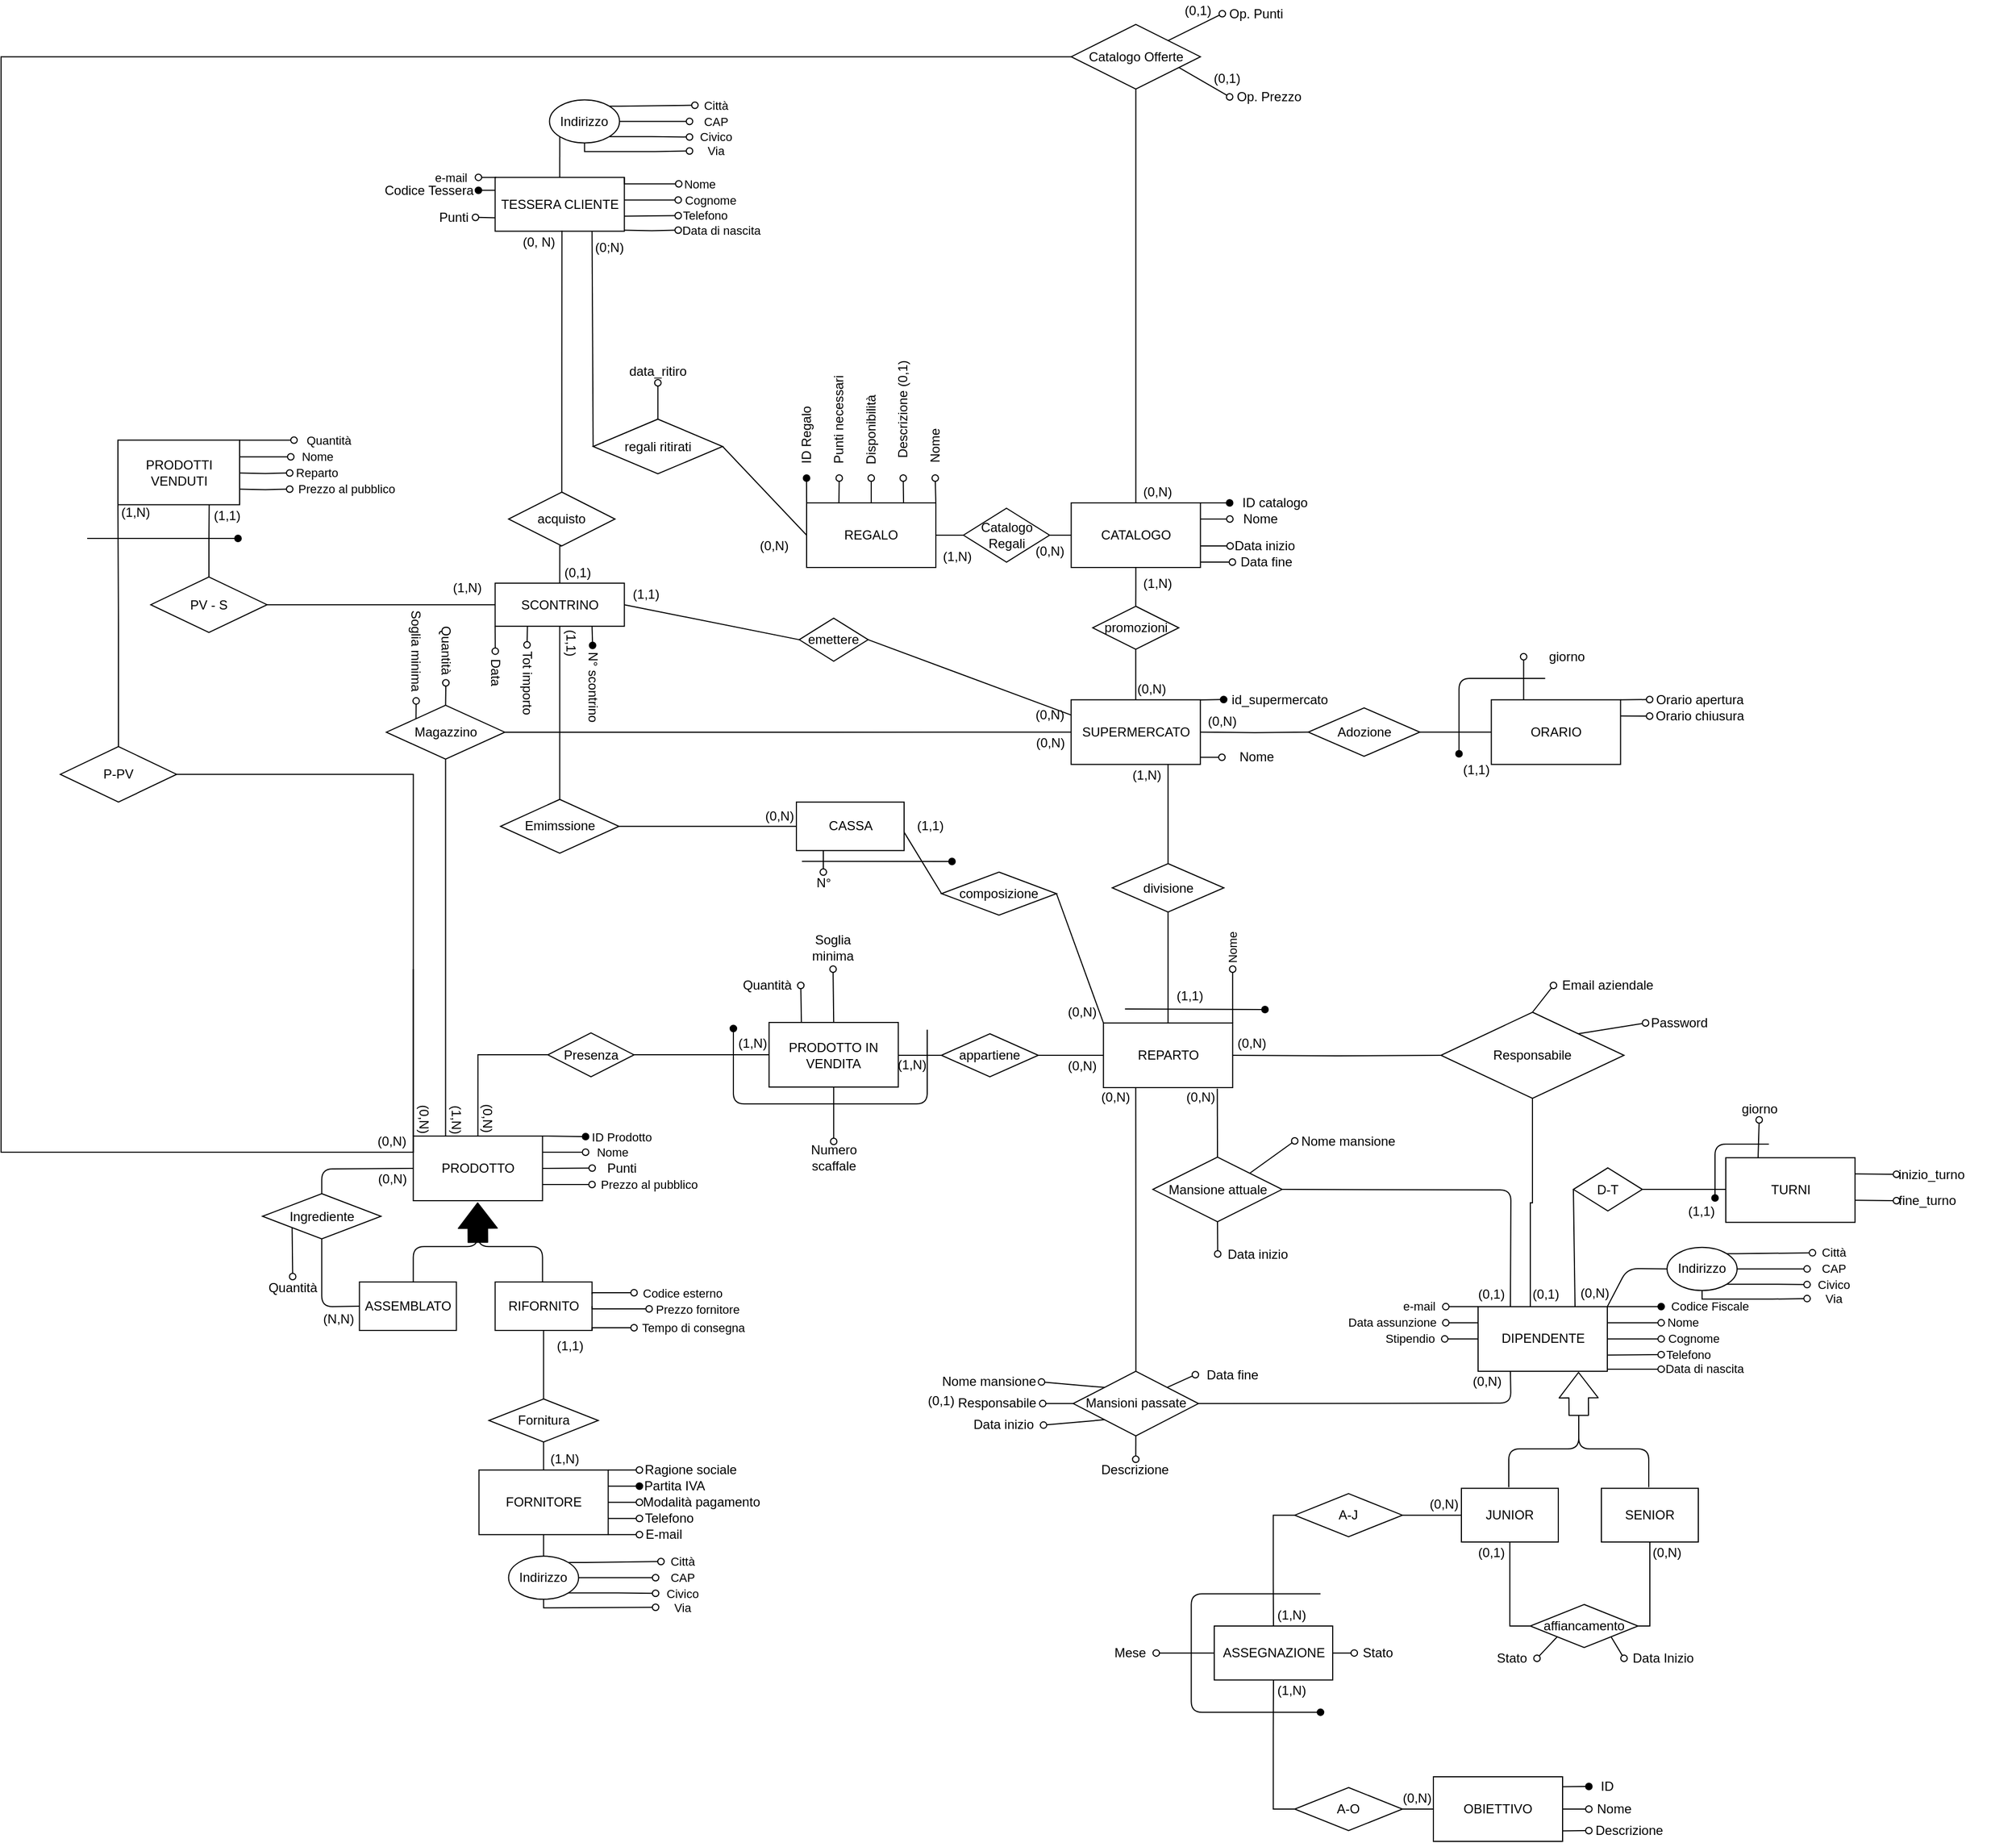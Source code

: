 <mxfile version="14.1.8" type="device" pages="2"><diagram id="AaEuYzi5Mk0jnb_sWx8u" name="Pagina-1"><mxGraphModel dx="1808" dy="1736" grid="1" gridSize="10" guides="1" tooltips="1" connect="1" arrows="1" fold="1" page="1" pageScale="1" pageWidth="827" pageHeight="1169" math="0" shadow="0"><root><mxCell id="0"/><mxCell id="1" parent="0"/><mxCell id="3t-cwynTEwgz1LDzE8S1-21" value="SUPERMERCATO" style="rounded=0;whiteSpace=wrap;html=1;" parent="1" vertex="1"><mxGeometry x="273.63" y="409.86" width="120" height="60" as="geometry"/></mxCell><mxCell id="3t-cwynTEwgz1LDzE8S1-26" value="" style="endArrow=none;html=1;endFill=0;startArrow=oval;startFill=1;exitX=0;exitY=0.5;exitDx=0;exitDy=0;entryX=1;entryY=0.25;entryDx=0;entryDy=0;" parent="1" source="3t-cwynTEwgz1LDzE8S1-27" edge="1"><mxGeometry width="50" height="50" relative="1" as="geometry"><mxPoint x="348.63" y="479.978" as="sourcePoint"/><mxPoint x="393.63" y="409.98" as="targetPoint"/></mxGeometry></mxCell><mxCell id="3t-cwynTEwgz1LDzE8S1-27" value="id_supermercato" style="text;html=1;strokeColor=none;align=center;verticalAlign=middle;whiteSpace=wrap;rounded=0;rotation=0;" parent="1" vertex="1"><mxGeometry x="415.26" y="399.61" width="104.74" height="20" as="geometry"/></mxCell><mxCell id="3t-cwynTEwgz1LDzE8S1-31" value="REPARTO" style="rounded=0;whiteSpace=wrap;html=1;" parent="1" vertex="1"><mxGeometry x="303.63" y="710" width="120" height="60" as="geometry"/></mxCell><mxCell id="3t-cwynTEwgz1LDzE8S1-32" value="divisione" style="rhombus;whiteSpace=wrap;html=1;" parent="1" vertex="1"><mxGeometry x="311.82" y="562" width="103.63" height="45.01" as="geometry"/></mxCell><mxCell id="3t-cwynTEwgz1LDzE8S1-33" value="" style="endArrow=none;html=1;exitX=0.75;exitY=1;exitDx=0;exitDy=0;entryX=0.5;entryY=0;entryDx=0;entryDy=0;" parent="1" source="3t-cwynTEwgz1LDzE8S1-21" target="3t-cwynTEwgz1LDzE8S1-32" edge="1"><mxGeometry width="50" height="50" relative="1" as="geometry"><mxPoint x="363.63" y="479.86" as="sourcePoint"/><mxPoint x="492.63" y="594.86" as="targetPoint"/></mxGeometry></mxCell><mxCell id="3t-cwynTEwgz1LDzE8S1-34" value="" style="endArrow=none;html=1;exitX=0.5;exitY=1;exitDx=0;exitDy=0;entryX=0.5;entryY=0;entryDx=0;entryDy=0;" parent="1" source="3t-cwynTEwgz1LDzE8S1-32" target="3t-cwynTEwgz1LDzE8S1-31" edge="1"><mxGeometry width="50" height="50" relative="1" as="geometry"><mxPoint x="263.63" y="739.87" as="sourcePoint"/><mxPoint x="302.63" y="739.875" as="targetPoint"/></mxGeometry></mxCell><mxCell id="3t-cwynTEwgz1LDzE8S1-35" value="" style="endArrow=none;html=1;endFill=0;startArrow=oval;startFill=1;" parent="1" edge="1"><mxGeometry width="50" height="50" relative="1" as="geometry"><mxPoint x="453.63" y="697.49" as="sourcePoint"/><mxPoint x="323.63" y="697" as="targetPoint"/><Array as="points"/></mxGeometry></mxCell><mxCell id="3t-cwynTEwgz1LDzE8S1-36" value="DIPENDENTE" style="rounded=0;whiteSpace=wrap;html=1;" parent="1" vertex="1"><mxGeometry x="651.52" y="973.43" width="120" height="60" as="geometry"/></mxCell><mxCell id="3t-cwynTEwgz1LDzE8S1-37" style="edgeStyle=orthogonalEdgeStyle;rounded=0;orthogonalLoop=1;jettySize=auto;html=1;entryX=1;entryY=0;entryDx=0;entryDy=0;startArrow=oval;startFill=1;endArrow=none;endFill=0;" parent="1" source="3t-cwynTEwgz1LDzE8S1-38" target="3t-cwynTEwgz1LDzE8S1-36" edge="1"><mxGeometry relative="1" as="geometry"><mxPoint x="781.52" y="963.43" as="targetPoint"/><Array as="points"><mxPoint x="781.52" y="973.43"/><mxPoint x="781.52" y="973.43"/></Array></mxGeometry></mxCell><mxCell id="3t-cwynTEwgz1LDzE8S1-38" value="Codice Fiscale" style="text;html=1;strokeColor=none;fillColor=none;align=center;verticalAlign=middle;whiteSpace=wrap;rounded=0;shadow=0;fontSize=11;" parent="1" vertex="1"><mxGeometry x="821.52" y="963.43" width="90" height="20" as="geometry"/></mxCell><mxCell id="3t-cwynTEwgz1LDzE8S1-39" style="edgeStyle=orthogonalEdgeStyle;rounded=0;orthogonalLoop=1;jettySize=auto;html=1;startArrow=oval;startFill=0;endArrow=none;endFill=0;entryX=1;entryY=0.25;entryDx=0;entryDy=0;exitX=0;exitY=0.5;exitDx=0;exitDy=0;" parent="1" source="3t-cwynTEwgz1LDzE8S1-40" target="3t-cwynTEwgz1LDzE8S1-36" edge="1"><mxGeometry relative="1" as="geometry"><mxPoint x="771.52" y="983.44" as="targetPoint"/><mxPoint x="811.52" y="983.44" as="sourcePoint"/><Array as="points"><mxPoint x="781.52" y="988.43"/><mxPoint x="781.52" y="988.43"/></Array></mxGeometry></mxCell><mxCell id="3t-cwynTEwgz1LDzE8S1-40" value="Nome" style="text;html=1;strokeColor=none;fillColor=none;align=center;verticalAlign=middle;whiteSpace=wrap;rounded=0;shadow=0;fontSize=11;" parent="1" vertex="1"><mxGeometry x="821.52" y="983.43" width="40" height="10" as="geometry"/></mxCell><mxCell id="3t-cwynTEwgz1LDzE8S1-41" style="edgeStyle=orthogonalEdgeStyle;rounded=0;orthogonalLoop=1;jettySize=auto;html=1;entryX=1;entryY=0.75;entryDx=0;entryDy=0;startArrow=oval;startFill=0;endArrow=none;endFill=0;exitX=0;exitY=0.5;exitDx=0;exitDy=0;" parent="1" source="3t-cwynTEwgz1LDzE8S1-42" target="3t-cwynTEwgz1LDzE8S1-36" edge="1"><mxGeometry relative="1" as="geometry"><Array as="points"><mxPoint x="821.52" y="1018.43"/></Array></mxGeometry></mxCell><mxCell id="3t-cwynTEwgz1LDzE8S1-42" value="Telefono" style="text;html=1;strokeColor=none;fillColor=none;align=center;verticalAlign=middle;whiteSpace=wrap;rounded=0;shadow=0;fontSize=11;" parent="1" vertex="1"><mxGeometry x="821.52" y="1010.44" width="50" height="15" as="geometry"/></mxCell><mxCell id="3t-cwynTEwgz1LDzE8S1-43" value="Indirizzo" style="ellipse;whiteSpace=wrap;html=1;" parent="1" vertex="1"><mxGeometry x="827" y="918.42" width="65" height="40.01" as="geometry"/></mxCell><mxCell id="3t-cwynTEwgz1LDzE8S1-44" style="edgeStyle=orthogonalEdgeStyle;rounded=0;orthogonalLoop=1;jettySize=auto;html=1;entryX=0;entryY=0.5;entryDx=0;entryDy=0;shadow=0;endArrow=oval;endFill=0;fillColor=#FFFFFF;fontSize=11;exitX=1;exitY=1;exitDx=0;exitDy=0;" parent="1" source="3t-cwynTEwgz1LDzE8S1-43" target="3t-cwynTEwgz1LDzE8S1-45" edge="1"><mxGeometry relative="1" as="geometry"><mxPoint x="586" y="798.42" as="sourcePoint"/><Array as="points"><mxPoint x="922" y="952.42"/></Array></mxGeometry></mxCell><mxCell id="3t-cwynTEwgz1LDzE8S1-45" value="Civico" style="text;html=1;strokeColor=none;fillColor=none;align=center;verticalAlign=middle;whiteSpace=wrap;rounded=0;shadow=0;fontSize=11;" parent="1" vertex="1"><mxGeometry x="957" y="948.43" width="50" height="9" as="geometry"/></mxCell><mxCell id="3t-cwynTEwgz1LDzE8S1-46" style="edgeStyle=orthogonalEdgeStyle;rounded=0;orthogonalLoop=1;jettySize=auto;html=1;entryX=0;entryY=0.5;entryDx=0;entryDy=0;shadow=0;endArrow=oval;endFill=0;fillColor=#FFFFFF;fontSize=11;exitX=0.5;exitY=1;exitDx=0;exitDy=0;" parent="1" source="3t-cwynTEwgz1LDzE8S1-43" target="3t-cwynTEwgz1LDzE8S1-47" edge="1"><mxGeometry relative="1" as="geometry"><mxPoint x="656.0" y="878.425" as="sourcePoint"/><Array as="points"><mxPoint x="859" y="966.42"/><mxPoint x="925" y="966.42"/></Array></mxGeometry></mxCell><mxCell id="3t-cwynTEwgz1LDzE8S1-47" value="Via" style="text;html=1;strokeColor=none;fillColor=none;align=center;verticalAlign=middle;whiteSpace=wrap;rounded=0;shadow=0;fontSize=11;" parent="1" vertex="1"><mxGeometry x="957" y="958.43" width="50" height="15" as="geometry"/></mxCell><mxCell id="3t-cwynTEwgz1LDzE8S1-48" style="edgeStyle=orthogonalEdgeStyle;rounded=0;orthogonalLoop=1;jettySize=auto;html=1;entryX=0;entryY=0.5;entryDx=0;entryDy=0;shadow=0;endArrow=oval;endFill=0;fillColor=#FFFFFF;fontSize=11;exitX=1;exitY=0.5;exitDx=0;exitDy=0;" parent="1" source="3t-cwynTEwgz1LDzE8S1-43" target="3t-cwynTEwgz1LDzE8S1-49" edge="1"><mxGeometry relative="1" as="geometry"><mxPoint x="882.455" y="942.576" as="sourcePoint"/><Array as="points"><mxPoint x="942" y="938.42"/><mxPoint x="942" y="938.42"/></Array></mxGeometry></mxCell><mxCell id="3t-cwynTEwgz1LDzE8S1-49" value="CAP" style="text;html=1;strokeColor=none;fillColor=none;align=center;verticalAlign=middle;whiteSpace=wrap;rounded=0;shadow=0;fontSize=11;" parent="1" vertex="1"><mxGeometry x="957" y="933.42" width="50" height="10.01" as="geometry"/></mxCell><mxCell id="3t-cwynTEwgz1LDzE8S1-50" value="" style="endArrow=none;html=1;entryX=1;entryY=0;entryDx=0;entryDy=0;exitX=0;exitY=0.5;exitDx=0;exitDy=0;" parent="1" source="3t-cwynTEwgz1LDzE8S1-43" target="3t-cwynTEwgz1LDzE8S1-36" edge="1"><mxGeometry width="50" height="50" relative="1" as="geometry"><mxPoint x="581.52" y="993.43" as="sourcePoint"/><mxPoint x="631.52" y="943.43" as="targetPoint"/><Array as="points"><mxPoint x="790" y="938"/></Array></mxGeometry></mxCell><mxCell id="3t-cwynTEwgz1LDzE8S1-51" style="edgeStyle=orthogonalEdgeStyle;rounded=0;orthogonalLoop=1;jettySize=auto;html=1;entryX=0;entryY=0.5;entryDx=0;entryDy=0;shadow=0;endArrow=oval;endFill=0;fillColor=#FFFFFF;fontSize=11;exitX=1;exitY=0;exitDx=0;exitDy=0;" parent="1" source="3t-cwynTEwgz1LDzE8S1-43" target="3t-cwynTEwgz1LDzE8S1-52" edge="1"><mxGeometry relative="1" as="geometry"><mxPoint x="892.0" y="928.415" as="sourcePoint"/><Array as="points"><mxPoint x="892" y="924.42"/><mxPoint x="962" y="923.42"/></Array></mxGeometry></mxCell><mxCell id="3t-cwynTEwgz1LDzE8S1-52" value="Città" style="text;html=1;strokeColor=none;fillColor=none;align=center;verticalAlign=middle;whiteSpace=wrap;rounded=0;shadow=0;fontSize=11;" parent="1" vertex="1"><mxGeometry x="962" y="918.42" width="40" height="10" as="geometry"/></mxCell><mxCell id="3t-cwynTEwgz1LDzE8S1-53" style="edgeStyle=orthogonalEdgeStyle;rounded=0;orthogonalLoop=1;jettySize=auto;html=1;startArrow=oval;startFill=0;endArrow=none;endFill=0;entryX=1;entryY=0.25;entryDx=0;entryDy=0;exitX=0;exitY=0.5;exitDx=0;exitDy=0;" parent="1" source="3t-cwynTEwgz1LDzE8S1-54" edge="1"><mxGeometry relative="1" as="geometry"><mxPoint x="771.52" y="1003.43" as="targetPoint"/><mxPoint x="811.52" y="998.44" as="sourcePoint"/><Array as="points"><mxPoint x="781.52" y="1003.43"/><mxPoint x="781.52" y="1003.43"/></Array></mxGeometry></mxCell><mxCell id="3t-cwynTEwgz1LDzE8S1-54" value="Cognome" style="text;html=1;strokeColor=none;fillColor=none;align=center;verticalAlign=middle;whiteSpace=wrap;rounded=0;shadow=0;fontSize=11;" parent="1" vertex="1"><mxGeometry x="821.52" y="998.43" width="60" height="10" as="geometry"/></mxCell><mxCell id="3t-cwynTEwgz1LDzE8S1-55" style="edgeStyle=orthogonalEdgeStyle;rounded=0;orthogonalLoop=1;jettySize=auto;html=1;entryX=0;entryY=0.5;entryDx=0;entryDy=0;shadow=0;endArrow=oval;endFill=0;fillColor=#FFFFFF;fontSize=11;exitX=1;exitY=0.967;exitDx=0;exitDy=0;exitPerimeter=0;" parent="1" source="3t-cwynTEwgz1LDzE8S1-36" target="3t-cwynTEwgz1LDzE8S1-56" edge="1"><mxGeometry relative="1" as="geometry"><mxPoint x="781.52" y="1031.43" as="sourcePoint"/><Array as="points"/></mxGeometry></mxCell><mxCell id="3t-cwynTEwgz1LDzE8S1-56" value="Data di nascita" style="text;html=1;strokeColor=none;fillColor=none;align=center;verticalAlign=middle;whiteSpace=wrap;rounded=0;shadow=0;fontSize=11;" parent="1" vertex="1"><mxGeometry x="821.52" y="1021.44" width="80" height="20" as="geometry"/></mxCell><mxCell id="3t-cwynTEwgz1LDzE8S1-57" style="edgeStyle=orthogonalEdgeStyle;rounded=0;orthogonalLoop=1;jettySize=auto;html=1;startArrow=oval;startFill=0;endArrow=none;endFill=0;entryX=0;entryY=0;entryDx=0;entryDy=0;exitX=1;exitY=0.5;exitDx=0;exitDy=0;" parent="1" source="3t-cwynTEwgz1LDzE8S1-58" target="3t-cwynTEwgz1LDzE8S1-36" edge="1"><mxGeometry relative="1" as="geometry"><mxPoint x="631.52" y="953.43" as="sourcePoint"/><mxPoint x="651.52" y="971.43" as="targetPoint"/><Array as="points"><mxPoint x="641.52" y="973.43"/><mxPoint x="641.52" y="973.43"/></Array></mxGeometry></mxCell><mxCell id="3t-cwynTEwgz1LDzE8S1-58" value="e-mail" style="text;html=1;strokeColor=none;fillColor=none;align=center;verticalAlign=middle;whiteSpace=wrap;rounded=0;shadow=0;fontSize=11;rotation=0;" parent="1" vertex="1"><mxGeometry x="571.52" y="963.43" width="50" height="20" as="geometry"/></mxCell><mxCell id="3t-cwynTEwgz1LDzE8S1-59" style="edgeStyle=orthogonalEdgeStyle;rounded=0;orthogonalLoop=1;jettySize=auto;html=1;entryX=1;entryY=0.5;entryDx=0;entryDy=0;shadow=0;endArrow=oval;endFill=0;fillColor=#FFFFFF;fontSize=11;exitX=0;exitY=0.25;exitDx=0;exitDy=0;" parent="1" source="3t-cwynTEwgz1LDzE8S1-36" target="3t-cwynTEwgz1LDzE8S1-60" edge="1"><mxGeometry relative="1" as="geometry"><mxPoint x="650.52" y="988.43" as="sourcePoint"/><Array as="points"/><mxPoint x="620.52" y="988.43" as="targetPoint"/></mxGeometry></mxCell><mxCell id="3t-cwynTEwgz1LDzE8S1-60" value="Data assunzione" style="text;html=1;strokeColor=none;fillColor=none;align=center;verticalAlign=middle;whiteSpace=wrap;rounded=0;shadow=0;fontSize=11;" parent="1" vertex="1"><mxGeometry x="521.52" y="978.43" width="100" height="20" as="geometry"/></mxCell><mxCell id="3t-cwynTEwgz1LDzE8S1-61" value="Stipendio" style="text;html=1;strokeColor=none;fillColor=none;align=center;verticalAlign=middle;whiteSpace=wrap;rounded=0;shadow=0;fontSize=11;" parent="1" vertex="1"><mxGeometry x="555.52" y="993.43" width="65" height="20" as="geometry"/></mxCell><mxCell id="3t-cwynTEwgz1LDzE8S1-62" style="edgeStyle=orthogonalEdgeStyle;rounded=0;orthogonalLoop=1;jettySize=auto;html=1;exitX=1;exitY=0.5;exitDx=0;exitDy=0;entryX=0;entryY=0.5;entryDx=0;entryDy=0;startArrow=oval;startFill=0;endArrow=none;endFill=0;" parent="1" source="3t-cwynTEwgz1LDzE8S1-61" target="3t-cwynTEwgz1LDzE8S1-36" edge="1"><mxGeometry relative="1" as="geometry"><mxPoint x="619.52" y="1008.43" as="sourcePoint"/><mxPoint x="649.52" y="1003.43" as="targetPoint"/><Array as="points"><mxPoint x="641.52" y="1003.43"/><mxPoint x="641.52" y="1003.43"/></Array></mxGeometry></mxCell><mxCell id="3t-cwynTEwgz1LDzE8S1-68" style="edgeStyle=orthogonalEdgeStyle;rounded=0;orthogonalLoop=1;jettySize=auto;html=1;entryX=0;entryY=0.5;entryDx=0;entryDy=0;shadow=0;endArrow=oval;endFill=0;fillColor=#FFFFFF;fontSize=11;exitX=1;exitY=0;exitDx=0;exitDy=0;" parent="1" source="3t-cwynTEwgz1LDzE8S1-31" target="3t-cwynTEwgz1LDzE8S1-69" edge="1"><mxGeometry relative="1" as="geometry"><mxPoint x="423.63" y="665.01" as="sourcePoint"/><Array as="points"><mxPoint x="423.63" y="670"/><mxPoint x="423.63" y="670"/></Array></mxGeometry></mxCell><mxCell id="3t-cwynTEwgz1LDzE8S1-69" value="Nome" style="text;html=1;strokeColor=none;fillColor=none;align=center;verticalAlign=middle;whiteSpace=wrap;rounded=0;shadow=0;fontSize=11;rotation=270;" parent="1" vertex="1"><mxGeometry x="403.63" y="630" width="40" height="20" as="geometry"/></mxCell><mxCell id="3t-cwynTEwgz1LDzE8S1-70" value="" style="endArrow=none;html=1;fillColor=#FFFFFF;exitX=1;exitY=0.5;exitDx=0;exitDy=0;entryX=0;entryY=0.5;entryDx=0;entryDy=0;" parent="1" source="kvGvNXPUaEUiYJLDBByV-61" target="3t-cwynTEwgz1LDzE8S1-31" edge="1"><mxGeometry width="50" height="50" relative="1" as="geometry"><mxPoint x="218.63" y="740" as="sourcePoint"/><mxPoint x="245.13" y="720" as="targetPoint"/></mxGeometry></mxCell><mxCell id="qbDtTzuFtkKjKqkCriLI-1" value="(1,N)" style="text;html=1;strokeColor=none;fillColor=none;align=center;verticalAlign=middle;whiteSpace=wrap;rounded=0;" parent="1" vertex="1"><mxGeometry x="323.63" y="469.86" width="40" height="20" as="geometry"/></mxCell><mxCell id="qbDtTzuFtkKjKqkCriLI-2" value="(1,1)" style="text;html=1;strokeColor=none;fillColor=none;align=center;verticalAlign=middle;whiteSpace=wrap;rounded=0;" parent="1" vertex="1"><mxGeometry x="363.63" y="675.01" width="40" height="20" as="geometry"/></mxCell><mxCell id="0_mz6ur96SYRE4uxTy3k-8" style="edgeStyle=orthogonalEdgeStyle;rounded=0;orthogonalLoop=1;jettySize=auto;html=1;entryX=0.5;entryY=0;entryDx=0;entryDy=0;endArrow=none;endFill=0;" parent="1" source="qbDtTzuFtkKjKqkCriLI-3" target="0_mz6ur96SYRE4uxTy3k-7" edge="1"><mxGeometry relative="1" as="geometry"/></mxCell><mxCell id="qbDtTzuFtkKjKqkCriLI-3" value="SCONTRINO" style="rounded=0;whiteSpace=wrap;html=1;" parent="1" vertex="1"><mxGeometry x="-261.24" y="301.58" width="120" height="40" as="geometry"/></mxCell><mxCell id="qbDtTzuFtkKjKqkCriLI-4" value="" style="endArrow=none;html=1;entryX=0.25;entryY=1;entryDx=0;entryDy=0;endFill=0;startArrow=oval;startFill=0;exitX=0;exitY=0.5;exitDx=0;exitDy=0;" parent="1" source="qbDtTzuFtkKjKqkCriLI-5" target="qbDtTzuFtkKjKqkCriLI-3" edge="1"><mxGeometry width="50" height="50" relative="1" as="geometry"><mxPoint x="80.69" y="344.928" as="sourcePoint"/><mxPoint x="80.19" y="304.43" as="targetPoint"/></mxGeometry></mxCell><mxCell id="qbDtTzuFtkKjKqkCriLI-5" value="Tot importo" style="text;html=1;strokeColor=none;fillColor=none;align=center;verticalAlign=middle;whiteSpace=wrap;rounded=0;rotation=90;" parent="1" vertex="1"><mxGeometry x="-266.99" y="374.45" width="70.74" height="39.61" as="geometry"/></mxCell><mxCell id="qbDtTzuFtkKjKqkCriLI-9" value="" style="endArrow=none;html=1;entryX=0.75;entryY=1;entryDx=0;entryDy=0;endFill=0;startArrow=oval;startFill=1;exitX=0;exitY=0.5;exitDx=0;exitDy=0;" parent="1" source="qbDtTzuFtkKjKqkCriLI-10" target="qbDtTzuFtkKjKqkCriLI-3" edge="1"><mxGeometry width="50" height="50" relative="1" as="geometry"><mxPoint x="165.9" y="291.718" as="sourcePoint"/><mxPoint x="27.77" y="374.98" as="targetPoint"/></mxGeometry></mxCell><mxCell id="qbDtTzuFtkKjKqkCriLI-10" value="N° scontrino" style="text;html=1;strokeColor=none;fillColor=none;align=center;verticalAlign=middle;whiteSpace=wrap;rounded=0;rotation=90;" parent="1" vertex="1"><mxGeometry x="-209.86" y="375.73" width="78.24" height="45.5" as="geometry"/></mxCell><mxCell id="qbDtTzuFtkKjKqkCriLI-12" value="emettere" style="rhombus;whiteSpace=wrap;html=1;" parent="1" vertex="1"><mxGeometry x="21.14" y="334.06" width="64" height="40" as="geometry"/></mxCell><mxCell id="qbDtTzuFtkKjKqkCriLI-13" value="" style="endArrow=none;html=1;entryX=0;entryY=0.5;entryDx=0;entryDy=0;exitX=1;exitY=0.5;exitDx=0;exitDy=0;" parent="1" source="qbDtTzuFtkKjKqkCriLI-3" target="qbDtTzuFtkKjKqkCriLI-12" edge="1"><mxGeometry width="50" height="50" relative="1" as="geometry"><mxPoint x="-1.27" y="403.69" as="sourcePoint"/><mxPoint x="72.73" y="398.69" as="targetPoint"/></mxGeometry></mxCell><mxCell id="qbDtTzuFtkKjKqkCriLI-14" value="" style="endArrow=none;html=1;exitX=1;exitY=0.5;exitDx=0;exitDy=0;entryX=1;entryY=0.5;entryDx=0;entryDy=0;" parent="1" source="qbDtTzuFtkKjKqkCriLI-12" target="qbDtTzuFtkKjKqkCriLI-18" edge="1"><mxGeometry width="50" height="50" relative="1" as="geometry"><mxPoint x="206.6" y="454.49" as="sourcePoint"/><mxPoint x="266.6" y="454.49" as="targetPoint"/></mxGeometry></mxCell><mxCell id="qbDtTzuFtkKjKqkCriLI-17" value="(1,1)" style="text;html=1;strokeColor=none;fillColor=none;align=center;verticalAlign=middle;whiteSpace=wrap;rounded=0;" parent="1" vertex="1"><mxGeometry x="-141.24" y="301.58" width="40" height="20" as="geometry"/></mxCell><mxCell id="qbDtTzuFtkKjKqkCriLI-18" value="(0,N)" style="text;html=1;strokeColor=none;fillColor=none;align=center;verticalAlign=middle;whiteSpace=wrap;rounded=0;" parent="1" vertex="1"><mxGeometry x="233.7" y="414.06" width="40" height="20" as="geometry"/></mxCell><mxCell id="qbDtTzuFtkKjKqkCriLI-73" value="PRODOTTO" style="rounded=0;whiteSpace=wrap;html=1;" parent="1" vertex="1"><mxGeometry x="-337.24" y="815.02" width="120" height="60" as="geometry"/></mxCell><mxCell id="qbDtTzuFtkKjKqkCriLI-74" style="edgeStyle=orthogonalEdgeStyle;rounded=0;orthogonalLoop=1;jettySize=auto;html=1;entryX=0;entryY=0.5;entryDx=0;entryDy=0;shadow=0;endArrow=oval;endFill=1;fillColor=#FFFFFF;fontSize=11;exitX=1;exitY=0;exitDx=0;exitDy=0;" parent="1" source="qbDtTzuFtkKjKqkCriLI-73" target="qbDtTzuFtkKjKqkCriLI-75" edge="1"><mxGeometry relative="1" as="geometry"><mxPoint x="-212.48" y="816.88" as="sourcePoint"/><Array as="points"><mxPoint x="-212.24" y="815.51"/></Array></mxGeometry></mxCell><mxCell id="qbDtTzuFtkKjKqkCriLI-75" value="ID Prodotto" style="text;html=1;strokeColor=none;fillColor=none;align=center;verticalAlign=middle;whiteSpace=wrap;rounded=0;shadow=0;fontSize=11;" parent="1" vertex="1"><mxGeometry x="-177.24" y="808.51" width="67.24" height="14" as="geometry"/></mxCell><mxCell id="qbDtTzuFtkKjKqkCriLI-76" style="edgeStyle=orthogonalEdgeStyle;rounded=0;orthogonalLoop=1;jettySize=auto;html=1;entryX=0;entryY=0.5;entryDx=0;entryDy=0;shadow=0;endArrow=oval;endFill=0;fillColor=#FFFFFF;fontSize=11;exitX=1;exitY=0.25;exitDx=0;exitDy=0;" parent="1" source="qbDtTzuFtkKjKqkCriLI-73" target="qbDtTzuFtkKjKqkCriLI-77" edge="1"><mxGeometry relative="1" as="geometry"><mxPoint x="-206.24" y="832.51" as="sourcePoint"/><Array as="points"><mxPoint x="-206.24" y="829.51"/><mxPoint x="-166.24" y="830.51"/></Array></mxGeometry></mxCell><mxCell id="qbDtTzuFtkKjKqkCriLI-77" value="Nome" style="text;html=1;strokeColor=none;fillColor=none;align=center;verticalAlign=middle;whiteSpace=wrap;rounded=0;shadow=0;fontSize=11;" parent="1" vertex="1"><mxGeometry x="-177.24" y="825.02" width="50" height="10" as="geometry"/></mxCell><mxCell id="qbDtTzuFtkKjKqkCriLI-80" style="edgeStyle=orthogonalEdgeStyle;rounded=0;orthogonalLoop=1;jettySize=auto;html=1;shadow=0;endArrow=oval;endFill=0;fillColor=#FFFFFF;fontSize=11;exitX=1;exitY=0.75;exitDx=0;exitDy=0;entryX=0;entryY=0.5;entryDx=0;entryDy=0;" parent="1" source="qbDtTzuFtkKjKqkCriLI-73" target="qbDtTzuFtkKjKqkCriLI-81" edge="1"><mxGeometry relative="1" as="geometry"><mxPoint x="-213.24" y="863.52" as="sourcePoint"/><Array as="points"/><mxPoint x="-171.24" y="860.51" as="targetPoint"/></mxGeometry></mxCell><mxCell id="qbDtTzuFtkKjKqkCriLI-81" value="Prezzo al pubblico" style="text;html=1;strokeColor=none;fillColor=none;align=center;verticalAlign=middle;whiteSpace=wrap;rounded=0;shadow=0;fontSize=11;" parent="1" vertex="1"><mxGeometry x="-171.24" y="855.02" width="106" height="10" as="geometry"/></mxCell><mxCell id="qbDtTzuFtkKjKqkCriLI-84" value="" style="group" parent="1" vertex="1" connectable="0"><mxGeometry x="-337.24" y="876.51" width="120" height="74" as="geometry"/></mxCell><mxCell id="qbDtTzuFtkKjKqkCriLI-85" value="" style="shape=curlyBracket;whiteSpace=wrap;html=1;rounded=1;direction=south;" parent="qbDtTzuFtkKjKqkCriLI-84" vertex="1"><mxGeometry y="8.352" width="120.0" height="65.648" as="geometry"/></mxCell><mxCell id="qbDtTzuFtkKjKqkCriLI-86" value="" style="shape=flexArrow;endArrow=classic;html=1;width=18.095;endSize=7.543;endWidth=17.143;fillColor=#000000;" parent="qbDtTzuFtkKjKqkCriLI-84" edge="1"><mxGeometry width="50" height="50" relative="1" as="geometry"><mxPoint x="59.999" y="37.721" as="sourcePoint"/><mxPoint x="59.785" as="targetPoint"/></mxGeometry></mxCell><mxCell id="qbDtTzuFtkKjKqkCriLI-87" value="RIFORNITO" style="rounded=0;whiteSpace=wrap;html=1;fillColor=#FFFFFF;" parent="1" vertex="1"><mxGeometry x="-261.24" y="950.51" width="90" height="45" as="geometry"/></mxCell><mxCell id="qbDtTzuFtkKjKqkCriLI-88" value="ASSEMBLATO" style="rounded=0;whiteSpace=wrap;html=1;fillColor=#FFFFFF;" parent="1" vertex="1"><mxGeometry x="-387.24" y="950.51" width="90" height="45" as="geometry"/></mxCell><mxCell id="qbDtTzuFtkKjKqkCriLI-89" style="edgeStyle=orthogonalEdgeStyle;rounded=0;orthogonalLoop=1;jettySize=auto;html=1;entryX=0;entryY=0.5;entryDx=0;entryDy=0;shadow=0;endArrow=oval;endFill=0;fillColor=#FFFFFF;fontSize=11;exitX=1;exitY=0.25;exitDx=0;exitDy=0;" parent="1" source="qbDtTzuFtkKjKqkCriLI-87" target="qbDtTzuFtkKjKqkCriLI-90" edge="1"><mxGeometry relative="1" as="geometry"><mxPoint x="-167.24" y="955.52" as="sourcePoint"/><Array as="points"><mxPoint x="-171.24" y="960.51"/></Array></mxGeometry></mxCell><mxCell id="qbDtTzuFtkKjKqkCriLI-90" value="Codice esterno" style="text;html=1;strokeColor=none;fillColor=none;align=center;verticalAlign=middle;whiteSpace=wrap;rounded=0;shadow=0;fontSize=11;" parent="1" vertex="1"><mxGeometry x="-132.24" y="950.51" width="90" height="20" as="geometry"/></mxCell><mxCell id="qbDtTzuFtkKjKqkCriLI-91" style="edgeStyle=orthogonalEdgeStyle;rounded=0;orthogonalLoop=1;jettySize=auto;html=1;entryX=0;entryY=0.5;entryDx=0;entryDy=0;shadow=0;endArrow=oval;endFill=0;fillColor=#FFFFFF;fontSize=11;exitX=1;exitY=0.5;exitDx=0;exitDy=0;" parent="1" source="qbDtTzuFtkKjKqkCriLI-87" target="qbDtTzuFtkKjKqkCriLI-92" edge="1"><mxGeometry relative="1" as="geometry"><mxPoint x="-187.24" y="984.26" as="sourcePoint"/><Array as="points"><mxPoint x="-171.24" y="975.51"/></Array></mxGeometry></mxCell><mxCell id="qbDtTzuFtkKjKqkCriLI-92" value="Prezzo fornitore" style="text;html=1;strokeColor=none;fillColor=none;align=center;verticalAlign=middle;whiteSpace=wrap;rounded=0;shadow=0;fontSize=11;" parent="1" vertex="1"><mxGeometry x="-118.24" y="965.52" width="90" height="20" as="geometry"/></mxCell><mxCell id="qbDtTzuFtkKjKqkCriLI-93" style="edgeStyle=orthogonalEdgeStyle;rounded=0;orthogonalLoop=1;jettySize=auto;html=1;entryX=0;entryY=0.5;entryDx=0;entryDy=0;shadow=0;endArrow=oval;endFill=0;fillColor=#FFFFFF;fontSize=11;exitX=1;exitY=1;exitDx=0;exitDy=0;" parent="1" source="qbDtTzuFtkKjKqkCriLI-87" target="qbDtTzuFtkKjKqkCriLI-94" edge="1"><mxGeometry relative="1" as="geometry"><mxPoint x="-167.24" y="993.01" as="sourcePoint"/><Array as="points"><mxPoint x="-171.24" y="993.51"/></Array></mxGeometry></mxCell><mxCell id="qbDtTzuFtkKjKqkCriLI-94" value="Tempo di consegna" style="text;html=1;strokeColor=none;fillColor=none;align=center;verticalAlign=middle;whiteSpace=wrap;rounded=0;shadow=0;fontSize=11;" parent="1" vertex="1"><mxGeometry x="-132.24" y="983.01" width="110" height="20" as="geometry"/></mxCell><mxCell id="qbDtTzuFtkKjKqkCriLI-95" value="Ingrediente" style="rhombus;whiteSpace=wrap;html=1;" parent="1" vertex="1"><mxGeometry x="-477.24" y="868.52" width="110" height="41.99" as="geometry"/></mxCell><mxCell id="qbDtTzuFtkKjKqkCriLI-96" value="" style="endArrow=none;html=1;entryX=0.5;entryY=1;entryDx=0;entryDy=0;exitX=0;exitY=0.5;exitDx=0;exitDy=0;" parent="1" source="qbDtTzuFtkKjKqkCriLI-88" target="qbDtTzuFtkKjKqkCriLI-95" edge="1"><mxGeometry width="50" height="50" relative="1" as="geometry"><mxPoint x="-427.24" y="983.01" as="sourcePoint"/><mxPoint x="-377.24" y="933.01" as="targetPoint"/><Array as="points"><mxPoint x="-422.24" y="973.51"/></Array></mxGeometry></mxCell><mxCell id="qbDtTzuFtkKjKqkCriLI-97" value="" style="endArrow=none;html=1;exitX=0.5;exitY=0;exitDx=0;exitDy=0;entryX=0;entryY=0.5;entryDx=0;entryDy=0;" parent="1" source="qbDtTzuFtkKjKqkCriLI-95" target="qbDtTzuFtkKjKqkCriLI-73" edge="1"><mxGeometry width="50" height="50" relative="1" as="geometry"><mxPoint x="-377.24" y="820.51" as="sourcePoint"/><mxPoint x="-327.24" y="770.51" as="targetPoint"/><Array as="points"><mxPoint x="-422.24" y="845.51"/></Array></mxGeometry></mxCell><mxCell id="qbDtTzuFtkKjKqkCriLI-98" value="" style="endArrow=none;html=1;entryX=0;entryY=1;entryDx=0;entryDy=0;endFill=0;startArrow=oval;startFill=0;exitX=0.5;exitY=0;exitDx=0;exitDy=0;" parent="1" source="qbDtTzuFtkKjKqkCriLI-99" target="qbDtTzuFtkKjKqkCriLI-95" edge="1"><mxGeometry width="50" height="50" relative="1" as="geometry"><mxPoint x="-449.24" y="940.51" as="sourcePoint"/><mxPoint x="-447.24" y="920.51" as="targetPoint"/></mxGeometry></mxCell><mxCell id="qbDtTzuFtkKjKqkCriLI-99" value="Quantità" style="text;html=1;strokeColor=none;fillColor=none;align=center;verticalAlign=middle;whiteSpace=wrap;rounded=0;" parent="1" vertex="1"><mxGeometry x="-474.24" y="945.51" width="50" height="20" as="geometry"/></mxCell><mxCell id="qbDtTzuFtkKjKqkCriLI-100" value="FORNITORE" style="rounded=0;whiteSpace=wrap;html=1;" parent="1" vertex="1"><mxGeometry x="-276.24" y="1125.14" width="120" height="60" as="geometry"/></mxCell><mxCell id="qbDtTzuFtkKjKqkCriLI-101" value="" style="endArrow=none;html=1;entryX=1;entryY=0;entryDx=0;entryDy=0;endFill=0;startArrow=oval;startFill=0;exitX=0;exitY=0.5;exitDx=0;exitDy=0;" parent="1" source="qbDtTzuFtkKjKqkCriLI-102" target="qbDtTzuFtkKjKqkCriLI-100" edge="1"><mxGeometry width="50" height="50" relative="1" as="geometry"><mxPoint x="-68.24" y="1125.638" as="sourcePoint"/><mxPoint x="-68.74" y="1085.14" as="targetPoint"/></mxGeometry></mxCell><mxCell id="qbDtTzuFtkKjKqkCriLI-102" value="Ragione sociale" style="text;html=1;strokeColor=none;fillColor=none;align=center;verticalAlign=middle;whiteSpace=wrap;rounded=0;" parent="1" vertex="1"><mxGeometry x="-127.24" y="1115.14" width="95" height="20" as="geometry"/></mxCell><mxCell id="qbDtTzuFtkKjKqkCriLI-103" value="" style="endArrow=none;html=1;entryX=1;entryY=0.25;entryDx=0;entryDy=0;endFill=0;startArrow=oval;startFill=1;exitX=0;exitY=0.5;exitDx=0;exitDy=0;" parent="1" source="qbDtTzuFtkKjKqkCriLI-104" target="qbDtTzuFtkKjKqkCriLI-100" edge="1"><mxGeometry width="50" height="50" relative="1" as="geometry"><mxPoint x="-68.24" y="1138.638" as="sourcePoint"/><mxPoint x="-156.24" y="1138.14" as="targetPoint"/></mxGeometry></mxCell><mxCell id="qbDtTzuFtkKjKqkCriLI-104" value="Partita IVA" style="text;html=1;strokeColor=none;fillColor=none;align=center;verticalAlign=middle;whiteSpace=wrap;rounded=0;" parent="1" vertex="1"><mxGeometry x="-127.24" y="1130.14" width="65" height="20" as="geometry"/></mxCell><mxCell id="qbDtTzuFtkKjKqkCriLI-105" value="" style="endArrow=none;html=1;entryX=1;entryY=0.5;entryDx=0;entryDy=0;endFill=0;startArrow=oval;startFill=0;exitX=0;exitY=0.5;exitDx=0;exitDy=0;" parent="1" source="qbDtTzuFtkKjKqkCriLI-106" target="qbDtTzuFtkKjKqkCriLI-100" edge="1"><mxGeometry width="50" height="50" relative="1" as="geometry"><mxPoint x="-63.24" y="1155.638" as="sourcePoint"/><mxPoint x="-151.24" y="1155.14" as="targetPoint"/></mxGeometry></mxCell><mxCell id="qbDtTzuFtkKjKqkCriLI-106" value="Modalità pagamento" style="text;html=1;strokeColor=none;fillColor=none;align=center;verticalAlign=middle;whiteSpace=wrap;rounded=0;" parent="1" vertex="1"><mxGeometry x="-127.24" y="1145.14" width="115" height="20" as="geometry"/></mxCell><mxCell id="qbDtTzuFtkKjKqkCriLI-107" value="" style="endArrow=none;html=1;endFill=0;startArrow=oval;startFill=0;exitX=0;exitY=0.5;exitDx=0;exitDy=0;entryX=1;entryY=0.75;entryDx=0;entryDy=0;" parent="1" source="qbDtTzuFtkKjKqkCriLI-108" target="qbDtTzuFtkKjKqkCriLI-100" edge="1"><mxGeometry width="50" height="50" relative="1" as="geometry"><mxPoint x="-68.24" y="1168.638" as="sourcePoint"/><mxPoint x="-166.24" y="1170.14" as="targetPoint"/></mxGeometry></mxCell><mxCell id="qbDtTzuFtkKjKqkCriLI-108" value="Telefono" style="text;html=1;strokeColor=none;fillColor=none;align=center;verticalAlign=middle;whiteSpace=wrap;rounded=0;" parent="1" vertex="1"><mxGeometry x="-127.24" y="1160.14" width="55" height="20" as="geometry"/></mxCell><mxCell id="qbDtTzuFtkKjKqkCriLI-109" value="" style="endArrow=none;html=1;endFill=0;startArrow=oval;startFill=0;exitX=0;exitY=0.5;exitDx=0;exitDy=0;entryX=1;entryY=1;entryDx=0;entryDy=0;" parent="1" source="qbDtTzuFtkKjKqkCriLI-110" target="qbDtTzuFtkKjKqkCriLI-100" edge="1"><mxGeometry width="50" height="50" relative="1" as="geometry"><mxPoint x="-65.64" y="1185.638" as="sourcePoint"/><mxPoint x="-146.84" y="1185.14" as="targetPoint"/></mxGeometry></mxCell><mxCell id="qbDtTzuFtkKjKqkCriLI-110" value="E-mail" style="text;html=1;strokeColor=none;fillColor=none;align=center;verticalAlign=middle;whiteSpace=wrap;rounded=0;" parent="1" vertex="1"><mxGeometry x="-127.24" y="1175.14" width="45" height="20" as="geometry"/></mxCell><mxCell id="qbDtTzuFtkKjKqkCriLI-111" value="Indirizzo" style="ellipse;whiteSpace=wrap;html=1;" parent="1" vertex="1"><mxGeometry x="-248.74" y="1205.14" width="65" height="40.01" as="geometry"/></mxCell><mxCell id="qbDtTzuFtkKjKqkCriLI-112" style="edgeStyle=orthogonalEdgeStyle;rounded=0;orthogonalLoop=1;jettySize=auto;html=1;entryX=0;entryY=0.5;entryDx=0;entryDy=0;shadow=0;endArrow=oval;endFill=0;fillColor=#FFFFFF;fontSize=11;exitX=1;exitY=1;exitDx=0;exitDy=0;" parent="1" source="qbDtTzuFtkKjKqkCriLI-111" target="qbDtTzuFtkKjKqkCriLI-113" edge="1"><mxGeometry relative="1" as="geometry"><mxPoint x="-483.24" y="1085.14" as="sourcePoint"/><Array as="points"><mxPoint x="-147.24" y="1239.14"/></Array></mxGeometry></mxCell><mxCell id="qbDtTzuFtkKjKqkCriLI-113" value="Civico" style="text;html=1;strokeColor=none;fillColor=none;align=center;verticalAlign=middle;whiteSpace=wrap;rounded=0;shadow=0;fontSize=11;" parent="1" vertex="1"><mxGeometry x="-112.24" y="1235.15" width="50" height="9" as="geometry"/></mxCell><mxCell id="qbDtTzuFtkKjKqkCriLI-114" style="edgeStyle=orthogonalEdgeStyle;rounded=0;orthogonalLoop=1;jettySize=auto;html=1;entryX=0;entryY=0.5;entryDx=0;entryDy=0;shadow=0;endArrow=oval;endFill=0;fillColor=#FFFFFF;fontSize=11;exitX=0.5;exitY=1;exitDx=0;exitDy=0;" parent="1" source="qbDtTzuFtkKjKqkCriLI-111" target="qbDtTzuFtkKjKqkCriLI-115" edge="1"><mxGeometry relative="1" as="geometry"><mxPoint x="-413.24" y="1165.145" as="sourcePoint"/><Array as="points"><mxPoint x="-210.24" y="1253.14"/><mxPoint x="-144.24" y="1253.14"/></Array></mxGeometry></mxCell><mxCell id="qbDtTzuFtkKjKqkCriLI-115" value="Via" style="text;html=1;strokeColor=none;fillColor=none;align=center;verticalAlign=middle;whiteSpace=wrap;rounded=0;shadow=0;fontSize=11;" parent="1" vertex="1"><mxGeometry x="-112.24" y="1245.15" width="50" height="15" as="geometry"/></mxCell><mxCell id="qbDtTzuFtkKjKqkCriLI-116" style="edgeStyle=orthogonalEdgeStyle;rounded=0;orthogonalLoop=1;jettySize=auto;html=1;entryX=0;entryY=0.5;entryDx=0;entryDy=0;shadow=0;endArrow=oval;endFill=0;fillColor=#FFFFFF;fontSize=11;exitX=1;exitY=0.5;exitDx=0;exitDy=0;" parent="1" source="qbDtTzuFtkKjKqkCriLI-111" target="qbDtTzuFtkKjKqkCriLI-117" edge="1"><mxGeometry relative="1" as="geometry"><mxPoint x="-186.785" y="1229.296" as="sourcePoint"/><Array as="points"><mxPoint x="-127.24" y="1225.14"/><mxPoint x="-127.24" y="1225.14"/></Array></mxGeometry></mxCell><mxCell id="qbDtTzuFtkKjKqkCriLI-117" value="CAP" style="text;html=1;strokeColor=none;fillColor=none;align=center;verticalAlign=middle;whiteSpace=wrap;rounded=0;shadow=0;fontSize=11;" parent="1" vertex="1"><mxGeometry x="-112.24" y="1220.14" width="50" height="10.01" as="geometry"/></mxCell><mxCell id="qbDtTzuFtkKjKqkCriLI-118" style="edgeStyle=orthogonalEdgeStyle;rounded=0;orthogonalLoop=1;jettySize=auto;html=1;entryX=0;entryY=0.5;entryDx=0;entryDy=0;shadow=0;endArrow=oval;endFill=0;fillColor=#FFFFFF;fontSize=11;exitX=1;exitY=0;exitDx=0;exitDy=0;" parent="1" source="qbDtTzuFtkKjKqkCriLI-111" target="qbDtTzuFtkKjKqkCriLI-119" edge="1"><mxGeometry relative="1" as="geometry"><mxPoint x="-177.24" y="1215.135" as="sourcePoint"/><Array as="points"><mxPoint x="-177.24" y="1211.14"/><mxPoint x="-107.24" y="1210.14"/></Array></mxGeometry></mxCell><mxCell id="qbDtTzuFtkKjKqkCriLI-119" value="Città" style="text;html=1;strokeColor=none;fillColor=none;align=center;verticalAlign=middle;whiteSpace=wrap;rounded=0;shadow=0;fontSize=11;" parent="1" vertex="1"><mxGeometry x="-107.24" y="1205.14" width="40" height="10" as="geometry"/></mxCell><mxCell id="qbDtTzuFtkKjKqkCriLI-120" value="" style="endArrow=none;html=1;entryX=0.5;entryY=1;entryDx=0;entryDy=0;exitX=0.5;exitY=0;exitDx=0;exitDy=0;" parent="1" source="qbDtTzuFtkKjKqkCriLI-111" target="qbDtTzuFtkKjKqkCriLI-100" edge="1"><mxGeometry width="50" height="50" relative="1" as="geometry"><mxPoint x="-232.24" y="1205.14" as="sourcePoint"/><mxPoint x="-182.24" y="1155.14" as="targetPoint"/></mxGeometry></mxCell><mxCell id="qbDtTzuFtkKjKqkCriLI-121" value="Fornitura" style="rhombus;whiteSpace=wrap;html=1;" parent="1" vertex="1"><mxGeometry x="-266.99" y="1059.14" width="101.5" height="40" as="geometry"/></mxCell><mxCell id="qbDtTzuFtkKjKqkCriLI-122" value="" style="endArrow=none;html=1;entryX=0.5;entryY=0;entryDx=0;entryDy=0;exitX=0.5;exitY=1;exitDx=0;exitDy=0;" parent="1" source="qbDtTzuFtkKjKqkCriLI-121" target="qbDtTzuFtkKjKqkCriLI-100" edge="1"><mxGeometry width="50" height="50" relative="1" as="geometry"><mxPoint x="-227.24" y="1109.14" as="sourcePoint"/><mxPoint x="-177.24" y="1059.14" as="targetPoint"/></mxGeometry></mxCell><mxCell id="qbDtTzuFtkKjKqkCriLI-123" value="" style="endArrow=none;html=1;exitX=0.5;exitY=0;exitDx=0;exitDy=0;entryX=0.5;entryY=1;entryDx=0;entryDy=0;" parent="1" source="qbDtTzuFtkKjKqkCriLI-121" target="qbDtTzuFtkKjKqkCriLI-87" edge="1"><mxGeometry width="50" height="50" relative="1" as="geometry"><mxPoint x="-227.24" y="1035.51" as="sourcePoint"/><mxPoint x="-177.24" y="985.51" as="targetPoint"/></mxGeometry></mxCell><mxCell id="qbDtTzuFtkKjKqkCriLI-124" value="" style="endArrow=none;html=1;entryX=1;entryY=0.5;entryDx=0;entryDy=0;endFill=0;startArrow=oval;startFill=0;exitX=0;exitY=0.5;exitDx=0;exitDy=0;" parent="1" source="qbDtTzuFtkKjKqkCriLI-125" target="qbDtTzuFtkKjKqkCriLI-73" edge="1"><mxGeometry width="50" height="50" relative="1" as="geometry"><mxPoint x="-422.24" y="834.018" as="sourcePoint"/><mxPoint x="-337.24" y="825.52" as="targetPoint"/></mxGeometry></mxCell><mxCell id="qbDtTzuFtkKjKqkCriLI-125" value="Punti" style="text;html=1;strokeColor=none;fillColor=none;align=center;verticalAlign=middle;whiteSpace=wrap;rounded=0;" parent="1" vertex="1"><mxGeometry x="-171.12" y="834.52" width="55" height="20.5" as="geometry"/></mxCell><mxCell id="qbDtTzuFtkKjKqkCriLI-127" value="composizione" style="rhombus;whiteSpace=wrap;html=1;" parent="1" vertex="1"><mxGeometry x="153.26" y="569.86" width="106.74" height="40" as="geometry"/></mxCell><mxCell id="qbDtTzuFtkKjKqkCriLI-128" value="" style="endArrow=none;html=1;entryX=1;entryY=0.5;entryDx=0;entryDy=0;exitX=0;exitY=0;exitDx=0;exitDy=0;" parent="1" source="3t-cwynTEwgz1LDzE8S1-31" target="qbDtTzuFtkKjKqkCriLI-127" edge="1"><mxGeometry width="50" height="50" relative="1" as="geometry"><mxPoint x="438.63" y="740" as="sourcePoint"/><mxPoint x="512.63" y="735" as="targetPoint"/></mxGeometry></mxCell><mxCell id="qbDtTzuFtkKjKqkCriLI-129" value="" style="endArrow=none;html=1;exitX=0;exitY=0.5;exitDx=0;exitDy=0;entryX=0.997;entryY=0.61;entryDx=0;entryDy=0;entryPerimeter=0;" parent="1" source="qbDtTzuFtkKjKqkCriLI-127" target="qbDtTzuFtkKjKqkCriLI-130" edge="1"><mxGeometry width="50" height="50" relative="1" as="geometry"><mxPoint x="232.26" y="589.86" as="sourcePoint"/><mxPoint x="251.63" y="589.86" as="targetPoint"/></mxGeometry></mxCell><mxCell id="qbDtTzuFtkKjKqkCriLI-130" value="CASSA" style="rounded=0;whiteSpace=wrap;html=1;" parent="1" vertex="1"><mxGeometry x="18.52" y="504.86" width="100" height="45" as="geometry"/></mxCell><mxCell id="qbDtTzuFtkKjKqkCriLI-131" value="" style="endArrow=none;html=1;entryX=0.25;entryY=1;entryDx=0;entryDy=0;endFill=0;startArrow=oval;startFill=0;exitX=0.5;exitY=0;exitDx=0;exitDy=0;" parent="1" source="qbDtTzuFtkKjKqkCriLI-132" target="qbDtTzuFtkKjKqkCriLI-130" edge="1"><mxGeometry width="50" height="50" relative="1" as="geometry"><mxPoint x="40.52" y="602.358" as="sourcePoint"/><mxPoint x="40.02" y="561.86" as="targetPoint"/></mxGeometry></mxCell><mxCell id="qbDtTzuFtkKjKqkCriLI-132" value="N°" style="text;html=1;strokeColor=none;fillColor=none;align=center;verticalAlign=middle;whiteSpace=wrap;rounded=0;" parent="1" vertex="1"><mxGeometry x="18.52" y="569.858" width="50" height="20" as="geometry"/></mxCell><mxCell id="qbDtTzuFtkKjKqkCriLI-133" value="(0,N)" style="text;html=1;strokeColor=none;fillColor=none;align=center;verticalAlign=middle;whiteSpace=wrap;rounded=0;" parent="1" vertex="1"><mxGeometry x="263.63" y="689.5" width="40" height="20" as="geometry"/></mxCell><mxCell id="qbDtTzuFtkKjKqkCriLI-134" value="(1,1)" style="text;html=1;strokeColor=none;fillColor=none;align=center;verticalAlign=middle;whiteSpace=wrap;rounded=0;" parent="1" vertex="1"><mxGeometry x="123.0" y="517.36" width="40" height="20" as="geometry"/></mxCell><mxCell id="kvGvNXPUaEUiYJLDBByV-1" style="edgeStyle=orthogonalEdgeStyle;rounded=0;orthogonalLoop=1;jettySize=auto;html=1;entryX=0.5;entryY=0;entryDx=0;entryDy=0;endArrow=none;endFill=0;exitX=0.5;exitY=1;exitDx=0;exitDy=0;" parent="1" source="qbDtTzuFtkKjKqkCriLI-146" target="3t-cwynTEwgz1LDzE8S1-21" edge="1"><mxGeometry relative="1" as="geometry"/></mxCell><mxCell id="qbDtTzuFtkKjKqkCriLI-146" value="promozioni" style="rhombus;whiteSpace=wrap;html=1;" parent="1" vertex="1"><mxGeometry x="293.63" y="323" width="80" height="40" as="geometry"/></mxCell><mxCell id="kvGvNXPUaEUiYJLDBByV-2" value="(0,N)" style="text;html=1;align=center;verticalAlign=middle;resizable=0;points=[];autosize=1;" parent="1" vertex="1"><mxGeometry x="328" y="389.86" width="40" height="20" as="geometry"/></mxCell><mxCell id="kvGvNXPUaEUiYJLDBByV-9" value="" style="endArrow=none;html=1;entryX=1;entryY=0.5;entryDx=0;entryDy=0;endFill=0;startArrow=oval;startFill=0;exitX=0;exitY=0.5;exitDx=0;exitDy=0;" parent="1" source="kvGvNXPUaEUiYJLDBByV-10" edge="1"><mxGeometry width="50" height="50" relative="1" as="geometry"><mxPoint x="396.28" y="337.498" as="sourcePoint"/><mxPoint x="393.7" y="267" as="targetPoint"/></mxGeometry></mxCell><mxCell id="kvGvNXPUaEUiYJLDBByV-10" value="Data inizio" style="text;html=1;strokeColor=none;fillColor=none;align=center;verticalAlign=middle;whiteSpace=wrap;rounded=0;" parent="1" vertex="1"><mxGeometry x="421.28" y="257" width="65.26" height="20" as="geometry"/></mxCell><mxCell id="kvGvNXPUaEUiYJLDBByV-12" value="" style="endArrow=none;html=1;entryX=1;entryY=0.75;entryDx=0;entryDy=0;endFill=0;startArrow=oval;startFill=0;exitX=0;exitY=0.5;exitDx=0;exitDy=0;" parent="1" source="kvGvNXPUaEUiYJLDBByV-13" edge="1"><mxGeometry width="50" height="50" relative="1" as="geometry"><mxPoint x="457.06" y="342.848" as="sourcePoint"/><mxPoint x="393.7" y="282" as="targetPoint"/></mxGeometry></mxCell><mxCell id="kvGvNXPUaEUiYJLDBByV-13" value="Data fine" style="text;html=1;strokeColor=none;fillColor=none;align=center;verticalAlign=middle;whiteSpace=wrap;rounded=0;rotation=0;" parent="1" vertex="1"><mxGeometry x="423.37" y="272" width="64.26" height="20" as="geometry"/></mxCell><mxCell id="kvGvNXPUaEUiYJLDBByV-14" value="" style="endArrow=none;html=1;endFill=0;startArrow=oval;startFill=0;exitX=0;exitY=0.5;exitDx=0;exitDy=0;entryX=1;entryY=0.75;entryDx=0;entryDy=0;" parent="1" source="kvGvNXPUaEUiYJLDBByV-15" edge="1"><mxGeometry width="50" height="50" relative="1" as="geometry"><mxPoint x="402.63" y="543.407" as="sourcePoint"/><mxPoint x="393.63" y="463.28" as="targetPoint"/></mxGeometry></mxCell><mxCell id="kvGvNXPUaEUiYJLDBByV-15" value="Nome" style="text;html=1;strokeColor=none;fillColor=none;align=center;verticalAlign=middle;whiteSpace=wrap;rounded=0;" parent="1" vertex="1"><mxGeometry x="413.63" y="453.28" width="64.37" height="20" as="geometry"/></mxCell><mxCell id="kvGvNXPUaEUiYJLDBByV-17" style="edgeStyle=orthogonalEdgeStyle;rounded=0;orthogonalLoop=1;jettySize=auto;html=1;entryX=0.5;entryY=0;entryDx=0;entryDy=0;startArrow=none;startFill=0;endArrow=none;endFill=0;" parent="1" source="kvGvNXPUaEUiYJLDBByV-16" target="qbDtTzuFtkKjKqkCriLI-146" edge="1"><mxGeometry relative="1" as="geometry"/></mxCell><mxCell id="kvGvNXPUaEUiYJLDBByV-16" value="CATALOGO" style="rounded=0;whiteSpace=wrap;html=1;" parent="1" vertex="1"><mxGeometry x="273.7" y="227" width="120" height="60" as="geometry"/></mxCell><mxCell id="kvGvNXPUaEUiYJLDBByV-18" value="" style="endArrow=none;html=1;endFill=0;startArrow=oval;startFill=1;exitX=0;exitY=0.5;exitDx=0;exitDy=0;entryX=1;entryY=0;entryDx=0;entryDy=0;" parent="1" source="kvGvNXPUaEUiYJLDBByV-19" target="kvGvNXPUaEUiYJLDBByV-16" edge="1"><mxGeometry width="50" height="50" relative="1" as="geometry"><mxPoint x="399.37" y="307.498" as="sourcePoint"/><mxPoint x="394" y="229" as="targetPoint"/></mxGeometry></mxCell><mxCell id="kvGvNXPUaEUiYJLDBByV-19" value="ID catalogo" style="text;html=1;strokeColor=none;fillColor=none;align=center;verticalAlign=middle;whiteSpace=wrap;rounded=0;" parent="1" vertex="1"><mxGeometry x="420.81" y="217" width="84.37" height="20" as="geometry"/></mxCell><mxCell id="kvGvNXPUaEUiYJLDBByV-20" value="" style="endArrow=none;html=1;entryX=1;entryY=0.25;entryDx=0;entryDy=0;endFill=0;startArrow=oval;startFill=0;exitX=0;exitY=0.5;exitDx=0;exitDy=0;" parent="1" source="kvGvNXPUaEUiYJLDBByV-21" target="kvGvNXPUaEUiYJLDBByV-16" edge="1"><mxGeometry width="50" height="50" relative="1" as="geometry"><mxPoint x="313" y="297.498" as="sourcePoint"/><mxPoint x="318" y="227" as="targetPoint"/></mxGeometry></mxCell><mxCell id="kvGvNXPUaEUiYJLDBByV-21" value="Nome" style="text;html=1;strokeColor=none;fillColor=none;align=center;verticalAlign=middle;whiteSpace=wrap;rounded=0;" parent="1" vertex="1"><mxGeometry x="421" y="232" width="57" height="20" as="geometry"/></mxCell><mxCell id="kvGvNXPUaEUiYJLDBByV-23" value="REGALO" style="rounded=0;whiteSpace=wrap;html=1;" parent="1" vertex="1"><mxGeometry x="28" y="227" width="120" height="60" as="geometry"/></mxCell><mxCell id="kvGvNXPUaEUiYJLDBByV-24" value="Catalogo&lt;br&gt;Regali" style="rhombus;whiteSpace=wrap;html=1;" parent="1" vertex="1"><mxGeometry x="173.63" y="232" width="80" height="50" as="geometry"/></mxCell><mxCell id="kvGvNXPUaEUiYJLDBByV-25" value="" style="endArrow=none;html=1;entryX=0;entryY=0.5;entryDx=0;entryDy=0;exitX=1;exitY=0.5;exitDx=0;exitDy=0;" parent="1" source="kvGvNXPUaEUiYJLDBByV-24" target="kvGvNXPUaEUiYJLDBByV-16" edge="1"><mxGeometry width="50" height="50" relative="1" as="geometry"><mxPoint x="258" y="264" as="sourcePoint"/><mxPoint x="238" y="204" as="targetPoint"/></mxGeometry></mxCell><mxCell id="kvGvNXPUaEUiYJLDBByV-26" value="" style="endArrow=none;html=1;entryX=0;entryY=0.5;entryDx=0;entryDy=0;exitX=1;exitY=0.5;exitDx=0;exitDy=0;" parent="1" source="kvGvNXPUaEUiYJLDBByV-23" target="kvGvNXPUaEUiYJLDBByV-24" edge="1"><mxGeometry width="50" height="50" relative="1" as="geometry"><mxPoint x="168" y="274" as="sourcePoint"/><mxPoint x="218" y="224" as="targetPoint"/></mxGeometry></mxCell><mxCell id="kvGvNXPUaEUiYJLDBByV-27" value="" style="endArrow=none;html=1;entryX=1;entryY=0;entryDx=0;entryDy=0;endFill=0;startArrow=oval;startFill=0;exitX=0;exitY=0.5;exitDx=0;exitDy=0;" parent="1" source="kvGvNXPUaEUiYJLDBByV-28" target="kvGvNXPUaEUiYJLDBByV-23" edge="1"><mxGeometry width="50" height="50" relative="1" as="geometry"><mxPoint x="123" y="234.498" as="sourcePoint"/><mxPoint x="128" y="164" as="targetPoint"/></mxGeometry></mxCell><mxCell id="kvGvNXPUaEUiYJLDBByV-28" value="Nome" style="text;html=1;strokeColor=none;fillColor=none;align=center;verticalAlign=middle;whiteSpace=wrap;rounded=0;rotation=270;" parent="1" vertex="1"><mxGeometry x="117.15" y="163.72" width="60.57" height="20" as="geometry"/></mxCell><mxCell id="kvGvNXPUaEUiYJLDBByV-30" value="" style="endArrow=none;html=1;entryX=0.75;entryY=0;entryDx=0;entryDy=0;endFill=0;startArrow=oval;startFill=0;exitX=0;exitY=0.5;exitDx=0;exitDy=0;" parent="1" source="kvGvNXPUaEUiYJLDBByV-31" target="kvGvNXPUaEUiYJLDBByV-23" edge="1"><mxGeometry width="50" height="50" relative="1" as="geometry"><mxPoint x="93.28" y="224.498" as="sourcePoint"/><mxPoint x="118.28" y="217" as="targetPoint"/></mxGeometry></mxCell><mxCell id="kvGvNXPUaEUiYJLDBByV-31" value="Descrizione (0,1)" style="text;html=1;strokeColor=none;fillColor=none;align=center;verticalAlign=middle;whiteSpace=wrap;rounded=0;rotation=270;" parent="1" vertex="1"><mxGeometry x="53.93" y="130.22" width="127.57" height="20" as="geometry"/></mxCell><mxCell id="kvGvNXPUaEUiYJLDBByV-32" value="" style="endArrow=none;html=1;entryX=0.5;entryY=0;entryDx=0;entryDy=0;endFill=0;startArrow=oval;startFill=0;exitX=0;exitY=0.5;exitDx=0;exitDy=0;" parent="1" source="kvGvNXPUaEUiYJLDBByV-33" target="kvGvNXPUaEUiYJLDBByV-23" edge="1"><mxGeometry width="50" height="50" relative="1" as="geometry"><mxPoint x="63.56" y="224.498" as="sourcePoint"/><mxPoint x="88.56" y="217" as="targetPoint"/></mxGeometry></mxCell><mxCell id="kvGvNXPUaEUiYJLDBByV-33" value="Disponibilità" style="text;html=1;strokeColor=none;fillColor=none;align=center;verticalAlign=middle;whiteSpace=wrap;rounded=0;rotation=270;" parent="1" vertex="1"><mxGeometry x="42.86" y="148.86" width="90.28" height="20" as="geometry"/></mxCell><mxCell id="kvGvNXPUaEUiYJLDBByV-34" value="" style="endArrow=none;html=1;entryX=0.25;entryY=0;entryDx=0;entryDy=0;endFill=0;startArrow=oval;startFill=0;exitX=0;exitY=0.5;exitDx=0;exitDy=0;" parent="1" source="kvGvNXPUaEUiYJLDBByV-35" target="kvGvNXPUaEUiYJLDBByV-23" edge="1"><mxGeometry width="50" height="50" relative="1" as="geometry"><mxPoint x="33.85" y="224.498" as="sourcePoint"/><mxPoint x="58.85" y="217" as="targetPoint"/></mxGeometry></mxCell><mxCell id="kvGvNXPUaEUiYJLDBByV-35" value="Punti necessari" style="text;html=1;strokeColor=none;fillColor=none;align=center;verticalAlign=middle;whiteSpace=wrap;rounded=0;rotation=270;" parent="1" vertex="1"><mxGeometry x="3.42" y="139.14" width="109.72" height="20" as="geometry"/></mxCell><mxCell id="kvGvNXPUaEUiYJLDBByV-36" value="" style="endArrow=none;html=1;entryX=0;entryY=0;entryDx=0;entryDy=0;endFill=0;startArrow=oval;startFill=1;exitX=0;exitY=0.5;exitDx=0;exitDy=0;" parent="1" source="kvGvNXPUaEUiYJLDBByV-37" target="kvGvNXPUaEUiYJLDBByV-23" edge="1"><mxGeometry width="50" height="50" relative="1" as="geometry"><mxPoint x="7.5" y="224.498" as="sourcePoint"/><mxPoint x="32.5" y="217" as="targetPoint"/></mxGeometry></mxCell><mxCell id="kvGvNXPUaEUiYJLDBByV-37" value="ID Regalo" style="text;html=1;strokeColor=none;align=center;verticalAlign=middle;whiteSpace=wrap;rounded=0;rotation=270;" parent="1" vertex="1"><mxGeometry x="-12.24" y="153.83" width="80.35" height="20" as="geometry"/></mxCell><mxCell id="kvGvNXPUaEUiYJLDBByV-39" value="Catalogo Offerte" style="rhombus;rounded=0;whiteSpace=wrap;html=1;" parent="1" vertex="1"><mxGeometry x="273.7" y="-217.28" width="120" height="60" as="geometry"/></mxCell><mxCell id="kvGvNXPUaEUiYJLDBByV-42" style="edgeStyle=orthogonalEdgeStyle;rounded=0;orthogonalLoop=1;jettySize=auto;html=1;entryX=0.5;entryY=0;entryDx=0;entryDy=0;startArrow=none;startFill=0;endArrow=none;endFill=0;exitX=0.5;exitY=1;exitDx=0;exitDy=0;" parent="1" source="kvGvNXPUaEUiYJLDBByV-39" target="kvGvNXPUaEUiYJLDBByV-16" edge="1"><mxGeometry relative="1" as="geometry"><mxPoint x="333.7" y="148.72" as="sourcePoint"/></mxGeometry></mxCell><mxCell id="kvGvNXPUaEUiYJLDBByV-46" value="" style="endArrow=none;html=1;endFill=0;startArrow=oval;startFill=0;exitX=0;exitY=0.5;exitDx=0;exitDy=0;entryX=1;entryY=0;entryDx=0;entryDy=0;" parent="1" source="kvGvNXPUaEUiYJLDBByV-47" target="kvGvNXPUaEUiYJLDBByV-39" edge="1"><mxGeometry width="50" height="50" relative="1" as="geometry"><mxPoint x="397.99" y="-106.782" as="sourcePoint"/><mxPoint x="403" y="-187.28" as="targetPoint"/></mxGeometry></mxCell><mxCell id="kvGvNXPUaEUiYJLDBByV-47" value="Op. Punti" style="text;html=1;strokeColor=none;fillColor=none;align=center;verticalAlign=middle;whiteSpace=wrap;rounded=0;" parent="1" vertex="1"><mxGeometry x="414" y="-237.28" width="62.74" height="20" as="geometry"/></mxCell><mxCell id="kvGvNXPUaEUiYJLDBByV-50" value="" style="endArrow=none;html=1;endFill=0;startArrow=oval;startFill=0;exitX=0;exitY=0.5;exitDx=0;exitDy=0;entryX=1;entryY=0.75;entryDx=0;entryDy=0;" parent="1" source="kvGvNXPUaEUiYJLDBByV-51" target="kvGvNXPUaEUiYJLDBByV-39" edge="1"><mxGeometry width="50" height="50" relative="1" as="geometry"><mxPoint x="397.99" y="-96.782" as="sourcePoint"/><mxPoint x="393.7" y="-177.28" as="targetPoint"/></mxGeometry></mxCell><mxCell id="kvGvNXPUaEUiYJLDBByV-51" value="Op. Prezzo" style="text;html=1;strokeColor=none;fillColor=none;align=center;verticalAlign=middle;whiteSpace=wrap;rounded=0;" parent="1" vertex="1"><mxGeometry x="420.81" y="-160" width="72.99" height="20" as="geometry"/></mxCell><mxCell id="kvGvNXPUaEUiYJLDBByV-54" value="(1,N)" style="text;html=1;strokeColor=none;fillColor=none;align=center;verticalAlign=middle;whiteSpace=wrap;rounded=0;" parent="1" vertex="1"><mxGeometry x="333.7" y="292" width="40" height="20" as="geometry"/></mxCell><mxCell id="kvGvNXPUaEUiYJLDBByV-55" value="(0,N)" style="text;html=1;strokeColor=none;fillColor=none;align=center;verticalAlign=middle;whiteSpace=wrap;rounded=0;" parent="1" vertex="1"><mxGeometry x="233.7" y="262" width="40" height="20" as="geometry"/></mxCell><mxCell id="kvGvNXPUaEUiYJLDBByV-56" value="(1,N)" style="text;html=1;strokeColor=none;fillColor=none;align=center;verticalAlign=middle;whiteSpace=wrap;rounded=0;" parent="1" vertex="1"><mxGeometry x="148" y="267" width="40" height="20" as="geometry"/></mxCell><mxCell id="kvGvNXPUaEUiYJLDBByV-57" value="(0,N)" style="text;html=1;strokeColor=none;fillColor=none;align=center;verticalAlign=middle;whiteSpace=wrap;rounded=0;" parent="1" vertex="1"><mxGeometry x="333.7" y="207" width="40" height="20" as="geometry"/></mxCell><mxCell id="kvGvNXPUaEUiYJLDBByV-62" style="edgeStyle=orthogonalEdgeStyle;rounded=0;orthogonalLoop=1;jettySize=auto;html=1;entryX=0;entryY=0.5;entryDx=0;entryDy=0;startArrow=none;startFill=0;endArrow=none;endFill=0;" parent="1" source="kvGvNXPUaEUiYJLDBByV-59" target="kvGvNXPUaEUiYJLDBByV-61" edge="1"><mxGeometry relative="1" as="geometry"><Array as="points"><mxPoint x="138" y="739.14"/></Array></mxGeometry></mxCell><mxCell id="kvGvNXPUaEUiYJLDBByV-59" value="PRODOTTO IN VENDITA" style="rounded=0;whiteSpace=wrap;html=1;" parent="1" vertex="1"><mxGeometry x="-6.86" y="709.5" width="120" height="60" as="geometry"/></mxCell><mxCell id="kvGvNXPUaEUiYJLDBByV-61" value="appartiene" style="rhombus;whiteSpace=wrap;html=1;" parent="1" vertex="1"><mxGeometry x="153.14" y="720" width="90" height="40" as="geometry"/></mxCell><mxCell id="kvGvNXPUaEUiYJLDBByV-64" style="edgeStyle=orthogonalEdgeStyle;rounded=0;orthogonalLoop=1;jettySize=auto;html=1;entryX=0;entryY=0.5;entryDx=0;entryDy=0;startArrow=none;startFill=0;endArrow=none;endFill=0;" parent="1" source="kvGvNXPUaEUiYJLDBByV-63" target="kvGvNXPUaEUiYJLDBByV-59" edge="1"><mxGeometry relative="1" as="geometry"/></mxCell><mxCell id="kvGvNXPUaEUiYJLDBByV-65" style="edgeStyle=orthogonalEdgeStyle;rounded=0;orthogonalLoop=1;jettySize=auto;html=1;entryX=0.5;entryY=0;entryDx=0;entryDy=0;startArrow=none;startFill=0;endArrow=none;endFill=0;" parent="1" source="kvGvNXPUaEUiYJLDBByV-63" target="qbDtTzuFtkKjKqkCriLI-73" edge="1"><mxGeometry relative="1" as="geometry"/></mxCell><mxCell id="kvGvNXPUaEUiYJLDBByV-63" value="Presenza" style="rhombus;whiteSpace=wrap;html=1;" parent="1" vertex="1"><mxGeometry x="-212.24" y="719.14" width="80" height="40.86" as="geometry"/></mxCell><mxCell id="kvGvNXPUaEUiYJLDBByV-66" value="(0,N)" style="text;html=1;strokeColor=none;fillColor=none;align=center;verticalAlign=middle;whiteSpace=wrap;rounded=0;" parent="1" vertex="1"><mxGeometry x="263.63" y="740" width="40" height="20" as="geometry"/></mxCell><mxCell id="kvGvNXPUaEUiYJLDBByV-67" value="(1,N)" style="text;html=1;strokeColor=none;fillColor=none;align=center;verticalAlign=middle;whiteSpace=wrap;rounded=0;" parent="1" vertex="1"><mxGeometry x="106.0" y="739.14" width="40" height="20" as="geometry"/></mxCell><mxCell id="kvGvNXPUaEUiYJLDBByV-68" value="(1,N)" style="text;html=1;strokeColor=none;fillColor=none;align=center;verticalAlign=middle;whiteSpace=wrap;rounded=0;" parent="1" vertex="1"><mxGeometry x="-42.24" y="719.14" width="40" height="20" as="geometry"/></mxCell><mxCell id="kvGvNXPUaEUiYJLDBByV-70" value="(0,N)" style="text;html=1;strokeColor=none;fillColor=none;align=center;verticalAlign=middle;whiteSpace=wrap;rounded=0;rotation=90;" parent="1" vertex="1"><mxGeometry x="-288.16" y="788.51" width="40" height="20" as="geometry"/></mxCell><mxCell id="kvGvNXPUaEUiYJLDBByV-88" style="edgeStyle=orthogonalEdgeStyle;rounded=0;orthogonalLoop=1;jettySize=auto;html=1;entryX=0;entryY=0.5;entryDx=0;entryDy=0;startArrow=none;startFill=0;endArrow=none;endFill=0;" parent="1" source="kvGvNXPUaEUiYJLDBByV-86" target="3t-cwynTEwgz1LDzE8S1-21" edge="1"><mxGeometry relative="1" as="geometry"/></mxCell><mxCell id="kvGvNXPUaEUiYJLDBByV-89" style="edgeStyle=orthogonalEdgeStyle;rounded=0;orthogonalLoop=1;jettySize=auto;html=1;entryX=0.25;entryY=0;entryDx=0;entryDy=0;startArrow=none;startFill=0;endArrow=none;endFill=0;" parent="1" source="kvGvNXPUaEUiYJLDBByV-86" target="qbDtTzuFtkKjKqkCriLI-73" edge="1"><mxGeometry relative="1" as="geometry"/></mxCell><mxCell id="kvGvNXPUaEUiYJLDBByV-86" value="Magazzino" style="rhombus;whiteSpace=wrap;html=1;" parent="1" vertex="1"><mxGeometry x="-362.24" y="414.98" width="110" height="50" as="geometry"/></mxCell><mxCell id="kvGvNXPUaEUiYJLDBByV-93" value="(0,N)" style="text;html=1;align=center;verticalAlign=middle;resizable=0;points=[];autosize=1;" parent="1" vertex="1"><mxGeometry x="233.7" y="439.61" width="40" height="20" as="geometry"/></mxCell><mxCell id="kvGvNXPUaEUiYJLDBByV-97" value="(1,1)" style="text;html=1;align=center;verticalAlign=middle;resizable=0;points=[];autosize=1;" parent="1" vertex="1"><mxGeometry x="-212.24" y="1000.01" width="40" height="20" as="geometry"/></mxCell><mxCell id="kvGvNXPUaEUiYJLDBByV-98" value="(1,N)" style="text;html=1;align=center;verticalAlign=middle;resizable=0;points=[];autosize=1;" parent="1" vertex="1"><mxGeometry x="-217.24" y="1105.14" width="40" height="20" as="geometry"/></mxCell><mxCell id="kvGvNXPUaEUiYJLDBByV-100" value="(N,N)" style="text;html=1;align=center;verticalAlign=middle;resizable=0;points=[];autosize=1;" parent="1" vertex="1"><mxGeometry x="-427.24" y="975" width="40" height="20" as="geometry"/></mxCell><mxCell id="kvGvNXPUaEUiYJLDBByV-101" value="(0,N)" style="text;html=1;align=center;verticalAlign=middle;resizable=0;points=[];autosize=1;" parent="1" vertex="1"><mxGeometry x="-377.24" y="845.02" width="40" height="20" as="geometry"/></mxCell><mxCell id="kvGvNXPUaEUiYJLDBByV-106" value="" style="endArrow=none;html=1;entryX=0.25;entryY=0;entryDx=0;entryDy=0;endFill=0;startArrow=oval;startFill=0;exitX=1;exitY=0.5;exitDx=0;exitDy=0;" parent="1" source="kvGvNXPUaEUiYJLDBByV-107" target="kvGvNXPUaEUiYJLDBByV-59" edge="1"><mxGeometry width="50" height="50" relative="1" as="geometry"><mxPoint x="-247.84" y="730.497" as="sourcePoint"/><mxPoint x="-157.84" y="750" as="targetPoint"/></mxGeometry></mxCell><mxCell id="kvGvNXPUaEUiYJLDBByV-107" value="Quantità" style="text;html=1;strokeColor=none;fillColor=none;align=center;verticalAlign=middle;whiteSpace=wrap;rounded=0;" parent="1" vertex="1"><mxGeometry x="-40.24" y="665.14" width="62.84" height="20" as="geometry"/></mxCell><mxCell id="kvGvNXPUaEUiYJLDBByV-110" value="" style="endArrow=none;html=1;entryX=0.5;entryY=0;entryDx=0;entryDy=0;endFill=0;startArrow=oval;startFill=0;exitX=0.5;exitY=1;exitDx=0;exitDy=0;" parent="1" source="kvGvNXPUaEUiYJLDBByV-111" target="kvGvNXPUaEUiYJLDBByV-59" edge="1"><mxGeometry width="50" height="50" relative="1" as="geometry"><mxPoint x="-205.26" y="750.497" as="sourcePoint"/><mxPoint x="-161.08" y="749.355" as="targetPoint"/></mxGeometry></mxCell><mxCell id="kvGvNXPUaEUiYJLDBByV-111" value="Soglia minima" style="text;html=1;strokeColor=none;fillColor=none;align=center;verticalAlign=middle;whiteSpace=wrap;rounded=0;" parent="1" vertex="1"><mxGeometry x="21.14" y="620" width="62.84" height="40" as="geometry"/></mxCell><mxCell id="kvGvNXPUaEUiYJLDBByV-115" value="(0,1)" style="text;html=1;align=center;verticalAlign=middle;resizable=0;points=[];autosize=1;" parent="1" vertex="1"><mxGeometry x="370.74" y="-240" width="40" height="20" as="geometry"/></mxCell><mxCell id="kvGvNXPUaEUiYJLDBByV-118" value="(0,1)" style="text;html=1;align=center;verticalAlign=middle;resizable=0;points=[];autosize=1;" parent="1" vertex="1"><mxGeometry x="398" y="-177.28" width="40" height="20" as="geometry"/></mxCell><mxCell id="oiuEAvw9w_HjUJsVMyOh-1" value="TESSERA CLIENTE" style="rounded=0;whiteSpace=wrap;html=1;" parent="1" vertex="1"><mxGeometry x="-261.24" y="-75.28" width="120" height="50" as="geometry"/></mxCell><mxCell id="oiuEAvw9w_HjUJsVMyOh-2" style="edgeStyle=orthogonalEdgeStyle;rounded=0;orthogonalLoop=1;jettySize=auto;html=1;startArrow=oval;startFill=0;endArrow=none;endFill=0;entryX=1;entryY=0;entryDx=0;entryDy=0;exitX=0;exitY=0.5;exitDx=0;exitDy=0;" parent="1" source="oiuEAvw9w_HjUJsVMyOh-3" target="oiuEAvw9w_HjUJsVMyOh-1" edge="1"><mxGeometry relative="1" as="geometry"><mxPoint x="-141.24" y="-69.29" as="targetPoint"/><mxPoint x="-101.24" y="-74.28" as="sourcePoint"/><Array as="points"><mxPoint x="-141.74" y="-69.28"/></Array></mxGeometry></mxCell><mxCell id="oiuEAvw9w_HjUJsVMyOh-3" value="Nome" style="text;html=1;strokeColor=none;fillColor=none;align=center;verticalAlign=middle;whiteSpace=wrap;rounded=0;shadow=0;fontSize=11;" parent="1" vertex="1"><mxGeometry x="-90.74" y="-74.28" width="40" height="10" as="geometry"/></mxCell><mxCell id="oiuEAvw9w_HjUJsVMyOh-4" style="edgeStyle=orthogonalEdgeStyle;rounded=0;orthogonalLoop=1;jettySize=auto;html=1;entryX=1;entryY=0.75;entryDx=0;entryDy=0;startArrow=oval;startFill=0;endArrow=none;endFill=0;exitX=0;exitY=0.5;exitDx=0;exitDy=0;" parent="1" source="oiuEAvw9w_HjUJsVMyOh-5" edge="1"><mxGeometry relative="1" as="geometry"><Array as="points"><mxPoint x="-91.24" y="-39.29"/></Array><mxPoint x="-141.24" y="-39.29" as="targetPoint"/></mxGeometry></mxCell><mxCell id="oiuEAvw9w_HjUJsVMyOh-5" value="Telefono" style="text;html=1;strokeColor=none;fillColor=none;align=center;verticalAlign=middle;whiteSpace=wrap;rounded=0;shadow=0;fontSize=11;" parent="1" vertex="1"><mxGeometry x="-91.24" y="-47.28" width="50" height="15" as="geometry"/></mxCell><mxCell id="oiuEAvw9w_HjUJsVMyOh-6" style="edgeStyle=orthogonalEdgeStyle;rounded=0;orthogonalLoop=1;jettySize=auto;html=1;startArrow=oval;startFill=0;endArrow=none;endFill=0;entryX=1;entryY=0.25;entryDx=0;entryDy=0;exitX=0;exitY=0.5;exitDx=0;exitDy=0;" parent="1" source="oiuEAvw9w_HjUJsVMyOh-7" edge="1"><mxGeometry relative="1" as="geometry"><mxPoint x="-141.24" y="-54.29" as="targetPoint"/><mxPoint x="-101.24" y="-59.28" as="sourcePoint"/><Array as="points"><mxPoint x="-131.24" y="-54.29"/><mxPoint x="-131.24" y="-54.29"/></Array></mxGeometry></mxCell><mxCell id="oiuEAvw9w_HjUJsVMyOh-7" value="Cognome" style="text;html=1;strokeColor=none;fillColor=none;align=center;verticalAlign=middle;whiteSpace=wrap;rounded=0;shadow=0;fontSize=11;" parent="1" vertex="1"><mxGeometry x="-91.24" y="-59.29" width="60" height="10" as="geometry"/></mxCell><mxCell id="oiuEAvw9w_HjUJsVMyOh-8" style="edgeStyle=orthogonalEdgeStyle;rounded=0;orthogonalLoop=1;jettySize=auto;html=1;entryX=0;entryY=0.5;entryDx=0;entryDy=0;shadow=0;endArrow=oval;endFill=0;fillColor=#FFFFFF;fontSize=11;exitX=1;exitY=0.967;exitDx=0;exitDy=0;exitPerimeter=0;" parent="1" target="oiuEAvw9w_HjUJsVMyOh-9" edge="1"><mxGeometry relative="1" as="geometry"><mxPoint x="-141.24" y="-26.27" as="sourcePoint"/><Array as="points"/></mxGeometry></mxCell><mxCell id="oiuEAvw9w_HjUJsVMyOh-9" value="Data di nascita" style="text;html=1;strokeColor=none;fillColor=none;align=center;verticalAlign=middle;whiteSpace=wrap;rounded=0;shadow=0;fontSize=11;" parent="1" vertex="1"><mxGeometry x="-91.24" y="-36.28" width="80" height="20" as="geometry"/></mxCell><mxCell id="oiuEAvw9w_HjUJsVMyOh-10" style="edgeStyle=orthogonalEdgeStyle;rounded=0;orthogonalLoop=1;jettySize=auto;html=1;startArrow=oval;startFill=0;endArrow=none;endFill=0;entryX=0;entryY=0;entryDx=0;entryDy=0;exitX=1;exitY=0.5;exitDx=0;exitDy=0;" parent="1" source="oiuEAvw9w_HjUJsVMyOh-11" edge="1"><mxGeometry relative="1" as="geometry"><mxPoint x="-341.74" y="-75.29" as="sourcePoint"/><mxPoint x="-260.24" y="-75.28" as="targetPoint"/><Array as="points"/></mxGeometry></mxCell><mxCell id="oiuEAvw9w_HjUJsVMyOh-11" value="e-mail" style="text;html=1;strokeColor=none;fillColor=none;align=center;verticalAlign=middle;whiteSpace=wrap;rounded=0;shadow=0;fontSize=11;rotation=0;" parent="1" vertex="1"><mxGeometry x="-326.74" y="-85.29" width="50" height="20" as="geometry"/></mxCell><mxCell id="oiuEAvw9w_HjUJsVMyOh-12" value="Indirizzo" style="ellipse;whiteSpace=wrap;html=1;" parent="1" vertex="1"><mxGeometry x="-210.74" y="-147.28" width="65" height="40.01" as="geometry"/></mxCell><mxCell id="oiuEAvw9w_HjUJsVMyOh-13" style="edgeStyle=orthogonalEdgeStyle;rounded=0;orthogonalLoop=1;jettySize=auto;html=1;entryX=0;entryY=0.5;entryDx=0;entryDy=0;shadow=0;endArrow=oval;endFill=0;fillColor=#FFFFFF;fontSize=11;exitX=1;exitY=1;exitDx=0;exitDy=0;" parent="1" source="oiuEAvw9w_HjUJsVMyOh-12" target="oiuEAvw9w_HjUJsVMyOh-14" edge="1"><mxGeometry relative="1" as="geometry"><mxPoint x="-451.74" y="-267.28" as="sourcePoint"/><Array as="points"><mxPoint x="-115.74" y="-113.28"/></Array></mxGeometry></mxCell><mxCell id="oiuEAvw9w_HjUJsVMyOh-14" value="Civico" style="text;html=1;strokeColor=none;fillColor=none;align=center;verticalAlign=middle;whiteSpace=wrap;rounded=0;shadow=0;fontSize=11;" parent="1" vertex="1"><mxGeometry x="-80.74" y="-117.27" width="50" height="9" as="geometry"/></mxCell><mxCell id="oiuEAvw9w_HjUJsVMyOh-15" style="edgeStyle=orthogonalEdgeStyle;rounded=0;orthogonalLoop=1;jettySize=auto;html=1;entryX=0;entryY=0.5;entryDx=0;entryDy=0;shadow=0;endArrow=oval;endFill=0;fillColor=#FFFFFF;fontSize=11;exitX=0.5;exitY=1;exitDx=0;exitDy=0;" parent="1" source="oiuEAvw9w_HjUJsVMyOh-12" target="oiuEAvw9w_HjUJsVMyOh-16" edge="1"><mxGeometry relative="1" as="geometry"><mxPoint x="-381.74" y="-187.275" as="sourcePoint"/><Array as="points"><mxPoint x="-178.74" y="-99.28"/><mxPoint x="-112.74" y="-99.28"/></Array></mxGeometry></mxCell><mxCell id="oiuEAvw9w_HjUJsVMyOh-16" value="Via" style="text;html=1;strokeColor=none;fillColor=none;align=center;verticalAlign=middle;whiteSpace=wrap;rounded=0;shadow=0;fontSize=11;" parent="1" vertex="1"><mxGeometry x="-80.74" y="-107.27" width="50" height="15" as="geometry"/></mxCell><mxCell id="oiuEAvw9w_HjUJsVMyOh-17" style="edgeStyle=orthogonalEdgeStyle;rounded=0;orthogonalLoop=1;jettySize=auto;html=1;entryX=0;entryY=0.5;entryDx=0;entryDy=0;shadow=0;endArrow=oval;endFill=0;fillColor=#FFFFFF;fontSize=11;exitX=1;exitY=0.5;exitDx=0;exitDy=0;" parent="1" source="oiuEAvw9w_HjUJsVMyOh-12" target="oiuEAvw9w_HjUJsVMyOh-18" edge="1"><mxGeometry relative="1" as="geometry"><mxPoint x="-155.285" y="-123.124" as="sourcePoint"/><Array as="points"><mxPoint x="-95.74" y="-127.28"/><mxPoint x="-95.74" y="-127.28"/></Array></mxGeometry></mxCell><mxCell id="oiuEAvw9w_HjUJsVMyOh-18" value="CAP" style="text;html=1;strokeColor=none;fillColor=none;align=center;verticalAlign=middle;whiteSpace=wrap;rounded=0;shadow=0;fontSize=11;" parent="1" vertex="1"><mxGeometry x="-80.74" y="-132.28" width="50" height="10.01" as="geometry"/></mxCell><mxCell id="oiuEAvw9w_HjUJsVMyOh-19" style="edgeStyle=orthogonalEdgeStyle;rounded=0;orthogonalLoop=1;jettySize=auto;html=1;entryX=0;entryY=0.5;entryDx=0;entryDy=0;shadow=0;endArrow=oval;endFill=0;fillColor=#FFFFFF;fontSize=11;exitX=1;exitY=0;exitDx=0;exitDy=0;" parent="1" source="oiuEAvw9w_HjUJsVMyOh-12" target="oiuEAvw9w_HjUJsVMyOh-20" edge="1"><mxGeometry relative="1" as="geometry"><mxPoint x="-145.74" y="-137.285" as="sourcePoint"/><Array as="points"><mxPoint x="-145.74" y="-141.28"/><mxPoint x="-75.74" y="-142.28"/></Array></mxGeometry></mxCell><mxCell id="oiuEAvw9w_HjUJsVMyOh-20" value="Città" style="text;html=1;strokeColor=none;fillColor=none;align=center;verticalAlign=middle;whiteSpace=wrap;rounded=0;shadow=0;fontSize=11;" parent="1" vertex="1"><mxGeometry x="-75.74" y="-147.28" width="40" height="10" as="geometry"/></mxCell><mxCell id="oiuEAvw9w_HjUJsVMyOh-21" value="" style="endArrow=none;html=1;exitX=0.5;exitY=0;exitDx=0;exitDy=0;entryX=0;entryY=1;entryDx=0;entryDy=0;" parent="1" source="oiuEAvw9w_HjUJsVMyOh-1" target="oiuEAvw9w_HjUJsVMyOh-12" edge="1"><mxGeometry width="50" height="50" relative="1" as="geometry"><mxPoint x="-197.74" y="-65.28" as="sourcePoint"/><mxPoint x="-147.74" y="-115.28" as="targetPoint"/></mxGeometry></mxCell><mxCell id="oiuEAvw9w_HjUJsVMyOh-22" value="" style="endArrow=none;html=1;entryX=0;entryY=0.25;entryDx=0;entryDy=0;endFill=0;startArrow=oval;startFill=1;exitX=1;exitY=0.5;exitDx=0;exitDy=0;" parent="1" source="oiuEAvw9w_HjUJsVMyOh-23" edge="1"><mxGeometry width="50" height="50" relative="1" as="geometry"><mxPoint x="-348.74" y="-52.272" as="sourcePoint"/><mxPoint x="-261.24" y="-63.28" as="targetPoint"/></mxGeometry></mxCell><mxCell id="oiuEAvw9w_HjUJsVMyOh-23" value="Codice Tessera" style="text;html=1;strokeColor=none;fillColor=none;align=center;verticalAlign=middle;whiteSpace=wrap;rounded=0;" parent="1" vertex="1"><mxGeometry x="-367.74" y="-73.28" width="91" height="20" as="geometry"/></mxCell><mxCell id="oiuEAvw9w_HjUJsVMyOh-25" style="edgeStyle=orthogonalEdgeStyle;rounded=0;orthogonalLoop=1;jettySize=auto;html=1;entryX=0.5;entryY=0;entryDx=0;entryDy=0;exitX=0.5;exitY=1;exitDx=0;exitDy=0;endArrow=none;endFill=0;" parent="1" source="oiuEAvw9w_HjUJsVMyOh-24" target="qbDtTzuFtkKjKqkCriLI-3" edge="1"><mxGeometry relative="1" as="geometry"/></mxCell><mxCell id="oiuEAvw9w_HjUJsVMyOh-28" style="edgeStyle=orthogonalEdgeStyle;rounded=0;orthogonalLoop=1;jettySize=auto;html=1;entryX=0.517;entryY=0.99;entryDx=0;entryDy=0;entryPerimeter=0;endArrow=none;endFill=0;exitX=0.5;exitY=0;exitDx=0;exitDy=0;" parent="1" source="oiuEAvw9w_HjUJsVMyOh-24" target="oiuEAvw9w_HjUJsVMyOh-1" edge="1"><mxGeometry relative="1" as="geometry"><mxPoint x="-199.333" y="37.002" as="sourcePoint"/></mxGeometry></mxCell><mxCell id="oiuEAvw9w_HjUJsVMyOh-24" value="acquisto" style="rhombus;whiteSpace=wrap;html=1;" parent="1" vertex="1"><mxGeometry x="-248.74" y="217" width="98.82" height="50" as="geometry"/></mxCell><mxCell id="4jylaDQO2HNgInpsCsOW-1" value="" style="endArrow=none;html=1;entryX=0;entryY=0.75;entryDx=0;entryDy=0;endFill=0;startArrow=oval;startFill=0;exitX=1;exitY=0.5;exitDx=0;exitDy=0;" parent="1" source="4jylaDQO2HNgInpsCsOW-2" target="oiuEAvw9w_HjUJsVMyOh-1" edge="1"><mxGeometry width="50" height="50" relative="1" as="geometry"><mxPoint x="-407.24" y="33.218" as="sourcePoint"/><mxPoint x="-402.24" y="-37.28" as="targetPoint"/></mxGeometry></mxCell><mxCell id="4jylaDQO2HNgInpsCsOW-2" value="Punti" style="text;html=1;strokeColor=none;fillColor=none;align=center;verticalAlign=middle;whiteSpace=wrap;rounded=0;" parent="1" vertex="1"><mxGeometry x="-320" y="-44" width="40.52" height="11.72" as="geometry"/></mxCell><mxCell id="4jylaDQO2HNgInpsCsOW-3" value="(0, N)" style="text;html=1;align=center;verticalAlign=middle;resizable=0;points=[];autosize=1;" parent="1" vertex="1"><mxGeometry x="-246.25" y="-25.28" width="50" height="20" as="geometry"/></mxCell><mxCell id="4jylaDQO2HNgInpsCsOW-4" value="(0,1)" style="text;html=1;align=center;verticalAlign=middle;resizable=0;points=[];autosize=1;" parent="1" vertex="1"><mxGeometry x="-205.49" y="282" width="40" height="20" as="geometry"/></mxCell><mxCell id="4jylaDQO2HNgInpsCsOW-6" value="PRODOTTI VENDUTI" style="rounded=0;whiteSpace=wrap;html=1;" parent="1" vertex="1"><mxGeometry x="-611.5" y="168.72" width="113" height="60" as="geometry"/></mxCell><mxCell id="4jylaDQO2HNgInpsCsOW-11" style="edgeStyle=orthogonalEdgeStyle;rounded=0;orthogonalLoop=1;jettySize=auto;html=1;entryX=0;entryY=0.5;entryDx=0;entryDy=0;endArrow=none;endFill=0;" parent="1" source="4jylaDQO2HNgInpsCsOW-9" target="qbDtTzuFtkKjKqkCriLI-3" edge="1"><mxGeometry relative="1" as="geometry"/></mxCell><mxCell id="4jylaDQO2HNgInpsCsOW-12" style="edgeStyle=orthogonalEdgeStyle;rounded=0;orthogonalLoop=1;jettySize=auto;html=1;entryX=0.75;entryY=1;entryDx=0;entryDy=0;endArrow=none;endFill=0;" parent="1" source="4jylaDQO2HNgInpsCsOW-9" target="4jylaDQO2HNgInpsCsOW-6" edge="1"><mxGeometry relative="1" as="geometry"/></mxCell><mxCell id="4jylaDQO2HNgInpsCsOW-9" value="PV - S" style="rhombus;whiteSpace=wrap;html=1;" parent="1" vertex="1"><mxGeometry x="-581" y="295.79" width="108" height="51.58" as="geometry"/></mxCell><mxCell id="4jylaDQO2HNgInpsCsOW-13" value="" style="endArrow=none;html=1;entryX=0;entryY=1;entryDx=0;entryDy=0;endFill=0;startArrow=oval;startFill=0;exitX=0;exitY=0.5;exitDx=0;exitDy=0;" parent="1" source="4jylaDQO2HNgInpsCsOW-14" target="qbDtTzuFtkKjKqkCriLI-3" edge="1"><mxGeometry width="50" height="50" relative="1" as="geometry"><mxPoint x="-373.74" y="434.947" as="sourcePoint"/><mxPoint x="-368.74" y="364.45" as="targetPoint"/></mxGeometry></mxCell><mxCell id="4jylaDQO2HNgInpsCsOW-14" value="Data" style="text;html=1;strokeColor=none;fillColor=none;align=center;verticalAlign=middle;whiteSpace=wrap;rounded=0;rotation=90;" parent="1" vertex="1"><mxGeometry x="-280.48" y="374.06" width="38.74" height="20" as="geometry"/></mxCell><mxCell id="4jylaDQO2HNgInpsCsOW-23" style="edgeStyle=orthogonalEdgeStyle;rounded=0;orthogonalLoop=1;jettySize=auto;html=1;entryX=0;entryY=0.5;entryDx=0;entryDy=0;shadow=0;endArrow=oval;endFill=0;fillColor=#FFFFFF;fontSize=11;exitX=1;exitY=0.25;exitDx=0;exitDy=0;" parent="1" target="4jylaDQO2HNgInpsCsOW-24" edge="1"><mxGeometry relative="1" as="geometry"><mxPoint x="-498" y="184.23" as="sourcePoint"/><Array as="points"><mxPoint x="-487" y="183.72"/><mxPoint x="-447" y="184.72"/></Array></mxGeometry></mxCell><mxCell id="4jylaDQO2HNgInpsCsOW-24" value="Nome" style="text;html=1;strokeColor=none;fillColor=none;align=center;verticalAlign=middle;whiteSpace=wrap;rounded=0;shadow=0;fontSize=11;" parent="1" vertex="1"><mxGeometry x="-451" y="179.23" width="50" height="10" as="geometry"/></mxCell><mxCell id="4jylaDQO2HNgInpsCsOW-25" style="edgeStyle=orthogonalEdgeStyle;rounded=0;orthogonalLoop=1;jettySize=auto;html=1;entryX=0;entryY=0.5;entryDx=0;entryDy=0;shadow=0;endArrow=oval;endFill=0;fillColor=#FFFFFF;fontSize=11;exitX=1;exitY=0.5;exitDx=0;exitDy=0;" parent="1" target="4jylaDQO2HNgInpsCsOW-26" edge="1"><mxGeometry relative="1" as="geometry"><mxPoint x="-498" y="199.23" as="sourcePoint"/><Array as="points"/></mxGeometry></mxCell><mxCell id="4jylaDQO2HNgInpsCsOW-26" value="Reparto" style="text;html=1;strokeColor=none;fillColor=none;align=center;verticalAlign=middle;whiteSpace=wrap;rounded=0;shadow=0;fontSize=11;" parent="1" vertex="1"><mxGeometry x="-452" y="194.23" width="51.24" height="10" as="geometry"/></mxCell><mxCell id="4jylaDQO2HNgInpsCsOW-27" style="edgeStyle=orthogonalEdgeStyle;rounded=0;orthogonalLoop=1;jettySize=auto;html=1;shadow=0;endArrow=oval;endFill=0;fillColor=#FFFFFF;fontSize=11;exitX=1;exitY=0.75;exitDx=0;exitDy=0;entryX=0;entryY=0.5;entryDx=0;entryDy=0;" parent="1" target="4jylaDQO2HNgInpsCsOW-28" edge="1"><mxGeometry relative="1" as="geometry"><mxPoint x="-498" y="214.23" as="sourcePoint"/><Array as="points"/><mxPoint x="-452" y="214.72" as="targetPoint"/></mxGeometry></mxCell><mxCell id="4jylaDQO2HNgInpsCsOW-28" value="Prezzo al pubblico" style="text;html=1;strokeColor=none;fillColor=none;align=center;verticalAlign=middle;whiteSpace=wrap;rounded=0;shadow=0;fontSize=11;" parent="1" vertex="1"><mxGeometry x="-452" y="209.23" width="106" height="10" as="geometry"/></mxCell><mxCell id="4jylaDQO2HNgInpsCsOW-31" value="" style="endArrow=none;html=1;entryX=0.5;entryY=1;entryDx=0;entryDy=0;endFill=0;startArrow=oval;startFill=0;exitX=0.5;exitY=0;exitDx=0;exitDy=0;" parent="1" source="4jylaDQO2HNgInpsCsOW-32" target="kvGvNXPUaEUiYJLDBByV-59" edge="1"><mxGeometry width="50" height="50" relative="1" as="geometry"><mxPoint x="30.22" y="863.247" as="sourcePoint"/><mxPoint x="68.36" y="702.25" as="targetPoint"/></mxGeometry></mxCell><mxCell id="4jylaDQO2HNgInpsCsOW-32" value="Numero scaffale" style="text;html=1;strokeColor=none;fillColor=none;align=center;verticalAlign=middle;whiteSpace=wrap;rounded=0;rotation=0;" parent="1" vertex="1"><mxGeometry x="24.59" y="820.02" width="57.11" height="29.98" as="geometry"/></mxCell><mxCell id="4jylaDQO2HNgInpsCsOW-33" value="" style="endArrow=oval;html=1;endFill=1;" parent="1" edge="1"><mxGeometry width="50" height="50" relative="1" as="geometry"><mxPoint x="140" y="716.283" as="sourcePoint"/><mxPoint x="-40" y="715.14" as="targetPoint"/><Array as="points"><mxPoint x="140" y="785.14"/><mxPoint x="-40" y="785.14"/></Array></mxGeometry></mxCell><mxCell id="LdVazgCZ1qXWFaTDe_G--1" style="edgeStyle=orthogonalEdgeStyle;rounded=0;orthogonalLoop=1;jettySize=auto;html=1;entryX=0;entryY=0.5;entryDx=0;entryDy=0;shadow=0;endArrow=oval;endFill=0;fillColor=#FFFFFF;fontSize=11;exitX=1;exitY=0;exitDx=0;exitDy=0;" parent="1" source="4jylaDQO2HNgInpsCsOW-6" target="LdVazgCZ1qXWFaTDe_G--2" edge="1"><mxGeometry relative="1" as="geometry"><mxPoint x="-495" y="169.23" as="sourcePoint"/><Array as="points"><mxPoint x="-490" y="169"/></Array></mxGeometry></mxCell><mxCell id="LdVazgCZ1qXWFaTDe_G--2" value="Quantità" style="text;html=1;strokeColor=none;fillColor=none;align=center;verticalAlign=middle;whiteSpace=wrap;rounded=0;shadow=0;fontSize=11;" parent="1" vertex="1"><mxGeometry x="-448" y="161.72" width="65" height="14" as="geometry"/></mxCell><mxCell id="LdVazgCZ1qXWFaTDe_G--6" value="(1,N)" style="text;html=1;strokeColor=none;fillColor=none;align=center;verticalAlign=middle;whiteSpace=wrap;rounded=0;" parent="1" vertex="1"><mxGeometry x="-306.99" y="295.93" width="40" height="20" as="geometry"/></mxCell><mxCell id="LdVazgCZ1qXWFaTDe_G--7" value="(1,1)" style="text;html=1;strokeColor=none;fillColor=none;align=center;verticalAlign=middle;whiteSpace=wrap;rounded=0;" parent="1" vertex="1"><mxGeometry x="-530" y="228.72" width="40" height="20" as="geometry"/></mxCell><mxCell id="ikYAbTxt5twpuCPRAQ5q-1" value="" style="endArrow=none;html=1;entryX=0.5;entryY=0;entryDx=0;entryDy=0;endFill=0;startArrow=oval;startFill=0;exitX=1;exitY=0.5;exitDx=0;exitDy=0;" parent="1" source="ikYAbTxt5twpuCPRAQ5q-2" target="kvGvNXPUaEUiYJLDBByV-86" edge="1"><mxGeometry width="50" height="50" relative="1" as="geometry"><mxPoint x="-281.74" y="568.357" as="sourcePoint"/><mxPoint x="-281.74" y="357.42" as="targetPoint"/></mxGeometry></mxCell><mxCell id="ikYAbTxt5twpuCPRAQ5q-2" value="Quantità" style="text;html=1;strokeColor=none;fillColor=none;align=center;verticalAlign=middle;whiteSpace=wrap;rounded=0;rotation=90;" parent="1" vertex="1"><mxGeometry x="-336.98" y="354.11" width="60" height="20" as="geometry"/></mxCell><mxCell id="ikYAbTxt5twpuCPRAQ5q-3" value="" style="endArrow=none;html=1;entryX=0;entryY=0;entryDx=0;entryDy=0;endFill=0;startArrow=oval;startFill=0;exitX=1;exitY=0.5;exitDx=0;exitDy=0;" parent="1" source="ikYAbTxt5twpuCPRAQ5q-4" target="kvGvNXPUaEUiYJLDBByV-86" edge="1"><mxGeometry width="50" height="50" relative="1" as="geometry"><mxPoint x="-434.92" y="520.217" as="sourcePoint"/><mxPoint x="-281.74" y="372.42" as="targetPoint"/></mxGeometry></mxCell><mxCell id="ikYAbTxt5twpuCPRAQ5q-4" value="Soglia minima" style="text;html=1;strokeColor=none;fillColor=none;align=center;verticalAlign=middle;whiteSpace=wrap;rounded=0;rotation=90;" parent="1" vertex="1"><mxGeometry x="-381.0" y="347.51" width="92.84" height="34" as="geometry"/></mxCell><mxCell id="ikYAbTxt5twpuCPRAQ5q-8" style="edgeStyle=orthogonalEdgeStyle;rounded=0;orthogonalLoop=1;jettySize=auto;html=1;entryX=0;entryY=1;entryDx=0;entryDy=0;endArrow=none;endFill=0;" parent="1" source="ikYAbTxt5twpuCPRAQ5q-7" target="4jylaDQO2HNgInpsCsOW-6" edge="1"><mxGeometry relative="1" as="geometry"/></mxCell><mxCell id="ikYAbTxt5twpuCPRAQ5q-9" style="edgeStyle=orthogonalEdgeStyle;rounded=0;orthogonalLoop=1;jettySize=auto;html=1;entryX=0;entryY=0;entryDx=0;entryDy=0;endArrow=none;endFill=0;" parent="1" source="ikYAbTxt5twpuCPRAQ5q-7" target="qbDtTzuFtkKjKqkCriLI-73" edge="1"><mxGeometry relative="1" as="geometry"/></mxCell><mxCell id="ikYAbTxt5twpuCPRAQ5q-7" value="P-PV" style="rhombus;whiteSpace=wrap;html=1;" parent="1" vertex="1"><mxGeometry x="-665" y="453.28" width="108" height="51.58" as="geometry"/></mxCell><mxCell id="ikYAbTxt5twpuCPRAQ5q-10" value="" style="endArrow=oval;html=1;endFill=1;" parent="1" edge="1"><mxGeometry width="50" height="50" relative="1" as="geometry"><mxPoint x="-640" y="260" as="sourcePoint"/><mxPoint x="-500" y="260" as="targetPoint"/></mxGeometry></mxCell><mxCell id="ikYAbTxt5twpuCPRAQ5q-12" style="edgeStyle=orthogonalEdgeStyle;rounded=0;orthogonalLoop=1;jettySize=auto;html=1;entryX=0;entryY=0.5;entryDx=0;entryDy=0;endArrow=none;endFill=0;exitX=0;exitY=0.25;exitDx=0;exitDy=0;" parent="1" target="kvGvNXPUaEUiYJLDBByV-39" edge="1"><mxGeometry relative="1" as="geometry"><mxPoint x="-337.24" y="660.02" as="sourcePoint"/><Array as="points"><mxPoint x="-337" y="830"/><mxPoint x="-720" y="830"/><mxPoint x="-720" y="-187"/></Array></mxGeometry></mxCell><mxCell id="0_mz6ur96SYRE4uxTy3k-1" value="(1,N)" style="text;html=1;align=center;verticalAlign=middle;resizable=0;points=[];autosize=1;rotation=90;" parent="1" vertex="1"><mxGeometry x="-316.98" y="789.5" width="40" height="20" as="geometry"/></mxCell><mxCell id="0_mz6ur96SYRE4uxTy3k-2" value="(1,N)" style="text;html=1;strokeColor=none;fillColor=none;align=center;verticalAlign=middle;whiteSpace=wrap;rounded=0;" parent="1" vertex="1"><mxGeometry x="-615.5" y="226" width="40" height="20" as="geometry"/></mxCell><mxCell id="0_mz6ur96SYRE4uxTy3k-3" value="(0,N)" style="text;html=1;strokeColor=none;fillColor=none;align=center;verticalAlign=middle;whiteSpace=wrap;rounded=0;rotation=90;" parent="1" vertex="1"><mxGeometry x="-346.99" y="789.5" width="40" height="20" as="geometry"/></mxCell><mxCell id="0_mz6ur96SYRE4uxTy3k-5" value="(0,N)" style="text;html=1;strokeColor=none;fillColor=none;align=center;verticalAlign=middle;whiteSpace=wrap;rounded=0;" parent="1" vertex="1"><mxGeometry x="-376.98" y="809.5" width="40" height="20" as="geometry"/></mxCell><mxCell id="0_mz6ur96SYRE4uxTy3k-9" style="edgeStyle=orthogonalEdgeStyle;rounded=0;orthogonalLoop=1;jettySize=auto;html=1;entryX=0;entryY=0.5;entryDx=0;entryDy=0;endArrow=none;endFill=0;" parent="1" source="0_mz6ur96SYRE4uxTy3k-7" target="qbDtTzuFtkKjKqkCriLI-130" edge="1"><mxGeometry relative="1" as="geometry"/></mxCell><mxCell id="0_mz6ur96SYRE4uxTy3k-7" value="Emimssione" style="rhombus;whiteSpace=wrap;html=1;" parent="1" vertex="1"><mxGeometry x="-256.24" y="502.36" width="110" height="50" as="geometry"/></mxCell><mxCell id="0_mz6ur96SYRE4uxTy3k-10" value="" style="endArrow=none;html=1;entryX=1;entryY=0.5;entryDx=0;entryDy=0;endFill=0;startArrow=oval;startFill=1;" parent="1" edge="1"><mxGeometry width="50" height="50" relative="1" as="geometry"><mxPoint x="163" y="560" as="sourcePoint"/><mxPoint x="23.65" y="559.86" as="targetPoint"/></mxGeometry></mxCell><mxCell id="0_mz6ur96SYRE4uxTy3k-13" value="(0,N)" style="text;html=1;strokeColor=none;fillColor=none;align=center;verticalAlign=middle;whiteSpace=wrap;rounded=0;" parent="1" vertex="1"><mxGeometry x="-17.41" y="508" width="40" height="20" as="geometry"/></mxCell><mxCell id="0_mz6ur96SYRE4uxTy3k-14" value="(1,1)" style="text;html=1;strokeColor=none;fillColor=none;align=center;verticalAlign=middle;whiteSpace=wrap;rounded=0;rotation=90;" parent="1" vertex="1"><mxGeometry x="-210.74" y="347.51" width="40" height="20" as="geometry"/></mxCell><mxCell id="hKyF6Nwm2ogqup8wuhFq-1" value="D-T" style="rhombus;whiteSpace=wrap;html=1;" parent="1" vertex="1"><mxGeometry x="740" y="844.52" width="64" height="40" as="geometry"/></mxCell><mxCell id="hKyF6Nwm2ogqup8wuhFq-2" value="" style="endArrow=none;html=1;entryX=0;entryY=0.5;entryDx=0;entryDy=0;exitX=0.75;exitY=0;exitDx=0;exitDy=0;" parent="1" source="3t-cwynTEwgz1LDzE8S1-36" target="hKyF6Nwm2ogqup8wuhFq-1" edge="1"><mxGeometry width="50" height="50" relative="1" as="geometry"><mxPoint x="721.52" y="864.52" as="sourcePoint"/><mxPoint x="795.52" y="859.52" as="targetPoint"/></mxGeometry></mxCell><mxCell id="hKyF6Nwm2ogqup8wuhFq-3" value="" style="endArrow=none;html=1;exitX=1;exitY=0.5;exitDx=0;exitDy=0;" parent="1" source="hKyF6Nwm2ogqup8wuhFq-1" edge="1"><mxGeometry width="50" height="50" relative="1" as="geometry"><mxPoint x="821.52" y="864.52" as="sourcePoint"/><mxPoint x="881.52" y="864.52" as="targetPoint"/></mxGeometry></mxCell><mxCell id="hKyF6Nwm2ogqup8wuhFq-4" value="TURNI" style="rounded=0;whiteSpace=wrap;html=1;" parent="1" vertex="1"><mxGeometry x="881.52" y="835.14" width="120" height="60" as="geometry"/></mxCell><mxCell id="hKyF6Nwm2ogqup8wuhFq-5" value="" style="endArrow=none;html=1;entryX=0.25;entryY=0;entryDx=0;entryDy=0;endFill=0;startArrow=oval;startFill=0;exitX=0.5;exitY=1;exitDx=0;exitDy=0;" parent="1" source="hKyF6Nwm2ogqup8wuhFq-6" target="hKyF6Nwm2ogqup8wuhFq-4" edge="1"><mxGeometry width="50" height="50" relative="1" as="geometry"><mxPoint x="906.52" y="770.498" as="sourcePoint"/><mxPoint x="906.02" y="730" as="targetPoint"/></mxGeometry></mxCell><mxCell id="hKyF6Nwm2ogqup8wuhFq-6" value="giorno" style="text;html=1;strokeColor=none;fillColor=none;align=center;verticalAlign=middle;whiteSpace=wrap;rounded=0;" parent="1" vertex="1"><mxGeometry x="887.52" y="779.998" width="50" height="20" as="geometry"/></mxCell><mxCell id="hKyF6Nwm2ogqup8wuhFq-7" value="" style="endArrow=none;html=1;startArrow=oval;startFill=1;" parent="1" edge="1"><mxGeometry width="50" height="50" relative="1" as="geometry"><mxPoint x="871.52" y="872.51" as="sourcePoint"/><mxPoint x="921.52" y="822.51" as="targetPoint"/><Array as="points"><mxPoint x="871.52" y="822.51"/></Array></mxGeometry></mxCell><mxCell id="hKyF6Nwm2ogqup8wuhFq-8" value="" style="endArrow=none;html=1;entryX=1;entryY=0.25;entryDx=0;entryDy=0;endFill=0;startArrow=oval;startFill=0;exitX=0;exitY=0.5;exitDx=0;exitDy=0;" parent="1" source="hKyF6Nwm2ogqup8wuhFq-9" target="hKyF6Nwm2ogqup8wuhFq-4" edge="1"><mxGeometry width="50" height="50" relative="1" as="geometry"><mxPoint x="1075" y="837.768" as="sourcePoint"/><mxPoint x="1074.5" y="797.27" as="targetPoint"/></mxGeometry></mxCell><mxCell id="hKyF6Nwm2ogqup8wuhFq-9" value="inizio_turno" style="text;html=1;strokeColor=none;fillColor=none;align=left;verticalAlign=middle;whiteSpace=wrap;rounded=0;" parent="1" vertex="1"><mxGeometry x="1040" y="840.52" width="110" height="20" as="geometry"/></mxCell><mxCell id="hKyF6Nwm2ogqup8wuhFq-10" value="" style="endArrow=none;html=1;entryX=1;entryY=0.25;entryDx=0;entryDy=0;endFill=0;startArrow=oval;startFill=0;exitX=0;exitY=0.5;exitDx=0;exitDy=0;" parent="1" source="hKyF6Nwm2ogqup8wuhFq-11" edge="1"><mxGeometry width="50" height="50" relative="1" as="geometry"><mxPoint x="1075" y="862.268" as="sourcePoint"/><mxPoint x="1001.52" y="874.64" as="targetPoint"/></mxGeometry></mxCell><mxCell id="hKyF6Nwm2ogqup8wuhFq-11" value="fine_turno" style="text;html=1;strokeColor=none;fillColor=none;align=left;verticalAlign=middle;whiteSpace=wrap;rounded=0;" parent="1" vertex="1"><mxGeometry x="1040" y="865.02" width="110" height="20" as="geometry"/></mxCell><mxCell id="hKyF6Nwm2ogqup8wuhFq-12" value="(0,N)" style="text;html=1;strokeColor=none;fillColor=none;align=center;verticalAlign=middle;whiteSpace=wrap;rounded=0;" parent="1" vertex="1"><mxGeometry x="740" y="950.51" width="40" height="20" as="geometry"/></mxCell><mxCell id="hKyF6Nwm2ogqup8wuhFq-13" value="(1,1)" style="text;html=1;strokeColor=none;fillColor=none;align=center;verticalAlign=middle;whiteSpace=wrap;rounded=0;" parent="1" vertex="1"><mxGeometry x="838.52" y="875.14" width="40" height="20" as="geometry"/></mxCell><mxCell id="hKyF6Nwm2ogqup8wuhFq-14" style="edgeStyle=orthogonalEdgeStyle;rounded=0;orthogonalLoop=1;jettySize=auto;html=1;startArrow=none;startFill=0;endArrow=none;endFill=0;" parent="1" target="hKyF6Nwm2ogqup8wuhFq-16" edge="1"><mxGeometry relative="1" as="geometry"><mxPoint x="680" y="740" as="targetPoint"/><mxPoint x="423.63" y="740" as="sourcePoint"/></mxGeometry></mxCell><mxCell id="hKyF6Nwm2ogqup8wuhFq-15" style="edgeStyle=orthogonalEdgeStyle;rounded=0;orthogonalLoop=1;jettySize=auto;html=1;entryX=0.404;entryY=0.004;entryDx=0;entryDy=0;startArrow=none;startFill=0;endArrow=none;endFill=0;entryPerimeter=0;" parent="1" source="hKyF6Nwm2ogqup8wuhFq-16" edge="1"><mxGeometry relative="1" as="geometry"><Array as="points"><mxPoint x="702" y="877"/><mxPoint x="700" y="877"/></Array><mxPoint x="700" y="973.67" as="targetPoint"/></mxGeometry></mxCell><mxCell id="hKyF6Nwm2ogqup8wuhFq-16" value="Responsabile" style="rhombus;whiteSpace=wrap;html=1;" parent="1" vertex="1"><mxGeometry x="617.02" y="700" width="170" height="80" as="geometry"/></mxCell><mxCell id="hKyF6Nwm2ogqup8wuhFq-17" value="" style="endArrow=none;html=1;entryX=0.5;entryY=0;entryDx=0;entryDy=0;endFill=0;startArrow=oval;startFill=0;exitX=0;exitY=0.5;exitDx=0;exitDy=0;" parent="1" source="hKyF6Nwm2ogqup8wuhFq-18" target="hKyF6Nwm2ogqup8wuhFq-16" edge="1"><mxGeometry width="50" height="50" relative="1" as="geometry"><mxPoint x="728.8" y="730.497" as="sourcePoint"/><mxPoint x="733.8" y="660" as="targetPoint"/></mxGeometry></mxCell><mxCell id="hKyF6Nwm2ogqup8wuhFq-18" value="Email aziendale" style="text;html=1;strokeColor=none;fillColor=none;align=center;verticalAlign=middle;whiteSpace=wrap;rounded=0;" parent="1" vertex="1"><mxGeometry x="721.52" y="665.14" width="100" height="20" as="geometry"/></mxCell><mxCell id="hKyF6Nwm2ogqup8wuhFq-19" value="" style="endArrow=none;html=1;entryX=1;entryY=0;entryDx=0;entryDy=0;endFill=0;startArrow=oval;startFill=0;exitX=0;exitY=0.5;exitDx=0;exitDy=0;" parent="1" source="hKyF6Nwm2ogqup8wuhFq-20" target="hKyF6Nwm2ogqup8wuhFq-16" edge="1"><mxGeometry width="50" height="50" relative="1" as="geometry"><mxPoint x="782.02" y="780.497" as="sourcePoint"/><mxPoint x="787.02" y="710" as="targetPoint"/></mxGeometry></mxCell><mxCell id="hKyF6Nwm2ogqup8wuhFq-20" value="Password" style="text;html=1;strokeColor=none;fillColor=none;align=center;verticalAlign=middle;whiteSpace=wrap;rounded=0;" parent="1" vertex="1"><mxGeometry x="807.02" y="700" width="62.98" height="20" as="geometry"/></mxCell><mxCell id="hKyF6Nwm2ogqup8wuhFq-21" value="(0,N)" style="text;html=1;align=center;verticalAlign=middle;resizable=0;points=[];autosize=1;" parent="1" vertex="1"><mxGeometry x="421.28" y="719.14" width="40" height="20" as="geometry"/></mxCell><mxCell id="hKyF6Nwm2ogqup8wuhFq-22" value="(0,1)" style="text;html=1;align=center;verticalAlign=middle;resizable=0;points=[];autosize=1;" parent="1" vertex="1"><mxGeometry x="693.8" y="952.01" width="40" height="20" as="geometry"/></mxCell><mxCell id="hKyF6Nwm2ogqup8wuhFq-23" style="edgeStyle=orthogonalEdgeStyle;rounded=0;orthogonalLoop=1;jettySize=auto;html=1;endArrow=none;endFill=0;entryX=0;entryY=0.5;entryDx=0;entryDy=0;" parent="1" target="hKyF6Nwm2ogqup8wuhFq-25" edge="1"><mxGeometry relative="1" as="geometry"><mxPoint x="520" y="439.86" as="targetPoint"/><mxPoint x="393.63" y="439.865" as="sourcePoint"/></mxGeometry></mxCell><mxCell id="hKyF6Nwm2ogqup8wuhFq-24" style="edgeStyle=orthogonalEdgeStyle;rounded=0;orthogonalLoop=1;jettySize=auto;html=1;endArrow=none;endFill=0;" parent="1" source="hKyF6Nwm2ogqup8wuhFq-25" edge="1"><mxGeometry relative="1" as="geometry"><mxPoint x="663.8" y="439.865" as="targetPoint"/></mxGeometry></mxCell><mxCell id="hKyF6Nwm2ogqup8wuhFq-25" value="Adozione" style="rhombus;whiteSpace=wrap;html=1;" parent="1" vertex="1"><mxGeometry x="493.8" y="417.36" width="103.63" height="45.01" as="geometry"/></mxCell><mxCell id="hKyF6Nwm2ogqup8wuhFq-26" value="" style="endArrow=none;html=1;entryX=0.25;entryY=0;entryDx=0;entryDy=0;endFill=0;startArrow=oval;startFill=0;exitX=0;exitY=0.5;exitDx=0;exitDy=0;" parent="1" source="hKyF6Nwm2ogqup8wuhFq-27" edge="1"><mxGeometry width="50" height="50" relative="1" as="geometry"><mxPoint x="638.8" y="440.397" as="sourcePoint"/><mxPoint x="693.8" y="409.865" as="targetPoint"/></mxGeometry></mxCell><mxCell id="hKyF6Nwm2ogqup8wuhFq-27" value="giorno" style="text;html=1;strokeColor=none;fillColor=none;align=center;verticalAlign=middle;whiteSpace=wrap;rounded=0;" parent="1" vertex="1"><mxGeometry x="693.8" y="359.9" width="80" height="20" as="geometry"/></mxCell><mxCell id="hKyF6Nwm2ogqup8wuhFq-28" value="" style="endArrow=none;html=1;endFill=0;startArrow=oval;startFill=1;" parent="1" edge="1"><mxGeometry width="50" height="50" relative="1" as="geometry"><mxPoint x="633.8" y="460.01" as="sourcePoint"/><mxPoint x="713.8" y="390.01" as="targetPoint"/><Array as="points"><mxPoint x="633.8" y="390.01"/></Array></mxGeometry></mxCell><mxCell id="hKyF6Nwm2ogqup8wuhFq-29" value="" style="endArrow=none;html=1;entryX=1;entryY=0;entryDx=0;entryDy=0;endFill=0;startArrow=oval;startFill=0;exitX=0;exitY=0.5;exitDx=0;exitDy=0;" parent="1" source="hKyF6Nwm2ogqup8wuhFq-30" edge="1"><mxGeometry width="50" height="50" relative="1" as="geometry"><mxPoint x="785.8" y="480.118" as="sourcePoint"/><mxPoint x="783.8" y="409.865" as="targetPoint"/></mxGeometry></mxCell><mxCell id="hKyF6Nwm2ogqup8wuhFq-30" value="Orario apertura" style="text;html=1;strokeColor=none;fillColor=none;align=center;verticalAlign=middle;whiteSpace=wrap;rounded=0;" parent="1" vertex="1"><mxGeometry x="810.8" y="399.62" width="93" height="20" as="geometry"/></mxCell><mxCell id="hKyF6Nwm2ogqup8wuhFq-31" value="" style="endArrow=none;html=1;entryX=1;entryY=0.25;entryDx=0;entryDy=0;endFill=0;startArrow=oval;startFill=0;exitX=0;exitY=0.5;exitDx=0;exitDy=0;" parent="1" source="hKyF6Nwm2ogqup8wuhFq-32" edge="1"><mxGeometry width="50" height="50" relative="1" as="geometry"><mxPoint x="785.8" y="495.488" as="sourcePoint"/><mxPoint x="783.8" y="424.865" as="targetPoint"/></mxGeometry></mxCell><mxCell id="hKyF6Nwm2ogqup8wuhFq-32" value="Orario chiusura" style="text;html=1;strokeColor=none;fillColor=none;align=center;verticalAlign=middle;whiteSpace=wrap;rounded=0;" parent="1" vertex="1"><mxGeometry x="810.8" y="414.99" width="93" height="20" as="geometry"/></mxCell><mxCell id="hKyF6Nwm2ogqup8wuhFq-33" value="ORARIO" style="rounded=0;whiteSpace=wrap;html=1;" parent="1" vertex="1"><mxGeometry x="663.8" y="409.865" width="120" height="60" as="geometry"/></mxCell><mxCell id="hKyF6Nwm2ogqup8wuhFq-34" value="(0,N)" style="text;html=1;strokeColor=none;fillColor=none;align=center;verticalAlign=middle;whiteSpace=wrap;rounded=0;" parent="1" vertex="1"><mxGeometry x="393.7" y="419.62" width="40" height="20" as="geometry"/></mxCell><mxCell id="hKyF6Nwm2ogqup8wuhFq-35" value="(1,1)" style="text;html=1;strokeColor=none;fillColor=none;align=center;verticalAlign=middle;whiteSpace=wrap;rounded=0;" parent="1" vertex="1"><mxGeometry x="630" y="464.98" width="40" height="20" as="geometry"/></mxCell><mxCell id="hKyF6Nwm2ogqup8wuhFq-36" value="regali ritirati" style="rhombus;whiteSpace=wrap;html=1;" parent="1" vertex="1"><mxGeometry x="-170.24" y="149.23" width="120.24" height="50.77" as="geometry"/></mxCell><mxCell id="hKyF6Nwm2ogqup8wuhFq-37" value="" style="endArrow=none;html=1;entryX=0;entryY=0.5;entryDx=0;entryDy=0;exitX=0.75;exitY=1;exitDx=0;exitDy=0;" parent="1" source="oiuEAvw9w_HjUJsVMyOh-1" target="hKyF6Nwm2ogqup8wuhFq-36" edge="1"><mxGeometry width="50" height="50" relative="1" as="geometry"><mxPoint x="-162.24" y="110" as="sourcePoint"/><mxPoint x="-88.24" y="105" as="targetPoint"/></mxGeometry></mxCell><mxCell id="hKyF6Nwm2ogqup8wuhFq-38" value="" style="endArrow=none;html=1;exitX=1;exitY=0.5;exitDx=0;exitDy=0;entryX=0;entryY=0.5;entryDx=0;entryDy=0;" parent="1" source="hKyF6Nwm2ogqup8wuhFq-36" target="kvGvNXPUaEUiYJLDBByV-23" edge="1"><mxGeometry width="50" height="50" relative="1" as="geometry"><mxPoint x="-62.24" y="110" as="sourcePoint"/><mxPoint x="-2.24" y="110" as="targetPoint"/></mxGeometry></mxCell><mxCell id="hKyF6Nwm2ogqup8wuhFq-40" value="" style="endArrow=none;html=1;entryX=0.5;entryY=0;entryDx=0;entryDy=0;endFill=0;startArrow=oval;startFill=0;exitX=0.5;exitY=1;exitDx=0;exitDy=0;" parent="1" source="hKyF6Nwm2ogqup8wuhFq-41" target="hKyF6Nwm2ogqup8wuhFq-36" edge="1"><mxGeometry width="50" height="50" relative="1" as="geometry"><mxPoint x="-105" y="90.498" as="sourcePoint"/><mxPoint x="-105.5" y="50" as="targetPoint"/></mxGeometry></mxCell><mxCell id="hKyF6Nwm2ogqup8wuhFq-41" value="data_ritiro" style="text;html=1;strokeColor=none;fillColor=none;align=center;verticalAlign=middle;whiteSpace=wrap;rounded=0;" parent="1" vertex="1"><mxGeometry x="-135.12" y="95.498" width="50" height="20" as="geometry"/></mxCell><mxCell id="hKyF6Nwm2ogqup8wuhFq-42" value="(0,N)" style="text;html=1;strokeColor=none;fillColor=none;align=center;verticalAlign=middle;whiteSpace=wrap;rounded=0;" parent="1" vertex="1"><mxGeometry x="-22.24" y="257" width="40" height="20" as="geometry"/></mxCell><mxCell id="hKyF6Nwm2ogqup8wuhFq-43" value="(0;N)" style="text;html=1;strokeColor=none;fillColor=none;align=center;verticalAlign=middle;whiteSpace=wrap;rounded=0;" parent="1" vertex="1"><mxGeometry x="-175.12" y="-20" width="40" height="20" as="geometry"/></mxCell><mxCell id="6esnYvsf8ZvCMwPJSGTl-1" value="(0,N)" style="text;html=1;strokeColor=none;fillColor=none;align=center;verticalAlign=middle;whiteSpace=wrap;rounded=0;" parent="1" vertex="1"><mxGeometry x="373.7" y="768.51" width="40" height="20" as="geometry"/></mxCell><mxCell id="6esnYvsf8ZvCMwPJSGTl-2" value="" style="endArrow=none;html=1;entryX=0.5;entryY=0;entryDx=0;entryDy=0;exitX=0.881;exitY=1.017;exitDx=0;exitDy=0;exitPerimeter=0;" parent="1" target="6esnYvsf8ZvCMwPJSGTl-3" edge="1"><mxGeometry width="50" height="50" relative="1" as="geometry"><mxPoint x="409.35" y="771.02" as="sourcePoint"/><mxPoint x="409.525" y="828.94" as="targetPoint"/></mxGeometry></mxCell><mxCell id="6esnYvsf8ZvCMwPJSGTl-3" value="Mansione attuale" style="rhombus;rounded=0;whiteSpace=wrap;html=1;" parent="1" vertex="1"><mxGeometry x="349.53" y="834.52" width="120" height="60" as="geometry"/></mxCell><mxCell id="6esnYvsf8ZvCMwPJSGTl-4" value="" style="endArrow=none;html=1;entryX=0.25;entryY=0;entryDx=0;entryDy=0;exitX=1;exitY=0.5;exitDx=0;exitDy=0;" parent="1" source="6esnYvsf8ZvCMwPJSGTl-3" edge="1"><mxGeometry width="50" height="50" relative="1" as="geometry"><mxPoint x="555.89" y="1002.08" as="sourcePoint"/><mxPoint x="681.52" y="973.43" as="targetPoint"/><Array as="points"><mxPoint x="682" y="865"/></Array></mxGeometry></mxCell><mxCell id="6esnYvsf8ZvCMwPJSGTl-5" value="Nome mansione" style="text;html=1;strokeColor=none;fillColor=none;align=center;verticalAlign=middle;whiteSpace=wrap;rounded=0;" parent="1" vertex="1"><mxGeometry x="481.25" y="809.5" width="100.37" height="20" as="geometry"/></mxCell><mxCell id="6esnYvsf8ZvCMwPJSGTl-6" value="" style="endArrow=none;html=1;entryX=0.5;entryY=1;entryDx=0;entryDy=0;endFill=0;startArrow=oval;startFill=0;exitX=0;exitY=0.5;exitDx=0;exitDy=0;" parent="1" source="6esnYvsf8ZvCMwPJSGTl-7" target="6esnYvsf8ZvCMwPJSGTl-3" edge="1"><mxGeometry width="50" height="50" relative="1" as="geometry"><mxPoint x="275.34" y="908.207" as="sourcePoint"/><mxPoint x="274.84" y="867.71" as="targetPoint"/></mxGeometry></mxCell><mxCell id="6esnYvsf8ZvCMwPJSGTl-7" value="Data inizio" style="text;html=1;strokeColor=none;fillColor=none;align=center;verticalAlign=middle;whiteSpace=wrap;rounded=0;rotation=0;" parent="1" vertex="1"><mxGeometry x="409.74" y="914.51" width="73.84" height="20" as="geometry"/></mxCell><mxCell id="6esnYvsf8ZvCMwPJSGTl-8" value="(0,1)" style="text;html=1;strokeColor=none;fillColor=none;align=center;verticalAlign=middle;whiteSpace=wrap;rounded=0;" parent="1" vertex="1"><mxGeometry x="644" y="952.01" width="40" height="20" as="geometry"/></mxCell><mxCell id="6esnYvsf8ZvCMwPJSGTl-9" value="" style="endArrow=none;html=1;entryX=1;entryY=0.5;entryDx=0;entryDy=0;exitX=0.25;exitY=1;exitDx=0;exitDy=0;" parent="1" target="6esnYvsf8ZvCMwPJSGTl-11" edge="1"><mxGeometry width="50" height="50" relative="1" as="geometry"><mxPoint x="681.52" y="1033.43" as="sourcePoint"/><mxPoint x="651.695" y="1078.43" as="targetPoint"/><Array as="points"><mxPoint x="682" y="1063"/></Array></mxGeometry></mxCell><mxCell id="6esnYvsf8ZvCMwPJSGTl-10" style="edgeStyle=orthogonalEdgeStyle;rounded=0;orthogonalLoop=1;jettySize=auto;html=1;entryX=0.25;entryY=1;entryDx=0;entryDy=0;endArrow=none;endFill=0;" parent="1" source="6esnYvsf8ZvCMwPJSGTl-11" edge="1"><mxGeometry relative="1" as="geometry"><mxPoint x="333.63" y="770" as="targetPoint"/></mxGeometry></mxCell><mxCell id="6esnYvsf8ZvCMwPJSGTl-11" value="Mansioni passate" style="rhombus;rounded=0;whiteSpace=wrap;html=1;" parent="1" vertex="1"><mxGeometry x="275.55" y="1033.43" width="116.3" height="60" as="geometry"/></mxCell><mxCell id="6esnYvsf8ZvCMwPJSGTl-12" value="" style="endArrow=none;html=1;endFill=0;startArrow=oval;startFill=0;exitX=1;exitY=0.5;exitDx=0;exitDy=0;entryX=0;entryY=0.5;entryDx=0;entryDy=0;" parent="1" source="6esnYvsf8ZvCMwPJSGTl-13" target="6esnYvsf8ZvCMwPJSGTl-11" edge="1"><mxGeometry width="50" height="50" relative="1" as="geometry"><mxPoint x="188.43" y="1048.368" as="sourcePoint"/><mxPoint x="261.79" y="1058.61" as="targetPoint"/></mxGeometry></mxCell><mxCell id="6esnYvsf8ZvCMwPJSGTl-13" value="Responsabile" style="text;html=1;strokeColor=none;fillColor=none;align=center;verticalAlign=middle;whiteSpace=wrap;rounded=0;" parent="1" vertex="1"><mxGeometry x="162.78" y="1053.43" width="84.45" height="20" as="geometry"/></mxCell><mxCell id="6esnYvsf8ZvCMwPJSGTl-14" value="(0,1)" style="text;html=1;strokeColor=none;fillColor=none;align=center;verticalAlign=middle;whiteSpace=wrap;rounded=0;" parent="1" vertex="1"><mxGeometry x="133.14" y="1051.43" width="40" height="20" as="geometry"/></mxCell><mxCell id="6esnYvsf8ZvCMwPJSGTl-15" value="" style="endArrow=none;html=1;entryX=0;entryY=1;entryDx=0;entryDy=0;endFill=0;startArrow=oval;startFill=0;exitX=1;exitY=0.5;exitDx=0;exitDy=0;" parent="1" source="6esnYvsf8ZvCMwPJSGTl-16" target="6esnYvsf8ZvCMwPJSGTl-11" edge="1"><mxGeometry width="50" height="50" relative="1" as="geometry"><mxPoint x="184.18" y="1068.368" as="sourcePoint"/><mxPoint x="262.22" y="1078.87" as="targetPoint"/></mxGeometry></mxCell><mxCell id="6esnYvsf8ZvCMwPJSGTl-16" value="Data inizio" style="text;html=1;strokeColor=none;fillColor=none;align=center;verticalAlign=middle;whiteSpace=wrap;rounded=0;" parent="1" vertex="1"><mxGeometry x="174.35" y="1073.43" width="73.63" height="20" as="geometry"/></mxCell><mxCell id="6esnYvsf8ZvCMwPJSGTl-17" value="" style="endArrow=none;html=1;entryX=0;entryY=0;entryDx=0;entryDy=0;endFill=0;startArrow=oval;startFill=0;exitX=1;exitY=0.5;exitDx=0;exitDy=0;" parent="1" source="6esnYvsf8ZvCMwPJSGTl-18" target="6esnYvsf8ZvCMwPJSGTl-11" edge="1"><mxGeometry width="50" height="50" relative="1" as="geometry"><mxPoint x="184.11" y="1036.368" as="sourcePoint"/><mxPoint x="262.22" y="1038.61" as="targetPoint"/></mxGeometry></mxCell><mxCell id="6esnYvsf8ZvCMwPJSGTl-18" value="Nome mansione" style="text;html=1;strokeColor=none;fillColor=none;align=center;verticalAlign=middle;whiteSpace=wrap;rounded=0;" parent="1" vertex="1"><mxGeometry x="149.03" y="1033.43" width="97.11" height="20" as="geometry"/></mxCell><mxCell id="6esnYvsf8ZvCMwPJSGTl-19" value="" style="endArrow=none;html=1;endFill=0;startArrow=oval;startFill=0;exitX=0;exitY=0.5;exitDx=0;exitDy=0;entryX=1;entryY=0;entryDx=0;entryDy=0;" parent="1" source="6esnYvsf8ZvCMwPJSGTl-20" target="6esnYvsf8ZvCMwPJSGTl-11" edge="1"><mxGeometry width="50" height="50" relative="1" as="geometry"><mxPoint x="443.69" y="1049.358" as="sourcePoint"/><mxPoint x="378.15" y="1059.61" as="targetPoint"/></mxGeometry></mxCell><mxCell id="6esnYvsf8ZvCMwPJSGTl-20" value="Data fine" style="text;html=1;strokeColor=none;fillColor=none;align=center;verticalAlign=middle;whiteSpace=wrap;rounded=0;" parent="1" vertex="1"><mxGeometry x="389" y="1026.61" width="69.26" height="20" as="geometry"/></mxCell><mxCell id="6esnYvsf8ZvCMwPJSGTl-21" value="(0,N)" style="text;html=1;strokeColor=none;fillColor=none;align=center;verticalAlign=middle;whiteSpace=wrap;rounded=0;" parent="1" vertex="1"><mxGeometry x="640" y="1033.43" width="40" height="20" as="geometry"/></mxCell><mxCell id="6esnYvsf8ZvCMwPJSGTl-22" value="" style="endArrow=none;html=1;entryX=0.5;entryY=1;entryDx=0;entryDy=0;endFill=0;startArrow=oval;startFill=0;exitX=0.5;exitY=0;exitDx=0;exitDy=0;" parent="1" source="6esnYvsf8ZvCMwPJSGTl-23" target="6esnYvsf8ZvCMwPJSGTl-11" edge="1"><mxGeometry width="50" height="50" relative="1" as="geometry"><mxPoint x="273.04" y="1139.108" as="sourcePoint"/><mxPoint x="272.54" y="1098.61" as="targetPoint"/></mxGeometry></mxCell><mxCell id="6esnYvsf8ZvCMwPJSGTl-23" value="Descrizione" style="text;html=1;strokeColor=none;fillColor=none;align=center;verticalAlign=middle;whiteSpace=wrap;rounded=0;" parent="1" vertex="1"><mxGeometry x="295.45" y="1115.14" width="76.37" height="20" as="geometry"/></mxCell><mxCell id="6esnYvsf8ZvCMwPJSGTl-24" value="(0,N)" style="text;html=1;strokeColor=none;fillColor=none;align=center;verticalAlign=middle;whiteSpace=wrap;rounded=0;" parent="1" vertex="1"><mxGeometry x="295.45" y="768.51" width="40" height="20" as="geometry"/></mxCell><mxCell id="6esnYvsf8ZvCMwPJSGTl-25" value="" style="endArrow=none;html=1;endFill=0;startArrow=oval;startFill=0;exitX=0;exitY=0.5;exitDx=0;exitDy=0;entryX=1;entryY=0;entryDx=0;entryDy=0;" parent="1" edge="1"><mxGeometry width="50" height="50" relative="1" as="geometry"><mxPoint x="481.25" y="819.5" as="sourcePoint"/><mxPoint x="439.53" y="849.52" as="targetPoint"/></mxGeometry></mxCell><mxCell id="HtAUPJ93-AW6ytb8F1-v-5" value="" style="group;" vertex="1" connectable="0" parent="1"><mxGeometry x="680" y="1034" width="130" height="80.17" as="geometry"/></mxCell><mxCell id="HtAUPJ93-AW6ytb8F1-v-6" value="" style="shape=curlyBracket;whiteSpace=wrap;html=1;rounded=1;direction=south;" vertex="1" parent="HtAUPJ93-AW6ytb8F1-v-5"><mxGeometry y="35.998" width="130" height="71.122" as="geometry"/></mxCell><mxCell id="HtAUPJ93-AW6ytb8F1-v-7" value="" style="shape=flexArrow;endArrow=classic;html=1;width=18.095;endSize=7.543;endWidth=17.143;" edge="1" parent="HtAUPJ93-AW6ytb8F1-v-5"><mxGeometry width="50" height="50" relative="1" as="geometry"><mxPoint x="64.999" y="40.867" as="sourcePoint"/><mxPoint x="64.767" as="targetPoint"/></mxGeometry></mxCell><mxCell id="HtAUPJ93-AW6ytb8F1-v-10" value="JUNIOR" style="rounded=0;whiteSpace=wrap;html=1;" vertex="1" parent="1"><mxGeometry x="636" y="1142.14" width="90" height="49.86" as="geometry"/></mxCell><mxCell id="HtAUPJ93-AW6ytb8F1-v-11" value="SENIOR" style="rounded=0;whiteSpace=wrap;html=1;" vertex="1" parent="1"><mxGeometry x="766" y="1142.14" width="90" height="49.86" as="geometry"/></mxCell><mxCell id="HtAUPJ93-AW6ytb8F1-v-13" style="edgeStyle=orthogonalEdgeStyle;rounded=0;orthogonalLoop=1;jettySize=auto;html=1;entryX=0.5;entryY=1;entryDx=0;entryDy=0;fillColor=none;endArrow=none;endFill=0;exitX=0;exitY=0.5;exitDx=0;exitDy=0;" edge="1" parent="1" source="HtAUPJ93-AW6ytb8F1-v-12" target="HtAUPJ93-AW6ytb8F1-v-10"><mxGeometry relative="1" as="geometry"><Array as="points"><mxPoint x="681" y="1270"/></Array></mxGeometry></mxCell><mxCell id="HtAUPJ93-AW6ytb8F1-v-14" style="edgeStyle=orthogonalEdgeStyle;rounded=0;orthogonalLoop=1;jettySize=auto;html=1;entryX=0.5;entryY=1;entryDx=0;entryDy=0;endArrow=none;endFill=0;fillColor=none;exitX=1;exitY=0.5;exitDx=0;exitDy=0;" edge="1" parent="1" source="HtAUPJ93-AW6ytb8F1-v-12" target="HtAUPJ93-AW6ytb8F1-v-11"><mxGeometry relative="1" as="geometry"><Array as="points"><mxPoint x="811" y="1270"/></Array></mxGeometry></mxCell><mxCell id="HtAUPJ93-AW6ytb8F1-v-12" value="affiancamento" style="rhombus;whiteSpace=wrap;html=1;" vertex="1" parent="1"><mxGeometry x="700" y="1250" width="100" height="40" as="geometry"/></mxCell><mxCell id="HtAUPJ93-AW6ytb8F1-v-15" value="ASSEGNAZIONE" style="rounded=0;whiteSpace=wrap;html=1;" vertex="1" parent="1"><mxGeometry x="406.52" y="1270" width="110" height="50.14" as="geometry"/></mxCell><mxCell id="HtAUPJ93-AW6ytb8F1-v-18" style="edgeStyle=orthogonalEdgeStyle;rounded=0;orthogonalLoop=1;jettySize=auto;html=1;entryX=0;entryY=0.5;entryDx=0;entryDy=0;endArrow=none;endFill=0;fillColor=none;" edge="1" parent="1" source="HtAUPJ93-AW6ytb8F1-v-17" target="HtAUPJ93-AW6ytb8F1-v-10"><mxGeometry relative="1" as="geometry"/></mxCell><mxCell id="HtAUPJ93-AW6ytb8F1-v-19" style="edgeStyle=orthogonalEdgeStyle;rounded=0;orthogonalLoop=1;jettySize=auto;html=1;entryX=0.5;entryY=0;entryDx=0;entryDy=0;endArrow=none;endFill=0;fillColor=none;exitX=0;exitY=0.5;exitDx=0;exitDy=0;" edge="1" parent="1" source="HtAUPJ93-AW6ytb8F1-v-17" target="HtAUPJ93-AW6ytb8F1-v-15"><mxGeometry relative="1" as="geometry"/></mxCell><mxCell id="HtAUPJ93-AW6ytb8F1-v-17" value="A-J" style="rhombus;whiteSpace=wrap;html=1;" vertex="1" parent="1"><mxGeometry x="481.25" y="1147.07" width="100" height="40" as="geometry"/></mxCell><mxCell id="HtAUPJ93-AW6ytb8F1-v-20" value="" style="endArrow=none;html=1;entryX=1;entryY=0.5;entryDx=0;entryDy=0;endFill=0;startArrow=oval;startFill=0;exitX=0;exitY=0.5;exitDx=0;exitDy=0;fillColor=none;" edge="1" source="HtAUPJ93-AW6ytb8F1-v-21" parent="1"><mxGeometry width="50" height="50" relative="1" as="geometry"><mxPoint x="511.52" y="1365.567" as="sourcePoint"/><mxPoint x="516.52" y="1295.07" as="targetPoint"/></mxGeometry></mxCell><mxCell id="HtAUPJ93-AW6ytb8F1-v-21" value="Stato" style="text;html=1;strokeColor=none;fillColor=none;align=center;verticalAlign=middle;whiteSpace=wrap;rounded=0;" vertex="1" parent="1"><mxGeometry x="536.52" y="1285.07" width="43.48" height="20" as="geometry"/></mxCell><mxCell id="HtAUPJ93-AW6ytb8F1-v-22" value="" style="endArrow=none;html=1;entryX=0;entryY=0.5;entryDx=0;entryDy=0;endFill=0;startArrow=oval;startFill=0;exitX=1;exitY=0.5;exitDx=0;exitDy=0;fillColor=none;" edge="1" source="HtAUPJ93-AW6ytb8F1-v-23" parent="1" target="HtAUPJ93-AW6ytb8F1-v-15"><mxGeometry width="50" height="50" relative="1" as="geometry"><mxPoint x="264" y="1360.497" as="sourcePoint"/><mxPoint x="269" y="1290" as="targetPoint"/></mxGeometry></mxCell><mxCell id="HtAUPJ93-AW6ytb8F1-v-23" value="Mese" style="text;html=1;strokeColor=none;fillColor=none;align=center;verticalAlign=middle;whiteSpace=wrap;rounded=0;" vertex="1" parent="1"><mxGeometry x="303.63" y="1285.07" width="49" height="20" as="geometry"/></mxCell><mxCell id="HtAUPJ93-AW6ytb8F1-v-24" value="OBIETTIVO" style="rounded=0;whiteSpace=wrap;html=1;" vertex="1" parent="1"><mxGeometry x="610" y="1410" width="120" height="60" as="geometry"/></mxCell><mxCell id="HtAUPJ93-AW6ytb8F1-v-25" value="" style="endArrow=none;html=1;entryX=0.999;entryY=0.837;entryDx=0;entryDy=0;endFill=0;startArrow=oval;startFill=0;exitX=0;exitY=0.5;exitDx=0;exitDy=0;fillColor=none;entryPerimeter=0;" edge="1" source="HtAUPJ93-AW6ytb8F1-v-26" parent="1" target="HtAUPJ93-AW6ytb8F1-v-24"><mxGeometry width="50" height="50" relative="1" as="geometry"><mxPoint x="605" y="1370.497" as="sourcePoint"/><mxPoint x="610" y="1300" as="targetPoint"/></mxGeometry></mxCell><mxCell id="HtAUPJ93-AW6ytb8F1-v-26" value="Descrizione" style="text;html=1;strokeColor=none;fillColor=none;align=center;verticalAlign=middle;whiteSpace=wrap;rounded=0;" vertex="1" parent="1"><mxGeometry x="754.37" y="1450" width="75.63" height="20" as="geometry"/></mxCell><mxCell id="HtAUPJ93-AW6ytb8F1-v-27" value="" style="endArrow=none;html=1;entryX=1;entryY=0.5;entryDx=0;entryDy=0;endFill=0;startArrow=oval;startFill=0;exitX=0;exitY=0.5;exitDx=0;exitDy=0;fillColor=none;" edge="1" source="HtAUPJ93-AW6ytb8F1-v-28" parent="1" target="HtAUPJ93-AW6ytb8F1-v-24"><mxGeometry width="50" height="50" relative="1" as="geometry"><mxPoint x="716.52" y="1520.497" as="sourcePoint"/><mxPoint x="721.52" y="1450" as="targetPoint"/></mxGeometry></mxCell><mxCell id="HtAUPJ93-AW6ytb8F1-v-28" value="Nome" style="text;html=1;strokeColor=none;fillColor=none;align=center;verticalAlign=middle;whiteSpace=wrap;rounded=0;" vertex="1" parent="1"><mxGeometry x="754.37" y="1430" width="48.48" height="20" as="geometry"/></mxCell><mxCell id="HtAUPJ93-AW6ytb8F1-v-29" value="" style="endArrow=none;html=1;endFill=0;startArrow=oval;startFill=1;exitX=0;exitY=0.5;exitDx=0;exitDy=0;fillColor=none;entryX=0.999;entryY=0.155;entryDx=0;entryDy=0;entryPerimeter=0;" edge="1" source="HtAUPJ93-AW6ytb8F1-v-30" parent="1" target="HtAUPJ93-AW6ytb8F1-v-24"><mxGeometry width="50" height="50" relative="1" as="geometry"><mxPoint x="726.76" y="1490.497" as="sourcePoint"/><mxPoint x="731.76" y="1420" as="targetPoint"/></mxGeometry></mxCell><mxCell id="HtAUPJ93-AW6ytb8F1-v-30" value="ID" style="text;html=1;strokeColor=none;fillColor=none;align=center;verticalAlign=middle;whiteSpace=wrap;rounded=0;" vertex="1" parent="1"><mxGeometry x="754.37" y="1409" width="35.26" height="20" as="geometry"/></mxCell><mxCell id="HtAUPJ93-AW6ytb8F1-v-31" style="edgeStyle=orthogonalEdgeStyle;rounded=0;orthogonalLoop=1;jettySize=auto;html=1;endArrow=none;endFill=0;fillColor=none;entryX=0;entryY=0.5;entryDx=0;entryDy=0;" edge="1" parent="1" source="HtAUPJ93-AW6ytb8F1-v-33" target="HtAUPJ93-AW6ytb8F1-v-24"><mxGeometry relative="1" as="geometry"><mxPoint x="610" y="1440" as="targetPoint"/></mxGeometry></mxCell><mxCell id="HtAUPJ93-AW6ytb8F1-v-32" style="edgeStyle=orthogonalEdgeStyle;rounded=0;orthogonalLoop=1;jettySize=auto;html=1;entryX=0.5;entryY=1;entryDx=0;entryDy=0;endArrow=none;endFill=0;fillColor=none;exitX=0;exitY=0.5;exitDx=0;exitDy=0;" edge="1" parent="1" source="HtAUPJ93-AW6ytb8F1-v-33" target="HtAUPJ93-AW6ytb8F1-v-15"><mxGeometry relative="1" as="geometry"><mxPoint x="423.86" y="1552.93" as="targetPoint"/></mxGeometry></mxCell><mxCell id="HtAUPJ93-AW6ytb8F1-v-33" value="A-O" style="rhombus;whiteSpace=wrap;html=1;" vertex="1" parent="1"><mxGeometry x="481.25" y="1420" width="100" height="40" as="geometry"/></mxCell><mxCell id="HtAUPJ93-AW6ytb8F1-v-34" value="" style="endArrow=none;html=1;fillColor=none;startArrow=oval;startFill=1;" edge="1" parent="1"><mxGeometry width="50" height="50" relative="1" as="geometry"><mxPoint x="505.18" y="1350.07" as="sourcePoint"/><mxPoint x="505.18" y="1240.07" as="targetPoint"/><Array as="points"><mxPoint x="385.18" y="1350.07"/><mxPoint x="385.18" y="1240.07"/></Array></mxGeometry></mxCell><mxCell id="HtAUPJ93-AW6ytb8F1-v-35" value="(0,N)" style="text;html=1;strokeColor=none;fillColor=none;align=center;verticalAlign=middle;whiteSpace=wrap;rounded=0;" vertex="1" parent="1"><mxGeometry x="807.02" y="1192" width="40" height="20" as="geometry"/></mxCell><mxCell id="HtAUPJ93-AW6ytb8F1-v-36" value="(0,1)" style="text;html=1;strokeColor=none;fillColor=none;align=center;verticalAlign=middle;whiteSpace=wrap;rounded=0;" vertex="1" parent="1"><mxGeometry x="644" y="1192" width="40" height="20" as="geometry"/></mxCell><mxCell id="HtAUPJ93-AW6ytb8F1-v-37" value="(0,N)" style="text;html=1;strokeColor=none;fillColor=none;align=center;verticalAlign=middle;whiteSpace=wrap;rounded=0;" vertex="1" parent="1"><mxGeometry x="600" y="1147.07" width="40" height="20" as="geometry"/></mxCell><mxCell id="HtAUPJ93-AW6ytb8F1-v-38" value="" style="endArrow=none;html=1;entryX=1;entryY=1;entryDx=0;entryDy=0;endFill=0;startArrow=oval;startFill=0;exitX=0;exitY=0.5;exitDx=0;exitDy=0;fillColor=none;" edge="1" source="HtAUPJ93-AW6ytb8F1-v-39" parent="1" target="HtAUPJ93-AW6ytb8F1-v-12"><mxGeometry width="50" height="50" relative="1" as="geometry"><mxPoint x="762.02" y="1370.497" as="sourcePoint"/><mxPoint x="767.02" y="1300" as="targetPoint"/></mxGeometry></mxCell><mxCell id="HtAUPJ93-AW6ytb8F1-v-39" value="Data Inizio" style="text;html=1;strokeColor=none;fillColor=none;align=center;verticalAlign=middle;whiteSpace=wrap;rounded=0;" vertex="1" parent="1"><mxGeometry x="787.02" y="1290" width="72.98" height="20" as="geometry"/></mxCell><mxCell id="HtAUPJ93-AW6ytb8F1-v-40" value="" style="endArrow=none;html=1;entryX=0;entryY=1;entryDx=0;entryDy=0;endFill=0;startArrow=oval;startFill=0;exitX=1;exitY=0.5;exitDx=0;exitDy=0;fillColor=none;" edge="1" source="HtAUPJ93-AW6ytb8F1-v-41" parent="1" target="HtAUPJ93-AW6ytb8F1-v-12"><mxGeometry width="50" height="50" relative="1" as="geometry"><mxPoint x="688.8" y="1410.648" as="sourcePoint"/><mxPoint x="725" y="1260.15" as="targetPoint"/></mxGeometry></mxCell><mxCell id="HtAUPJ93-AW6ytb8F1-v-41" value="Stato" style="text;html=1;strokeColor=none;fillColor=none;align=center;verticalAlign=middle;whiteSpace=wrap;rounded=0;" vertex="1" parent="1"><mxGeometry x="660" y="1290" width="46.2" height="20" as="geometry"/></mxCell><mxCell id="HtAUPJ93-AW6ytb8F1-v-42" value="(1,N)" style="text;html=1;align=center;verticalAlign=middle;resizable=0;points=[];autosize=1;" vertex="1" parent="1"><mxGeometry x="458.26" y="1250" width="40" height="20" as="geometry"/></mxCell><mxCell id="HtAUPJ93-AW6ytb8F1-v-43" value="(1,N)" style="text;html=1;align=center;verticalAlign=middle;resizable=0;points=[];autosize=1;" vertex="1" parent="1"><mxGeometry x="458.26" y="1320.14" width="40" height="20" as="geometry"/></mxCell><mxCell id="HtAUPJ93-AW6ytb8F1-v-44" value="(0,N)" style="text;html=1;strokeColor=none;fillColor=none;align=center;verticalAlign=middle;whiteSpace=wrap;rounded=0;" vertex="1" parent="1"><mxGeometry x="574.52" y="1420.0" width="40" height="20" as="geometry"/></mxCell></root></mxGraphModel></diagram><diagram id="Fiv7NUpHGKU0Oq-DWikV" name="Previously"><mxGraphModel dx="1185" dy="1854" grid="1" gridSize="10" guides="1" tooltips="1" connect="1" arrows="1" fold="1" page="1" pageScale="1" pageWidth="827" pageHeight="1169" math="0" shadow="0"><root><mxCell id="8PMkql_Rw32ZW-DxFXMb-0"/><mxCell id="8PMkql_Rw32ZW-DxFXMb-1" parent="8PMkql_Rw32ZW-DxFXMb-0"/><mxCell id="8PMkql_Rw32ZW-DxFXMb-2" value="SUPERMERCATO" style="rounded=0;whiteSpace=wrap;html=1;" vertex="1" parent="8PMkql_Rw32ZW-DxFXMb-1"><mxGeometry x="560" y="125" width="120" height="60" as="geometry"/></mxCell><mxCell id="8PMkql_Rw32ZW-DxFXMb-3" style="edgeStyle=orthogonalEdgeStyle;rounded=0;orthogonalLoop=1;jettySize=auto;html=1;entryX=0;entryY=0.5;entryDx=0;entryDy=0;shadow=0;endArrow=oval;endFill=1;fillColor=#FFFFFF;fontSize=11;exitX=0.333;exitY=0;exitDx=0;exitDy=0;exitPerimeter=0;" edge="1" parent="8PMkql_Rw32ZW-DxFXMb-1" target="8PMkql_Rw32ZW-DxFXMb-4"><mxGeometry relative="1" as="geometry"><mxPoint x="667.96" y="125" as="sourcePoint"/><Array as="points"/></mxGeometry></mxCell><mxCell id="8PMkql_Rw32ZW-DxFXMb-4" value="Codice" style="text;html=1;strokeColor=none;fillColor=none;align=center;verticalAlign=middle;whiteSpace=wrap;rounded=0;shadow=0;fontSize=11;rotation=270;" vertex="1" parent="8PMkql_Rw32ZW-DxFXMb-1"><mxGeometry x="643" y="40" width="50" height="20" as="geometry"/></mxCell><mxCell id="8PMkql_Rw32ZW-DxFXMb-5" style="edgeStyle=orthogonalEdgeStyle;rounded=0;orthogonalLoop=1;jettySize=auto;html=1;entryX=0;entryY=0.5;entryDx=0;entryDy=0;shadow=0;endArrow=oval;endFill=0;fillColor=#FFFFFF;fontSize=11;exitX=0.333;exitY=0;exitDx=0;exitDy=0;exitPerimeter=0;" edge="1" parent="8PMkql_Rw32ZW-DxFXMb-1" target="8PMkql_Rw32ZW-DxFXMb-6"><mxGeometry relative="1" as="geometry"><mxPoint x="583.96" y="125" as="sourcePoint"/><Array as="points"/></mxGeometry></mxCell><mxCell id="8PMkql_Rw32ZW-DxFXMb-6" value="Or. apertura ord." style="text;html=1;strokeColor=none;fillColor=none;align=center;verticalAlign=middle;whiteSpace=wrap;rounded=0;shadow=0;fontSize=11;rotation=270;" vertex="1" parent="8PMkql_Rw32ZW-DxFXMb-1"><mxGeometry x="549" y="30" width="70" height="20" as="geometry"/></mxCell><mxCell id="8PMkql_Rw32ZW-DxFXMb-7" style="edgeStyle=orthogonalEdgeStyle;rounded=0;orthogonalLoop=1;jettySize=auto;html=1;entryX=0;entryY=0.5;entryDx=0;entryDy=0;shadow=0;endArrow=oval;endFill=0;fillColor=#FFFFFF;fontSize=11;exitX=0.333;exitY=0;exitDx=0;exitDy=0;exitPerimeter=0;" edge="1" parent="8PMkql_Rw32ZW-DxFXMb-1" target="8PMkql_Rw32ZW-DxFXMb-8"><mxGeometry relative="1" as="geometry"><mxPoint x="623.96" y="125" as="sourcePoint"/><Array as="points"/></mxGeometry></mxCell><mxCell id="8PMkql_Rw32ZW-DxFXMb-8" value="Or. apertura extraord." style="text;html=1;strokeColor=none;fillColor=none;align=center;verticalAlign=middle;whiteSpace=wrap;rounded=0;shadow=0;fontSize=11;rotation=270;" vertex="1" parent="8PMkql_Rw32ZW-DxFXMb-1"><mxGeometry x="589" y="30" width="70" height="20" as="geometry"/></mxCell><mxCell id="8PMkql_Rw32ZW-DxFXMb-9" style="edgeStyle=orthogonalEdgeStyle;rounded=0;orthogonalLoop=1;jettySize=auto;html=1;entryX=0;entryY=0.5;entryDx=0;entryDy=0;endArrow=none;endFill=0;" edge="1" parent="8PMkql_Rw32ZW-DxFXMb-1" source="8PMkql_Rw32ZW-DxFXMb-10" target="8PMkql_Rw32ZW-DxFXMb-2"><mxGeometry relative="1" as="geometry"/></mxCell><mxCell id="8PMkql_Rw32ZW-DxFXMb-10" value="Indirizzo" style="ellipse;whiteSpace=wrap;html=1;" vertex="1" parent="8PMkql_Rw32ZW-DxFXMb-1"><mxGeometry x="439" y="137.15" width="75" height="35.71" as="geometry"/></mxCell><mxCell id="8PMkql_Rw32ZW-DxFXMb-11" style="edgeStyle=orthogonalEdgeStyle;rounded=0;orthogonalLoop=1;jettySize=auto;html=1;entryX=1;entryY=0.5;entryDx=0;entryDy=0;shadow=0;endArrow=oval;endFill=0;fillColor=#FFFFFF;fontSize=11;exitX=0;exitY=0.5;exitDx=0;exitDy=0;" edge="1" parent="8PMkql_Rw32ZW-DxFXMb-1" source="8PMkql_Rw32ZW-DxFXMb-10" target="8PMkql_Rw32ZW-DxFXMb-12"><mxGeometry relative="1" as="geometry"><mxPoint x="369" y="95" as="sourcePoint"/><Array as="points"/></mxGeometry></mxCell><mxCell id="8PMkql_Rw32ZW-DxFXMb-12" value="Civico" style="text;html=1;strokeColor=none;fillColor=none;align=center;verticalAlign=middle;whiteSpace=wrap;rounded=0;shadow=0;fontSize=11;" vertex="1" parent="8PMkql_Rw32ZW-DxFXMb-1"><mxGeometry x="329" y="145" width="50" height="20" as="geometry"/></mxCell><mxCell id="8PMkql_Rw32ZW-DxFXMb-13" style="edgeStyle=orthogonalEdgeStyle;rounded=0;orthogonalLoop=1;jettySize=auto;html=1;entryX=1;entryY=0.5;entryDx=0;entryDy=0;shadow=0;endArrow=oval;endFill=0;fillColor=#FFFFFF;fontSize=11;exitX=0;exitY=1;exitDx=0;exitDy=0;" edge="1" parent="8PMkql_Rw32ZW-DxFXMb-1" source="8PMkql_Rw32ZW-DxFXMb-10" target="8PMkql_Rw32ZW-DxFXMb-14"><mxGeometry relative="1" as="geometry"><mxPoint x="439.0" y="175.005" as="sourcePoint"/><Array as="points"/></mxGeometry></mxCell><mxCell id="8PMkql_Rw32ZW-DxFXMb-14" value="Via" style="text;html=1;strokeColor=none;fillColor=none;align=center;verticalAlign=middle;whiteSpace=wrap;rounded=0;shadow=0;fontSize=11;" vertex="1" parent="8PMkql_Rw32ZW-DxFXMb-1"><mxGeometry x="329" y="165" width="50" height="20" as="geometry"/></mxCell><mxCell id="8PMkql_Rw32ZW-DxFXMb-15" style="edgeStyle=orthogonalEdgeStyle;rounded=0;orthogonalLoop=1;jettySize=auto;html=1;entryX=1;entryY=0.5;entryDx=0;entryDy=0;shadow=0;endArrow=oval;endFill=0;fillColor=#FFFFFF;fontSize=11;exitX=0;exitY=0;exitDx=0;exitDy=0;" edge="1" parent="8PMkql_Rw32ZW-DxFXMb-1" source="8PMkql_Rw32ZW-DxFXMb-10" target="8PMkql_Rw32ZW-DxFXMb-16"><mxGeometry relative="1" as="geometry"><mxPoint x="439.0" y="135.005" as="sourcePoint"/><Array as="points"/></mxGeometry></mxCell><mxCell id="8PMkql_Rw32ZW-DxFXMb-16" value="CAP" style="text;html=1;strokeColor=none;fillColor=none;align=center;verticalAlign=middle;whiteSpace=wrap;rounded=0;shadow=0;fontSize=11;" vertex="1" parent="8PMkql_Rw32ZW-DxFXMb-1"><mxGeometry x="329" y="125" width="50" height="20" as="geometry"/></mxCell><mxCell id="8PMkql_Rw32ZW-DxFXMb-17" value="REPARTO" style="rounded=0;whiteSpace=wrap;html=1;" vertex="1" parent="8PMkql_Rw32ZW-DxFXMb-1"><mxGeometry x="560" y="290" width="120" height="60" as="geometry"/></mxCell><mxCell id="8PMkql_Rw32ZW-DxFXMb-18" value="S-R" style="rhombus;whiteSpace=wrap;html=1;" vertex="1" parent="8PMkql_Rw32ZW-DxFXMb-1"><mxGeometry x="580" y="210" width="80" height="45.01" as="geometry"/></mxCell><mxCell id="8PMkql_Rw32ZW-DxFXMb-19" value="" style="endArrow=none;html=1;exitX=0.5;exitY=1;exitDx=0;exitDy=0;entryX=0.5;entryY=0;entryDx=0;entryDy=0;" edge="1" parent="8PMkql_Rw32ZW-DxFXMb-1" source="8PMkql_Rw32ZW-DxFXMb-2" target="8PMkql_Rw32ZW-DxFXMb-18"><mxGeometry width="50" height="50" relative="1" as="geometry"><mxPoint x="709" y="310" as="sourcePoint"/><mxPoint x="749" y="300" as="targetPoint"/></mxGeometry></mxCell><mxCell id="8PMkql_Rw32ZW-DxFXMb-20" value="" style="endArrow=none;html=1;exitX=0.5;exitY=1;exitDx=0;exitDy=0;entryX=0.5;entryY=0;entryDx=0;entryDy=0;" edge="1" parent="8PMkql_Rw32ZW-DxFXMb-1" source="8PMkql_Rw32ZW-DxFXMb-18" target="8PMkql_Rw32ZW-DxFXMb-17"><mxGeometry width="50" height="50" relative="1" as="geometry"><mxPoint x="520" y="319.87" as="sourcePoint"/><mxPoint x="559" y="319.875" as="targetPoint"/></mxGeometry></mxCell><mxCell id="8PMkql_Rw32ZW-DxFXMb-21" value="" style="endArrow=none;html=1;endFill=0;startArrow=oval;startFill=1;" edge="1" parent="8PMkql_Rw32ZW-DxFXMb-1"><mxGeometry width="50" height="50" relative="1" as="geometry"><mxPoint x="710" y="277.49" as="sourcePoint"/><mxPoint x="580" y="277" as="targetPoint"/><Array as="points"/></mxGeometry></mxCell><mxCell id="8PMkql_Rw32ZW-DxFXMb-22" value="DIPENDENTE" style="rounded=0;whiteSpace=wrap;html=1;" vertex="1" parent="8PMkql_Rw32ZW-DxFXMb-1"><mxGeometry x="560" y="440" width="120" height="60" as="geometry"/></mxCell><mxCell id="8PMkql_Rw32ZW-DxFXMb-23" style="edgeStyle=orthogonalEdgeStyle;rounded=0;orthogonalLoop=1;jettySize=auto;html=1;entryX=1;entryY=0;entryDx=0;entryDy=0;startArrow=oval;startFill=1;endArrow=none;endFill=0;" edge="1" parent="8PMkql_Rw32ZW-DxFXMb-1" source="8PMkql_Rw32ZW-DxFXMb-24" target="8PMkql_Rw32ZW-DxFXMb-22"><mxGeometry relative="1" as="geometry"><mxPoint x="690" y="430" as="targetPoint"/><Array as="points"><mxPoint x="690" y="440"/><mxPoint x="690" y="440"/></Array></mxGeometry></mxCell><mxCell id="8PMkql_Rw32ZW-DxFXMb-24" value="Codice Fiscale" style="text;html=1;strokeColor=none;fillColor=none;align=center;verticalAlign=middle;whiteSpace=wrap;rounded=0;shadow=0;fontSize=11;" vertex="1" parent="8PMkql_Rw32ZW-DxFXMb-1"><mxGeometry x="730" y="430" width="90" height="20" as="geometry"/></mxCell><mxCell id="8PMkql_Rw32ZW-DxFXMb-25" style="edgeStyle=orthogonalEdgeStyle;rounded=0;orthogonalLoop=1;jettySize=auto;html=1;startArrow=oval;startFill=0;endArrow=none;endFill=0;entryX=1;entryY=0.25;entryDx=0;entryDy=0;exitX=0;exitY=0.5;exitDx=0;exitDy=0;" edge="1" parent="8PMkql_Rw32ZW-DxFXMb-1" source="8PMkql_Rw32ZW-DxFXMb-26" target="8PMkql_Rw32ZW-DxFXMb-22"><mxGeometry relative="1" as="geometry"><mxPoint x="680" y="450.01" as="targetPoint"/><mxPoint x="720" y="450.01" as="sourcePoint"/><Array as="points"><mxPoint x="690" y="455"/><mxPoint x="690" y="455"/></Array></mxGeometry></mxCell><mxCell id="8PMkql_Rw32ZW-DxFXMb-26" value="Nome" style="text;html=1;strokeColor=none;fillColor=none;align=center;verticalAlign=middle;whiteSpace=wrap;rounded=0;shadow=0;fontSize=11;" vertex="1" parent="8PMkql_Rw32ZW-DxFXMb-1"><mxGeometry x="730" y="450" width="40" height="10" as="geometry"/></mxCell><mxCell id="8PMkql_Rw32ZW-DxFXMb-27" style="edgeStyle=orthogonalEdgeStyle;rounded=0;orthogonalLoop=1;jettySize=auto;html=1;entryX=1;entryY=0.75;entryDx=0;entryDy=0;startArrow=oval;startFill=0;endArrow=none;endFill=0;exitX=0;exitY=0.5;exitDx=0;exitDy=0;" edge="1" parent="8PMkql_Rw32ZW-DxFXMb-1" source="8PMkql_Rw32ZW-DxFXMb-28" target="8PMkql_Rw32ZW-DxFXMb-22"><mxGeometry relative="1" as="geometry"><Array as="points"><mxPoint x="730" y="485"/></Array></mxGeometry></mxCell><mxCell id="8PMkql_Rw32ZW-DxFXMb-28" value="Telefono" style="text;html=1;strokeColor=none;fillColor=none;align=center;verticalAlign=middle;whiteSpace=wrap;rounded=0;shadow=0;fontSize=11;" vertex="1" parent="8PMkql_Rw32ZW-DxFXMb-1"><mxGeometry x="730" y="477.01" width="50" height="15" as="geometry"/></mxCell><mxCell id="8PMkql_Rw32ZW-DxFXMb-29" value="Indirizzo" style="ellipse;whiteSpace=wrap;html=1;" vertex="1" parent="8PMkql_Rw32ZW-DxFXMb-1"><mxGeometry x="645" y="530" width="65" height="40.01" as="geometry"/></mxCell><mxCell id="8PMkql_Rw32ZW-DxFXMb-30" style="edgeStyle=orthogonalEdgeStyle;rounded=0;orthogonalLoop=1;jettySize=auto;html=1;entryX=0;entryY=0.5;entryDx=0;entryDy=0;shadow=0;endArrow=oval;endFill=0;fillColor=#FFFFFF;fontSize=11;exitX=1;exitY=1;exitDx=0;exitDy=0;" edge="1" parent="8PMkql_Rw32ZW-DxFXMb-1" source="8PMkql_Rw32ZW-DxFXMb-29" target="8PMkql_Rw32ZW-DxFXMb-31"><mxGeometry relative="1" as="geometry"><mxPoint x="404" y="410" as="sourcePoint"/><Array as="points"><mxPoint x="740" y="564"/></Array></mxGeometry></mxCell><mxCell id="8PMkql_Rw32ZW-DxFXMb-31" value="Civico" style="text;html=1;strokeColor=none;fillColor=none;align=center;verticalAlign=middle;whiteSpace=wrap;rounded=0;shadow=0;fontSize=11;" vertex="1" parent="8PMkql_Rw32ZW-DxFXMb-1"><mxGeometry x="775" y="560.01" width="50" height="9" as="geometry"/></mxCell><mxCell id="8PMkql_Rw32ZW-DxFXMb-32" style="edgeStyle=orthogonalEdgeStyle;rounded=0;orthogonalLoop=1;jettySize=auto;html=1;entryX=0;entryY=0.5;entryDx=0;entryDy=0;shadow=0;endArrow=oval;endFill=0;fillColor=#FFFFFF;fontSize=11;exitX=0.5;exitY=1;exitDx=0;exitDy=0;" edge="1" parent="8PMkql_Rw32ZW-DxFXMb-1" source="8PMkql_Rw32ZW-DxFXMb-29" target="8PMkql_Rw32ZW-DxFXMb-33"><mxGeometry relative="1" as="geometry"><mxPoint x="474.0" y="490.005" as="sourcePoint"/><Array as="points"><mxPoint x="677" y="578"/><mxPoint x="743" y="578"/></Array></mxGeometry></mxCell><mxCell id="8PMkql_Rw32ZW-DxFXMb-33" value="Via" style="text;html=1;strokeColor=none;fillColor=none;align=center;verticalAlign=middle;whiteSpace=wrap;rounded=0;shadow=0;fontSize=11;" vertex="1" parent="8PMkql_Rw32ZW-DxFXMb-1"><mxGeometry x="775" y="570.01" width="50" height="15" as="geometry"/></mxCell><mxCell id="8PMkql_Rw32ZW-DxFXMb-34" style="edgeStyle=orthogonalEdgeStyle;rounded=0;orthogonalLoop=1;jettySize=auto;html=1;entryX=0;entryY=0.5;entryDx=0;entryDy=0;shadow=0;endArrow=oval;endFill=0;fillColor=#FFFFFF;fontSize=11;exitX=1;exitY=0.5;exitDx=0;exitDy=0;" edge="1" parent="8PMkql_Rw32ZW-DxFXMb-1" source="8PMkql_Rw32ZW-DxFXMb-29" target="8PMkql_Rw32ZW-DxFXMb-35"><mxGeometry relative="1" as="geometry"><mxPoint x="700.455" y="554.156" as="sourcePoint"/><Array as="points"><mxPoint x="760" y="550"/><mxPoint x="760" y="550"/></Array></mxGeometry></mxCell><mxCell id="8PMkql_Rw32ZW-DxFXMb-35" value="CAP" style="text;html=1;strokeColor=none;fillColor=none;align=center;verticalAlign=middle;whiteSpace=wrap;rounded=0;shadow=0;fontSize=11;" vertex="1" parent="8PMkql_Rw32ZW-DxFXMb-1"><mxGeometry x="775" y="545" width="50" height="10.01" as="geometry"/></mxCell><mxCell id="8PMkql_Rw32ZW-DxFXMb-36" value="" style="endArrow=none;html=1;entryX=1;entryY=1;entryDx=0;entryDy=0;exitX=0.5;exitY=0;exitDx=0;exitDy=0;" edge="1" parent="8PMkql_Rw32ZW-DxFXMb-1" source="8PMkql_Rw32ZW-DxFXMb-29" target="8PMkql_Rw32ZW-DxFXMb-22"><mxGeometry width="50" height="50" relative="1" as="geometry"><mxPoint x="490" y="460" as="sourcePoint"/><mxPoint x="540" y="410" as="targetPoint"/></mxGeometry></mxCell><mxCell id="8PMkql_Rw32ZW-DxFXMb-37" style="edgeStyle=orthogonalEdgeStyle;rounded=0;orthogonalLoop=1;jettySize=auto;html=1;entryX=0;entryY=0.5;entryDx=0;entryDy=0;shadow=0;endArrow=oval;endFill=0;fillColor=#FFFFFF;fontSize=11;exitX=1;exitY=0;exitDx=0;exitDy=0;" edge="1" parent="8PMkql_Rw32ZW-DxFXMb-1" source="8PMkql_Rw32ZW-DxFXMb-29" target="8PMkql_Rw32ZW-DxFXMb-38"><mxGeometry relative="1" as="geometry"><mxPoint x="710.0" y="539.995" as="sourcePoint"/><Array as="points"><mxPoint x="710" y="536"/><mxPoint x="780" y="535"/></Array></mxGeometry></mxCell><mxCell id="8PMkql_Rw32ZW-DxFXMb-38" value="Città" style="text;html=1;strokeColor=none;fillColor=none;align=center;verticalAlign=middle;whiteSpace=wrap;rounded=0;shadow=0;fontSize=11;" vertex="1" parent="8PMkql_Rw32ZW-DxFXMb-1"><mxGeometry x="780" y="530" width="40" height="10" as="geometry"/></mxCell><mxCell id="8PMkql_Rw32ZW-DxFXMb-39" style="edgeStyle=orthogonalEdgeStyle;rounded=0;orthogonalLoop=1;jettySize=auto;html=1;startArrow=oval;startFill=0;endArrow=none;endFill=0;entryX=1;entryY=0.25;entryDx=0;entryDy=0;exitX=0;exitY=0.5;exitDx=0;exitDy=0;" edge="1" parent="8PMkql_Rw32ZW-DxFXMb-1" source="8PMkql_Rw32ZW-DxFXMb-40"><mxGeometry relative="1" as="geometry"><mxPoint x="680" y="470" as="targetPoint"/><mxPoint x="720" y="465.01" as="sourcePoint"/><Array as="points"><mxPoint x="690" y="470"/><mxPoint x="690" y="470"/></Array></mxGeometry></mxCell><mxCell id="8PMkql_Rw32ZW-DxFXMb-40" value="Cognome" style="text;html=1;strokeColor=none;fillColor=none;align=center;verticalAlign=middle;whiteSpace=wrap;rounded=0;shadow=0;fontSize=11;" vertex="1" parent="8PMkql_Rw32ZW-DxFXMb-1"><mxGeometry x="730" y="465" width="60" height="10" as="geometry"/></mxCell><mxCell id="8PMkql_Rw32ZW-DxFXMb-41" style="edgeStyle=orthogonalEdgeStyle;rounded=0;orthogonalLoop=1;jettySize=auto;html=1;entryX=0;entryY=0.5;entryDx=0;entryDy=0;shadow=0;endArrow=oval;endFill=0;fillColor=#FFFFFF;fontSize=11;exitX=1;exitY=0.967;exitDx=0;exitDy=0;exitPerimeter=0;" edge="1" parent="8PMkql_Rw32ZW-DxFXMb-1" source="8PMkql_Rw32ZW-DxFXMb-22" target="8PMkql_Rw32ZW-DxFXMb-42"><mxGeometry relative="1" as="geometry"><mxPoint x="690" y="498" as="sourcePoint"/><Array as="points"/></mxGeometry></mxCell><mxCell id="8PMkql_Rw32ZW-DxFXMb-42" value="Data di nascita" style="text;html=1;strokeColor=none;fillColor=none;align=center;verticalAlign=middle;whiteSpace=wrap;rounded=0;shadow=0;fontSize=11;" vertex="1" parent="8PMkql_Rw32ZW-DxFXMb-1"><mxGeometry x="730" y="488.01" width="80" height="20" as="geometry"/></mxCell><mxCell id="8PMkql_Rw32ZW-DxFXMb-43" style="edgeStyle=orthogonalEdgeStyle;rounded=0;orthogonalLoop=1;jettySize=auto;html=1;startArrow=oval;startFill=0;endArrow=none;endFill=0;entryX=0;entryY=0;entryDx=0;entryDy=0;exitX=1;exitY=0.5;exitDx=0;exitDy=0;" edge="1" parent="8PMkql_Rw32ZW-DxFXMb-1" source="8PMkql_Rw32ZW-DxFXMb-44" target="8PMkql_Rw32ZW-DxFXMb-22"><mxGeometry relative="1" as="geometry"><mxPoint x="540" y="420" as="sourcePoint"/><mxPoint x="560" y="438" as="targetPoint"/><Array as="points"><mxPoint x="550" y="440"/><mxPoint x="550" y="440"/></Array></mxGeometry></mxCell><mxCell id="8PMkql_Rw32ZW-DxFXMb-44" value="e-mail" style="text;html=1;strokeColor=none;fillColor=none;align=center;verticalAlign=middle;whiteSpace=wrap;rounded=0;shadow=0;fontSize=11;rotation=0;" vertex="1" parent="8PMkql_Rw32ZW-DxFXMb-1"><mxGeometry x="480" y="430" width="50" height="20" as="geometry"/></mxCell><mxCell id="8PMkql_Rw32ZW-DxFXMb-45" style="edgeStyle=orthogonalEdgeStyle;rounded=0;orthogonalLoop=1;jettySize=auto;html=1;entryX=1;entryY=0.5;entryDx=0;entryDy=0;shadow=0;endArrow=oval;endFill=0;fillColor=#FFFFFF;fontSize=11;exitX=0;exitY=0.25;exitDx=0;exitDy=0;" edge="1" parent="8PMkql_Rw32ZW-DxFXMb-1" source="8PMkql_Rw32ZW-DxFXMb-22" target="8PMkql_Rw32ZW-DxFXMb-46"><mxGeometry relative="1" as="geometry"><mxPoint x="559" y="455" as="sourcePoint"/><Array as="points"/><mxPoint x="529" y="455" as="targetPoint"/></mxGeometry></mxCell><mxCell id="8PMkql_Rw32ZW-DxFXMb-46" value="Data assunzione" style="text;html=1;strokeColor=none;fillColor=none;align=center;verticalAlign=middle;whiteSpace=wrap;rounded=0;shadow=0;fontSize=11;" vertex="1" parent="8PMkql_Rw32ZW-DxFXMb-1"><mxGeometry x="430" y="445" width="100" height="20" as="geometry"/></mxCell><mxCell id="8PMkql_Rw32ZW-DxFXMb-47" value="Stipendio" style="text;html=1;strokeColor=none;fillColor=none;align=center;verticalAlign=middle;whiteSpace=wrap;rounded=0;shadow=0;fontSize=11;" vertex="1" parent="8PMkql_Rw32ZW-DxFXMb-1"><mxGeometry x="460" y="460" width="65" height="20" as="geometry"/></mxCell><mxCell id="8PMkql_Rw32ZW-DxFXMb-48" style="edgeStyle=orthogonalEdgeStyle;rounded=0;orthogonalLoop=1;jettySize=auto;html=1;exitX=1;exitY=0.5;exitDx=0;exitDy=0;entryX=0;entryY=0.5;entryDx=0;entryDy=0;startArrow=oval;startFill=0;endArrow=none;endFill=0;" edge="1" parent="8PMkql_Rw32ZW-DxFXMb-1" source="8PMkql_Rw32ZW-DxFXMb-47" target="8PMkql_Rw32ZW-DxFXMb-22"><mxGeometry relative="1" as="geometry"><mxPoint x="528" y="475" as="sourcePoint"/><mxPoint x="558" y="470" as="targetPoint"/><Array as="points"><mxPoint x="550" y="470"/><mxPoint x="550" y="470"/></Array></mxGeometry></mxCell><mxCell id="8PMkql_Rw32ZW-DxFXMb-49" value="Mansione" style="text;html=1;strokeColor=none;fillColor=none;align=center;verticalAlign=middle;whiteSpace=wrap;rounded=0;shadow=0;fontSize=11;" vertex="1" parent="8PMkql_Rw32ZW-DxFXMb-1"><mxGeometry x="465" y="474.51" width="65" height="20" as="geometry"/></mxCell><mxCell id="8PMkql_Rw32ZW-DxFXMb-50" style="edgeStyle=orthogonalEdgeStyle;rounded=0;orthogonalLoop=1;jettySize=auto;html=1;exitX=1;exitY=0.5;exitDx=0;exitDy=0;startArrow=oval;startFill=0;endArrow=none;endFill=0;entryX=0;entryY=0.75;entryDx=0;entryDy=0;" edge="1" parent="8PMkql_Rw32ZW-DxFXMb-1" source="8PMkql_Rw32ZW-DxFXMb-49" target="8PMkql_Rw32ZW-DxFXMb-22"><mxGeometry relative="1" as="geometry"><mxPoint x="513" y="495" as="sourcePoint"/><mxPoint x="545" y="485" as="targetPoint"/><Array as="points"/></mxGeometry></mxCell><mxCell id="8PMkql_Rw32ZW-DxFXMb-51" value="Lavoratore" style="rhombus;whiteSpace=wrap;html=1;" vertex="1" parent="8PMkql_Rw32ZW-DxFXMb-1"><mxGeometry x="558" y="380" width="124" height="30" as="geometry"/></mxCell><mxCell id="8PMkql_Rw32ZW-DxFXMb-52" value="" style="endArrow=none;html=1;entryX=0.5;entryY=1;entryDx=0;entryDy=0;exitX=0.5;exitY=0;exitDx=0;exitDy=0;" edge="1" parent="8PMkql_Rw32ZW-DxFXMb-1" source="8PMkql_Rw32ZW-DxFXMb-51" target="8PMkql_Rw32ZW-DxFXMb-17"><mxGeometry width="50" height="50" relative="1" as="geometry"><mxPoint x="520" y="420" as="sourcePoint"/><mxPoint x="570" y="370" as="targetPoint"/></mxGeometry></mxCell><mxCell id="8PMkql_Rw32ZW-DxFXMb-53" value="" style="endArrow=none;html=1;entryX=0.5;entryY=1;entryDx=0;entryDy=0;exitX=0.5;exitY=0;exitDx=0;exitDy=0;" edge="1" parent="8PMkql_Rw32ZW-DxFXMb-1" source="8PMkql_Rw32ZW-DxFXMb-22" target="8PMkql_Rw32ZW-DxFXMb-51"><mxGeometry width="50" height="50" relative="1" as="geometry"><mxPoint x="570" y="465" as="sourcePoint"/><mxPoint x="620" y="415" as="targetPoint"/></mxGeometry></mxCell><mxCell id="8PMkql_Rw32ZW-DxFXMb-54" value="PRODOTTO" style="rounded=0;whiteSpace=wrap;html=1;" vertex="1" parent="8PMkql_Rw32ZW-DxFXMb-1"><mxGeometry x="150" y="399.51" width="120" height="60" as="geometry"/></mxCell><mxCell id="8PMkql_Rw32ZW-DxFXMb-55" style="edgeStyle=orthogonalEdgeStyle;rounded=0;orthogonalLoop=1;jettySize=auto;html=1;entryX=0;entryY=0.5;entryDx=0;entryDy=0;shadow=0;endArrow=oval;endFill=1;fillColor=#FFFFFF;fontSize=11;exitX=1;exitY=0;exitDx=0;exitDy=0;" edge="1" parent="8PMkql_Rw32ZW-DxFXMb-1" source="8PMkql_Rw32ZW-DxFXMb-54" target="8PMkql_Rw32ZW-DxFXMb-56"><mxGeometry relative="1" as="geometry"><mxPoint x="274.76" y="401.37" as="sourcePoint"/><Array as="points"><mxPoint x="275" y="400"/></Array></mxGeometry></mxCell><mxCell id="8PMkql_Rw32ZW-DxFXMb-56" value="Codice Interno" style="text;html=1;strokeColor=none;fillColor=none;align=center;verticalAlign=middle;whiteSpace=wrap;rounded=0;shadow=0;fontSize=11;" vertex="1" parent="8PMkql_Rw32ZW-DxFXMb-1"><mxGeometry x="310" y="393" width="90" height="14" as="geometry"/></mxCell><mxCell id="8PMkql_Rw32ZW-DxFXMb-57" style="edgeStyle=orthogonalEdgeStyle;rounded=0;orthogonalLoop=1;jettySize=auto;html=1;entryX=0;entryY=0.5;entryDx=0;entryDy=0;shadow=0;endArrow=oval;endFill=0;fillColor=#FFFFFF;fontSize=11;exitX=1;exitY=0.25;exitDx=0;exitDy=0;" edge="1" parent="8PMkql_Rw32ZW-DxFXMb-1" source="8PMkql_Rw32ZW-DxFXMb-54" target="8PMkql_Rw32ZW-DxFXMb-58"><mxGeometry relative="1" as="geometry"><mxPoint x="281" y="417" as="sourcePoint"/><Array as="points"><mxPoint x="281" y="414"/><mxPoint x="321" y="415"/></Array></mxGeometry></mxCell><mxCell id="8PMkql_Rw32ZW-DxFXMb-58" value="Nome" style="text;html=1;strokeColor=none;fillColor=none;align=center;verticalAlign=middle;whiteSpace=wrap;rounded=0;shadow=0;fontSize=11;" vertex="1" parent="8PMkql_Rw32ZW-DxFXMb-1"><mxGeometry x="310" y="409.51" width="50" height="10" as="geometry"/></mxCell><mxCell id="8PMkql_Rw32ZW-DxFXMb-59" style="edgeStyle=orthogonalEdgeStyle;rounded=0;orthogonalLoop=1;jettySize=auto;html=1;entryX=0;entryY=0.5;entryDx=0;entryDy=0;shadow=0;endArrow=oval;endFill=0;fillColor=#FFFFFF;fontSize=11;exitX=1;exitY=0.5;exitDx=0;exitDy=0;" edge="1" parent="8PMkql_Rw32ZW-DxFXMb-1" source="8PMkql_Rw32ZW-DxFXMb-54" target="8PMkql_Rw32ZW-DxFXMb-60"><mxGeometry relative="1" as="geometry"><mxPoint x="280" y="424.51" as="sourcePoint"/><Array as="points"/></mxGeometry></mxCell><mxCell id="8PMkql_Rw32ZW-DxFXMb-60" value="Categoria" style="text;html=1;strokeColor=none;fillColor=none;align=center;verticalAlign=middle;whiteSpace=wrap;rounded=0;shadow=0;fontSize=11;" vertex="1" parent="8PMkql_Rw32ZW-DxFXMb-1"><mxGeometry x="316" y="424.51" width="64" height="10" as="geometry"/></mxCell><mxCell id="8PMkql_Rw32ZW-DxFXMb-61" style="edgeStyle=orthogonalEdgeStyle;rounded=0;orthogonalLoop=1;jettySize=auto;html=1;shadow=0;endArrow=oval;endFill=0;fillColor=#FFFFFF;fontSize=11;exitX=1;exitY=0.75;exitDx=0;exitDy=0;entryX=0;entryY=0.5;entryDx=0;entryDy=0;" edge="1" parent="8PMkql_Rw32ZW-DxFXMb-1" source="8PMkql_Rw32ZW-DxFXMb-54" target="8PMkql_Rw32ZW-DxFXMb-62"><mxGeometry relative="1" as="geometry"><mxPoint x="274" y="448.01" as="sourcePoint"/><Array as="points"/><mxPoint x="316" y="445" as="targetPoint"/></mxGeometry></mxCell><mxCell id="8PMkql_Rw32ZW-DxFXMb-62" value="Prezzo al pubblico" style="text;html=1;strokeColor=none;fillColor=none;align=center;verticalAlign=middle;whiteSpace=wrap;rounded=0;shadow=0;fontSize=11;" vertex="1" parent="8PMkql_Rw32ZW-DxFXMb-1"><mxGeometry x="316" y="439.51" width="106" height="10" as="geometry"/></mxCell><mxCell id="8PMkql_Rw32ZW-DxFXMb-63" style="edgeStyle=orthogonalEdgeStyle;rounded=0;orthogonalLoop=1;jettySize=auto;html=1;entryX=0;entryY=0.5;entryDx=0;entryDy=0;shadow=0;endArrow=oval;endFill=0;fillColor=#FFFFFF;fontSize=11;exitX=1;exitY=1;exitDx=0;exitDy=0;" edge="1" parent="8PMkql_Rw32ZW-DxFXMb-1" source="8PMkql_Rw32ZW-DxFXMb-54" target="8PMkql_Rw32ZW-DxFXMb-64"><mxGeometry relative="1" as="geometry"><mxPoint x="274" y="458.01" as="sourcePoint"/><Array as="points"><mxPoint x="270" y="458"/></Array></mxGeometry></mxCell><mxCell id="8PMkql_Rw32ZW-DxFXMb-64" value="Scadenza" style="text;html=1;strokeColor=none;fillColor=none;align=center;verticalAlign=middle;whiteSpace=wrap;rounded=0;shadow=0;fontSize=11;" vertex="1" parent="8PMkql_Rw32ZW-DxFXMb-1"><mxGeometry x="316" y="453.01" width="66" height="10" as="geometry"/></mxCell><mxCell id="8PMkql_Rw32ZW-DxFXMb-65" value="" style="group" vertex="1" connectable="0" parent="8PMkql_Rw32ZW-DxFXMb-1"><mxGeometry x="150" y="461" width="120" height="74" as="geometry"/></mxCell><mxCell id="8PMkql_Rw32ZW-DxFXMb-66" value="" style="shape=curlyBracket;whiteSpace=wrap;html=1;rounded=1;direction=south;" vertex="1" parent="8PMkql_Rw32ZW-DxFXMb-65"><mxGeometry y="8.352" width="120.0" height="65.648" as="geometry"/></mxCell><mxCell id="8PMkql_Rw32ZW-DxFXMb-67" value="" style="shape=flexArrow;endArrow=classic;html=1;width=18.095;endSize=7.543;endWidth=17.143;fillColor=#000000;" edge="1" parent="8PMkql_Rw32ZW-DxFXMb-65"><mxGeometry width="50" height="50" relative="1" as="geometry"><mxPoint x="59.999" y="37.721" as="sourcePoint"/><mxPoint x="59.785" as="targetPoint"/></mxGeometry></mxCell><mxCell id="8PMkql_Rw32ZW-DxFXMb-68" style="edgeStyle=orthogonalEdgeStyle;rounded=0;orthogonalLoop=1;jettySize=auto;html=1;entryX=0;entryY=0.5;entryDx=0;entryDy=0;shadow=0;endArrow=oval;endFill=0;fillColor=#FFFFFF;fontSize=11;exitX=1;exitY=0;exitDx=0;exitDy=0;" edge="1" parent="8PMkql_Rw32ZW-DxFXMb-1" source="8PMkql_Rw32ZW-DxFXMb-17" target="8PMkql_Rw32ZW-DxFXMb-69"><mxGeometry relative="1" as="geometry"><mxPoint x="680" y="245.01" as="sourcePoint"/><Array as="points"><mxPoint x="680" y="250"/><mxPoint x="680" y="250"/></Array></mxGeometry></mxCell><mxCell id="8PMkql_Rw32ZW-DxFXMb-69" value="Nome" style="text;html=1;strokeColor=none;fillColor=none;align=center;verticalAlign=middle;whiteSpace=wrap;rounded=0;shadow=0;fontSize=11;rotation=270;" vertex="1" parent="8PMkql_Rw32ZW-DxFXMb-1"><mxGeometry x="660" y="217" width="40" height="20" as="geometry"/></mxCell><mxCell id="8PMkql_Rw32ZW-DxFXMb-70" value="Appartiene" style="rhombus;whiteSpace=wrap;html=1;fillColor=#FFFFFF;" vertex="1" parent="8PMkql_Rw32ZW-DxFXMb-1"><mxGeometry x="347.5" y="295" width="127.5" height="50" as="geometry"/></mxCell><mxCell id="8PMkql_Rw32ZW-DxFXMb-71" value="" style="endArrow=none;html=1;fillColor=#FFFFFF;entryX=0;entryY=0.5;entryDx=0;entryDy=0;exitX=0.75;exitY=0;exitDx=0;exitDy=0;" edge="1" parent="8PMkql_Rw32ZW-DxFXMb-1" source="8PMkql_Rw32ZW-DxFXMb-54" target="8PMkql_Rw32ZW-DxFXMb-70"><mxGeometry width="50" height="50" relative="1" as="geometry"><mxPoint x="280" y="360" as="sourcePoint"/><mxPoint x="330" y="310" as="targetPoint"/><Array as="points"><mxPoint x="240" y="320"/></Array></mxGeometry></mxCell><mxCell id="8PMkql_Rw32ZW-DxFXMb-72" value="" style="endArrow=none;html=1;fillColor=#FFFFFF;exitX=1;exitY=0.5;exitDx=0;exitDy=0;entryX=0;entryY=0.5;entryDx=0;entryDy=0;" edge="1" parent="8PMkql_Rw32ZW-DxFXMb-1" source="8PMkql_Rw32ZW-DxFXMb-70" target="8PMkql_Rw32ZW-DxFXMb-17"><mxGeometry width="50" height="50" relative="1" as="geometry"><mxPoint x="451.5" y="350" as="sourcePoint"/><mxPoint x="501.5" y="300" as="targetPoint"/></mxGeometry></mxCell><mxCell id="8PMkql_Rw32ZW-DxFXMb-73" value="RIFORNITO" style="rounded=0;whiteSpace=wrap;html=1;fillColor=#FFFFFF;" vertex="1" parent="8PMkql_Rw32ZW-DxFXMb-1"><mxGeometry x="226" y="535" width="90" height="45" as="geometry"/></mxCell><mxCell id="8PMkql_Rw32ZW-DxFXMb-74" value="ASSEMBLATO" style="rounded=0;whiteSpace=wrap;html=1;fillColor=#FFFFFF;" vertex="1" parent="8PMkql_Rw32ZW-DxFXMb-1"><mxGeometry x="100" y="535" width="90" height="45" as="geometry"/></mxCell><mxCell id="8PMkql_Rw32ZW-DxFXMb-75" style="edgeStyle=orthogonalEdgeStyle;rounded=0;orthogonalLoop=1;jettySize=auto;html=1;entryX=0;entryY=0.5;entryDx=0;entryDy=0;shadow=0;endArrow=oval;endFill=0;fillColor=#FFFFFF;fontSize=11;exitX=1;exitY=0.25;exitDx=0;exitDy=0;" edge="1" parent="8PMkql_Rw32ZW-DxFXMb-1" source="8PMkql_Rw32ZW-DxFXMb-73" target="8PMkql_Rw32ZW-DxFXMb-76"><mxGeometry relative="1" as="geometry"><mxPoint x="320" y="540.01" as="sourcePoint"/><Array as="points"><mxPoint x="316" y="545"/></Array></mxGeometry></mxCell><mxCell id="8PMkql_Rw32ZW-DxFXMb-76" value="Codice esterno" style="text;html=1;strokeColor=none;fillColor=none;align=center;verticalAlign=middle;whiteSpace=wrap;rounded=0;shadow=0;fontSize=11;" vertex="1" parent="8PMkql_Rw32ZW-DxFXMb-1"><mxGeometry x="355" y="535" width="90" height="20" as="geometry"/></mxCell><mxCell id="8PMkql_Rw32ZW-DxFXMb-77" style="edgeStyle=orthogonalEdgeStyle;rounded=0;orthogonalLoop=1;jettySize=auto;html=1;entryX=0;entryY=0.5;entryDx=0;entryDy=0;shadow=0;endArrow=oval;endFill=0;fillColor=#FFFFFF;fontSize=11;exitX=1;exitY=0.5;exitDx=0;exitDy=0;" edge="1" parent="8PMkql_Rw32ZW-DxFXMb-1" source="8PMkql_Rw32ZW-DxFXMb-73" target="8PMkql_Rw32ZW-DxFXMb-78"><mxGeometry relative="1" as="geometry"><mxPoint x="300.0" y="568.75" as="sourcePoint"/><Array as="points"><mxPoint x="316" y="560"/></Array></mxGeometry></mxCell><mxCell id="8PMkql_Rw32ZW-DxFXMb-78" value="Prezzo fornitore" style="text;html=1;strokeColor=none;fillColor=none;align=center;verticalAlign=middle;whiteSpace=wrap;rounded=0;shadow=0;fontSize=11;" vertex="1" parent="8PMkql_Rw32ZW-DxFXMb-1"><mxGeometry x="369" y="550.01" width="90" height="20" as="geometry"/></mxCell><mxCell id="8PMkql_Rw32ZW-DxFXMb-79" style="edgeStyle=orthogonalEdgeStyle;rounded=0;orthogonalLoop=1;jettySize=auto;html=1;entryX=0;entryY=0.5;entryDx=0;entryDy=0;shadow=0;endArrow=oval;endFill=0;fillColor=#FFFFFF;fontSize=11;exitX=1;exitY=1;exitDx=0;exitDy=0;" edge="1" parent="8PMkql_Rw32ZW-DxFXMb-1" source="8PMkql_Rw32ZW-DxFXMb-73" target="8PMkql_Rw32ZW-DxFXMb-80"><mxGeometry relative="1" as="geometry"><mxPoint x="320" y="577.5" as="sourcePoint"/><Array as="points"><mxPoint x="316" y="578"/></Array></mxGeometry></mxCell><mxCell id="8PMkql_Rw32ZW-DxFXMb-80" value="Tempo di consegna" style="text;html=1;strokeColor=none;fillColor=none;align=center;verticalAlign=middle;whiteSpace=wrap;rounded=0;shadow=0;fontSize=11;" vertex="1" parent="8PMkql_Rw32ZW-DxFXMb-1"><mxGeometry x="355" y="567.5" width="110" height="20" as="geometry"/></mxCell><mxCell id="8PMkql_Rw32ZW-DxFXMb-81" value="Ingrediente" style="rhombus;whiteSpace=wrap;html=1;" vertex="1" parent="8PMkql_Rw32ZW-DxFXMb-1"><mxGeometry x="10" y="453.01" width="110" height="41.99" as="geometry"/></mxCell><mxCell id="8PMkql_Rw32ZW-DxFXMb-82" value="" style="endArrow=none;html=1;entryX=0.5;entryY=1;entryDx=0;entryDy=0;exitX=0;exitY=0.5;exitDx=0;exitDy=0;" edge="1" parent="8PMkql_Rw32ZW-DxFXMb-1" source="8PMkql_Rw32ZW-DxFXMb-74" target="8PMkql_Rw32ZW-DxFXMb-81"><mxGeometry width="50" height="50" relative="1" as="geometry"><mxPoint x="60" y="567.5" as="sourcePoint"/><mxPoint x="110" y="517.5" as="targetPoint"/><Array as="points"><mxPoint x="65" y="558"/></Array></mxGeometry></mxCell><mxCell id="8PMkql_Rw32ZW-DxFXMb-83" value="" style="endArrow=none;html=1;exitX=0.5;exitY=0;exitDx=0;exitDy=0;entryX=0;entryY=0.5;entryDx=0;entryDy=0;" edge="1" parent="8PMkql_Rw32ZW-DxFXMb-1" source="8PMkql_Rw32ZW-DxFXMb-81" target="8PMkql_Rw32ZW-DxFXMb-54"><mxGeometry width="50" height="50" relative="1" as="geometry"><mxPoint x="110" y="405" as="sourcePoint"/><mxPoint x="160" y="355" as="targetPoint"/><Array as="points"><mxPoint x="65" y="430"/></Array></mxGeometry></mxCell><mxCell id="8PMkql_Rw32ZW-DxFXMb-84" value="" style="endArrow=none;html=1;entryX=0;entryY=1;entryDx=0;entryDy=0;endFill=0;startArrow=oval;startFill=0;exitX=0.5;exitY=0;exitDx=0;exitDy=0;" edge="1" parent="8PMkql_Rw32ZW-DxFXMb-1" source="8PMkql_Rw32ZW-DxFXMb-85" target="8PMkql_Rw32ZW-DxFXMb-81"><mxGeometry width="50" height="50" relative="1" as="geometry"><mxPoint x="38" y="525" as="sourcePoint"/><mxPoint x="40" y="505" as="targetPoint"/></mxGeometry></mxCell><mxCell id="8PMkql_Rw32ZW-DxFXMb-85" value="Quantità" style="text;html=1;strokeColor=none;fillColor=none;align=center;verticalAlign=middle;whiteSpace=wrap;rounded=0;" vertex="1" parent="8PMkql_Rw32ZW-DxFXMb-1"><mxGeometry x="13" y="530" width="50" height="20" as="geometry"/></mxCell><mxCell id="8PMkql_Rw32ZW-DxFXMb-86" value="FORNITORE" style="rounded=0;whiteSpace=wrap;html=1;" vertex="1" parent="8PMkql_Rw32ZW-DxFXMb-1"><mxGeometry x="211" y="666" width="120" height="60" as="geometry"/></mxCell><mxCell id="8PMkql_Rw32ZW-DxFXMb-87" value="" style="endArrow=none;html=1;entryX=1;entryY=0;entryDx=0;entryDy=0;endFill=0;startArrow=oval;startFill=0;exitX=0;exitY=0.5;exitDx=0;exitDy=0;" edge="1" parent="8PMkql_Rw32ZW-DxFXMb-1" source="8PMkql_Rw32ZW-DxFXMb-88" target="8PMkql_Rw32ZW-DxFXMb-86"><mxGeometry width="50" height="50" relative="1" as="geometry"><mxPoint x="419" y="666.498" as="sourcePoint"/><mxPoint x="418.5" y="626" as="targetPoint"/></mxGeometry></mxCell><mxCell id="8PMkql_Rw32ZW-DxFXMb-88" value="Ragione sociale" style="text;html=1;strokeColor=none;fillColor=none;align=center;verticalAlign=middle;whiteSpace=wrap;rounded=0;" vertex="1" parent="8PMkql_Rw32ZW-DxFXMb-1"><mxGeometry x="360" y="656" width="95" height="20" as="geometry"/></mxCell><mxCell id="8PMkql_Rw32ZW-DxFXMb-89" value="" style="endArrow=none;html=1;entryX=1;entryY=0.25;entryDx=0;entryDy=0;endFill=0;startArrow=oval;startFill=0;exitX=0;exitY=0.5;exitDx=0;exitDy=0;" edge="1" parent="8PMkql_Rw32ZW-DxFXMb-1" source="8PMkql_Rw32ZW-DxFXMb-90" target="8PMkql_Rw32ZW-DxFXMb-86"><mxGeometry width="50" height="50" relative="1" as="geometry"><mxPoint x="419" y="679.498" as="sourcePoint"/><mxPoint x="331" y="679" as="targetPoint"/></mxGeometry></mxCell><mxCell id="8PMkql_Rw32ZW-DxFXMb-90" value="Partita IVA" style="text;html=1;strokeColor=none;fillColor=none;align=center;verticalAlign=middle;whiteSpace=wrap;rounded=0;" vertex="1" parent="8PMkql_Rw32ZW-DxFXMb-1"><mxGeometry x="360" y="671" width="65" height="20" as="geometry"/></mxCell><mxCell id="8PMkql_Rw32ZW-DxFXMb-91" value="" style="endArrow=none;html=1;entryX=1;entryY=0.5;entryDx=0;entryDy=0;endFill=0;startArrow=oval;startFill=0;exitX=0;exitY=0.5;exitDx=0;exitDy=0;" edge="1" parent="8PMkql_Rw32ZW-DxFXMb-1" source="8PMkql_Rw32ZW-DxFXMb-92" target="8PMkql_Rw32ZW-DxFXMb-86"><mxGeometry width="50" height="50" relative="1" as="geometry"><mxPoint x="424" y="696.498" as="sourcePoint"/><mxPoint x="336" y="696" as="targetPoint"/></mxGeometry></mxCell><mxCell id="8PMkql_Rw32ZW-DxFXMb-92" value="Modalità pagamento" style="text;html=1;strokeColor=none;fillColor=none;align=center;verticalAlign=middle;whiteSpace=wrap;rounded=0;" vertex="1" parent="8PMkql_Rw32ZW-DxFXMb-1"><mxGeometry x="360" y="686" width="115" height="20" as="geometry"/></mxCell><mxCell id="8PMkql_Rw32ZW-DxFXMb-93" value="" style="endArrow=none;html=1;endFill=0;startArrow=oval;startFill=0;exitX=0;exitY=0.5;exitDx=0;exitDy=0;entryX=1;entryY=0.75;entryDx=0;entryDy=0;" edge="1" parent="8PMkql_Rw32ZW-DxFXMb-1" source="8PMkql_Rw32ZW-DxFXMb-94" target="8PMkql_Rw32ZW-DxFXMb-86"><mxGeometry width="50" height="50" relative="1" as="geometry"><mxPoint x="419" y="709.498" as="sourcePoint"/><mxPoint x="321" y="711" as="targetPoint"/></mxGeometry></mxCell><mxCell id="8PMkql_Rw32ZW-DxFXMb-94" value="Telefono" style="text;html=1;strokeColor=none;fillColor=none;align=center;verticalAlign=middle;whiteSpace=wrap;rounded=0;" vertex="1" parent="8PMkql_Rw32ZW-DxFXMb-1"><mxGeometry x="360" y="701" width="55" height="20" as="geometry"/></mxCell><mxCell id="8PMkql_Rw32ZW-DxFXMb-95" value="" style="endArrow=none;html=1;endFill=0;startArrow=oval;startFill=0;exitX=0;exitY=0.5;exitDx=0;exitDy=0;entryX=1;entryY=1;entryDx=0;entryDy=0;" edge="1" parent="8PMkql_Rw32ZW-DxFXMb-1" source="8PMkql_Rw32ZW-DxFXMb-96" target="8PMkql_Rw32ZW-DxFXMb-86"><mxGeometry width="50" height="50" relative="1" as="geometry"><mxPoint x="421.6" y="726.498" as="sourcePoint"/><mxPoint x="340.4" y="726" as="targetPoint"/></mxGeometry></mxCell><mxCell id="8PMkql_Rw32ZW-DxFXMb-96" value="E-mail" style="text;html=1;strokeColor=none;fillColor=none;align=center;verticalAlign=middle;whiteSpace=wrap;rounded=0;" vertex="1" parent="8PMkql_Rw32ZW-DxFXMb-1"><mxGeometry x="360" y="716" width="45" height="20" as="geometry"/></mxCell><mxCell id="8PMkql_Rw32ZW-DxFXMb-97" value="Indirizzo" style="ellipse;whiteSpace=wrap;html=1;" vertex="1" parent="8PMkql_Rw32ZW-DxFXMb-1"><mxGeometry x="238.5" y="746" width="65" height="40.01" as="geometry"/></mxCell><mxCell id="8PMkql_Rw32ZW-DxFXMb-98" style="edgeStyle=orthogonalEdgeStyle;rounded=0;orthogonalLoop=1;jettySize=auto;html=1;entryX=0;entryY=0.5;entryDx=0;entryDy=0;shadow=0;endArrow=oval;endFill=0;fillColor=#FFFFFF;fontSize=11;exitX=1;exitY=1;exitDx=0;exitDy=0;" edge="1" parent="8PMkql_Rw32ZW-DxFXMb-1" source="8PMkql_Rw32ZW-DxFXMb-97" target="8PMkql_Rw32ZW-DxFXMb-99"><mxGeometry relative="1" as="geometry"><mxPoint x="4" y="626" as="sourcePoint"/><Array as="points"><mxPoint x="340" y="780"/></Array></mxGeometry></mxCell><mxCell id="8PMkql_Rw32ZW-DxFXMb-99" value="Civico" style="text;html=1;strokeColor=none;fillColor=none;align=center;verticalAlign=middle;whiteSpace=wrap;rounded=0;shadow=0;fontSize=11;" vertex="1" parent="8PMkql_Rw32ZW-DxFXMb-1"><mxGeometry x="375" y="776.01" width="50" height="9" as="geometry"/></mxCell><mxCell id="8PMkql_Rw32ZW-DxFXMb-100" style="edgeStyle=orthogonalEdgeStyle;rounded=0;orthogonalLoop=1;jettySize=auto;html=1;entryX=0;entryY=0.5;entryDx=0;entryDy=0;shadow=0;endArrow=oval;endFill=0;fillColor=#FFFFFF;fontSize=11;exitX=0.5;exitY=1;exitDx=0;exitDy=0;" edge="1" parent="8PMkql_Rw32ZW-DxFXMb-1" source="8PMkql_Rw32ZW-DxFXMb-97" target="8PMkql_Rw32ZW-DxFXMb-101"><mxGeometry relative="1" as="geometry"><mxPoint x="74.0" y="706.005" as="sourcePoint"/><Array as="points"><mxPoint x="277" y="794"/><mxPoint x="343" y="794"/></Array></mxGeometry></mxCell><mxCell id="8PMkql_Rw32ZW-DxFXMb-101" value="Via" style="text;html=1;strokeColor=none;fillColor=none;align=center;verticalAlign=middle;whiteSpace=wrap;rounded=0;shadow=0;fontSize=11;" vertex="1" parent="8PMkql_Rw32ZW-DxFXMb-1"><mxGeometry x="375" y="786.01" width="50" height="15" as="geometry"/></mxCell><mxCell id="8PMkql_Rw32ZW-DxFXMb-102" style="edgeStyle=orthogonalEdgeStyle;rounded=0;orthogonalLoop=1;jettySize=auto;html=1;entryX=0;entryY=0.5;entryDx=0;entryDy=0;shadow=0;endArrow=oval;endFill=0;fillColor=#FFFFFF;fontSize=11;exitX=1;exitY=0.5;exitDx=0;exitDy=0;" edge="1" parent="8PMkql_Rw32ZW-DxFXMb-1" source="8PMkql_Rw32ZW-DxFXMb-97" target="8PMkql_Rw32ZW-DxFXMb-103"><mxGeometry relative="1" as="geometry"><mxPoint x="300.455" y="770.156" as="sourcePoint"/><Array as="points"><mxPoint x="360" y="766"/><mxPoint x="360" y="766"/></Array></mxGeometry></mxCell><mxCell id="8PMkql_Rw32ZW-DxFXMb-103" value="CAP" style="text;html=1;strokeColor=none;fillColor=none;align=center;verticalAlign=middle;whiteSpace=wrap;rounded=0;shadow=0;fontSize=11;" vertex="1" parent="8PMkql_Rw32ZW-DxFXMb-1"><mxGeometry x="375" y="761" width="50" height="10.01" as="geometry"/></mxCell><mxCell id="8PMkql_Rw32ZW-DxFXMb-104" style="edgeStyle=orthogonalEdgeStyle;rounded=0;orthogonalLoop=1;jettySize=auto;html=1;entryX=0;entryY=0.5;entryDx=0;entryDy=0;shadow=0;endArrow=oval;endFill=0;fillColor=#FFFFFF;fontSize=11;exitX=1;exitY=0;exitDx=0;exitDy=0;" edge="1" parent="8PMkql_Rw32ZW-DxFXMb-1" source="8PMkql_Rw32ZW-DxFXMb-97" target="8PMkql_Rw32ZW-DxFXMb-105"><mxGeometry relative="1" as="geometry"><mxPoint x="310.0" y="755.995" as="sourcePoint"/><Array as="points"><mxPoint x="310" y="752"/><mxPoint x="380" y="751"/></Array></mxGeometry></mxCell><mxCell id="8PMkql_Rw32ZW-DxFXMb-105" value="Città" style="text;html=1;strokeColor=none;fillColor=none;align=center;verticalAlign=middle;whiteSpace=wrap;rounded=0;shadow=0;fontSize=11;" vertex="1" parent="8PMkql_Rw32ZW-DxFXMb-1"><mxGeometry x="380" y="746" width="40" height="10" as="geometry"/></mxCell><mxCell id="8PMkql_Rw32ZW-DxFXMb-106" value="" style="endArrow=none;html=1;entryX=0.5;entryY=1;entryDx=0;entryDy=0;exitX=0.5;exitY=0;exitDx=0;exitDy=0;" edge="1" parent="8PMkql_Rw32ZW-DxFXMb-1" source="8PMkql_Rw32ZW-DxFXMb-97" target="8PMkql_Rw32ZW-DxFXMb-86"><mxGeometry width="50" height="50" relative="1" as="geometry"><mxPoint x="255" y="746" as="sourcePoint"/><mxPoint x="305" y="696" as="targetPoint"/></mxGeometry></mxCell><mxCell id="8PMkql_Rw32ZW-DxFXMb-107" value="Fornitura" style="rhombus;whiteSpace=wrap;html=1;" vertex="1" parent="8PMkql_Rw32ZW-DxFXMb-1"><mxGeometry x="220.25" y="600" width="101.5" height="40" as="geometry"/></mxCell><mxCell id="8PMkql_Rw32ZW-DxFXMb-108" value="" style="endArrow=none;html=1;entryX=0.5;entryY=0;entryDx=0;entryDy=0;exitX=0.5;exitY=1;exitDx=0;exitDy=0;" edge="1" parent="8PMkql_Rw32ZW-DxFXMb-1" source="8PMkql_Rw32ZW-DxFXMb-107" target="8PMkql_Rw32ZW-DxFXMb-86"><mxGeometry width="50" height="50" relative="1" as="geometry"><mxPoint x="260" y="650" as="sourcePoint"/><mxPoint x="310" y="600" as="targetPoint"/></mxGeometry></mxCell><mxCell id="8PMkql_Rw32ZW-DxFXMb-109" value="" style="endArrow=none;html=1;exitX=0.5;exitY=0;exitDx=0;exitDy=0;entryX=0.5;entryY=1;entryDx=0;entryDy=0;" edge="1" parent="8PMkql_Rw32ZW-DxFXMb-1" source="8PMkql_Rw32ZW-DxFXMb-107" target="8PMkql_Rw32ZW-DxFXMb-73"><mxGeometry width="50" height="50" relative="1" as="geometry"><mxPoint x="260" y="620" as="sourcePoint"/><mxPoint x="310" y="570" as="targetPoint"/></mxGeometry></mxCell><mxCell id="8PMkql_Rw32ZW-DxFXMb-110" value="MAGAZZINO" style="rounded=0;whiteSpace=wrap;html=1;" vertex="1" parent="8PMkql_Rw32ZW-DxFXMb-1"><mxGeometry x="150" y="223" width="120" height="60" as="geometry"/></mxCell><mxCell id="8PMkql_Rw32ZW-DxFXMb-111" value="" style="endArrow=none;html=1;entryX=0;entryY=0;entryDx=0;entryDy=0;endFill=0;startArrow=oval;startFill=0;exitX=1;exitY=0.5;exitDx=0;exitDy=0;" edge="1" parent="8PMkql_Rw32ZW-DxFXMb-1" source="8PMkql_Rw32ZW-DxFXMb-112" target="8PMkql_Rw32ZW-DxFXMb-110"><mxGeometry width="50" height="50" relative="1" as="geometry"><mxPoint x="65" y="231.498" as="sourcePoint"/><mxPoint x="64.5" y="191" as="targetPoint"/></mxGeometry></mxCell><mxCell id="8PMkql_Rw32ZW-DxFXMb-112" value="Quantità" style="text;html=1;strokeColor=none;fillColor=none;align=center;verticalAlign=middle;whiteSpace=wrap;rounded=0;" vertex="1" parent="8PMkql_Rw32ZW-DxFXMb-1"><mxGeometry x="50" y="212.5" width="65" height="20.5" as="geometry"/></mxCell><mxCell id="8PMkql_Rw32ZW-DxFXMb-113" value="" style="endArrow=none;html=1;entryX=0;entryY=0.25;entryDx=0;entryDy=0;endFill=0;startArrow=oval;startFill=0;exitX=1;exitY=0.5;exitDx=0;exitDy=0;" edge="1" parent="8PMkql_Rw32ZW-DxFXMb-1" target="8PMkql_Rw32ZW-DxFXMb-110"><mxGeometry width="50" height="50" relative="1" as="geometry"><mxPoint x="115" y="238.25" as="sourcePoint"/><mxPoint x="146.25" y="238" as="targetPoint"/></mxGeometry></mxCell><mxCell id="8PMkql_Rw32ZW-DxFXMb-114" value="Soglia minima" style="text;html=1;strokeColor=none;fillColor=none;align=center;verticalAlign=middle;whiteSpace=wrap;rounded=0;" vertex="1" parent="8PMkql_Rw32ZW-DxFXMb-1"><mxGeometry x="20" y="228" width="95" height="20.5" as="geometry"/></mxCell><mxCell id="8PMkql_Rw32ZW-DxFXMb-115" value="Presenza" style="rhombus;whiteSpace=wrap;html=1;" vertex="1" parent="8PMkql_Rw32ZW-DxFXMb-1"><mxGeometry x="129.75" y="329" width="100.25" height="45" as="geometry"/></mxCell><mxCell id="8PMkql_Rw32ZW-DxFXMb-116" value="" style="endArrow=none;html=1;entryX=0.25;entryY=1;entryDx=0;entryDy=0;exitX=0.5;exitY=0;exitDx=0;exitDy=0;" edge="1" parent="8PMkql_Rw32ZW-DxFXMb-1" source="8PMkql_Rw32ZW-DxFXMb-115" target="8PMkql_Rw32ZW-DxFXMb-110"><mxGeometry width="50" height="50" relative="1" as="geometry"><mxPoint x="180" y="340" as="sourcePoint"/><mxPoint x="230" y="290" as="targetPoint"/></mxGeometry></mxCell><mxCell id="8PMkql_Rw32ZW-DxFXMb-117" value="" style="endArrow=none;html=1;entryX=0.5;entryY=1;entryDx=0;entryDy=0;exitX=0.25;exitY=0;exitDx=0;exitDy=0;" edge="1" parent="8PMkql_Rw32ZW-DxFXMb-1" source="8PMkql_Rw32ZW-DxFXMb-54" target="8PMkql_Rw32ZW-DxFXMb-115"><mxGeometry width="50" height="50" relative="1" as="geometry"><mxPoint x="180" y="340" as="sourcePoint"/><mxPoint x="230" y="290" as="targetPoint"/></mxGeometry></mxCell><mxCell id="8PMkql_Rw32ZW-DxFXMb-118" value="M-S" style="rhombus;whiteSpace=wrap;html=1;" vertex="1" parent="8PMkql_Rw32ZW-DxFXMb-1"><mxGeometry x="375" y="215" width="100" height="45.5" as="geometry"/></mxCell><mxCell id="8PMkql_Rw32ZW-DxFXMb-119" value="" style="endArrow=none;html=1;startArrow=oval;startFill=1;" edge="1" parent="8PMkql_Rw32ZW-DxFXMb-1"><mxGeometry width="50" height="50" relative="1" as="geometry"><mxPoint x="280.0" y="226" as="sourcePoint"/><mxPoint x="149.88" y="293" as="targetPoint"/><Array as="points"><mxPoint x="280" y="293"/></Array></mxGeometry></mxCell><mxCell id="8PMkql_Rw32ZW-DxFXMb-120" value="" style="endArrow=none;html=1;exitX=1;exitY=0.25;exitDx=0;exitDy=0;entryX=0;entryY=0.5;entryDx=0;entryDy=0;" edge="1" parent="8PMkql_Rw32ZW-DxFXMb-1" source="8PMkql_Rw32ZW-DxFXMb-110" target="8PMkql_Rw32ZW-DxFXMb-118"><mxGeometry width="50" height="50" relative="1" as="geometry"><mxPoint x="360" y="240" as="sourcePoint"/><mxPoint x="410" y="190" as="targetPoint"/></mxGeometry></mxCell><mxCell id="8PMkql_Rw32ZW-DxFXMb-121" value="" style="endArrow=none;html=1;exitX=1;exitY=0.5;exitDx=0;exitDy=0;entryX=0;entryY=0.75;entryDx=0;entryDy=0;" edge="1" parent="8PMkql_Rw32ZW-DxFXMb-1" source="8PMkql_Rw32ZW-DxFXMb-118" target="8PMkql_Rw32ZW-DxFXMb-2"><mxGeometry width="50" height="50" relative="1" as="geometry"><mxPoint x="360" y="240" as="sourcePoint"/><mxPoint x="410" y="190" as="targetPoint"/></mxGeometry></mxCell><mxCell id="8PMkql_Rw32ZW-DxFXMb-122" value="VENDITA" style="rounded=0;whiteSpace=wrap;html=1;" vertex="1" parent="8PMkql_Rw32ZW-DxFXMb-1"><mxGeometry x="124.5" y="92.15" width="120" height="45" as="geometry"/></mxCell><mxCell id="8PMkql_Rw32ZW-DxFXMb-123" value="" style="endArrow=none;html=1;entryX=0;entryY=0;entryDx=0;entryDy=0;endFill=0;startArrow=oval;startFill=1;exitX=0.5;exitY=1;exitDx=0;exitDy=0;" edge="1" parent="8PMkql_Rw32ZW-DxFXMb-1" source="8PMkql_Rw32ZW-DxFXMb-124" target="8PMkql_Rw32ZW-DxFXMb-122"><mxGeometry width="50" height="50" relative="1" as="geometry"><mxPoint x="34" y="70.148" as="sourcePoint"/><mxPoint x="33.5" y="29.65" as="targetPoint"/></mxGeometry></mxCell><mxCell id="8PMkql_Rw32ZW-DxFXMb-124" value="n° scontrino" style="text;html=1;strokeColor=none;fillColor=none;align=center;verticalAlign=middle;whiteSpace=wrap;rounded=0;" vertex="1" parent="8PMkql_Rw32ZW-DxFXMb-1"><mxGeometry x="85" y="46" width="80" height="28" as="geometry"/></mxCell><mxCell id="8PMkql_Rw32ZW-DxFXMb-125" value="CLIENTE" style="rounded=0;whiteSpace=wrap;html=1;" vertex="1" parent="8PMkql_Rw32ZW-DxFXMb-1"><mxGeometry x="416.5" y="-80" width="120" height="50" as="geometry"/></mxCell><mxCell id="8PMkql_Rw32ZW-DxFXMb-126" value="Venduto" style="rhombus;whiteSpace=wrap;html=1;" vertex="1" parent="8PMkql_Rw32ZW-DxFXMb-1"><mxGeometry x="135.5" y="165" width="89.5" height="35" as="geometry"/></mxCell><mxCell id="8PMkql_Rw32ZW-DxFXMb-127" value="" style="endArrow=none;html=1;exitX=0.5;exitY=0;exitDx=0;exitDy=0;entryX=0.463;entryY=0.99;entryDx=0;entryDy=0;entryPerimeter=0;" edge="1" parent="8PMkql_Rw32ZW-DxFXMb-1" source="8PMkql_Rw32ZW-DxFXMb-126" target="8PMkql_Rw32ZW-DxFXMb-122"><mxGeometry width="50" height="50" relative="1" as="geometry"><mxPoint x="280" y="190" as="sourcePoint"/><mxPoint x="330" y="140" as="targetPoint"/></mxGeometry></mxCell><mxCell id="8PMkql_Rw32ZW-DxFXMb-128" value="" style="endArrow=none;html=1;exitX=0.5;exitY=1;exitDx=0;exitDy=0;entryX=0.25;entryY=0;entryDx=0;entryDy=0;" edge="1" parent="8PMkql_Rw32ZW-DxFXMb-1" source="8PMkql_Rw32ZW-DxFXMb-126" target="8PMkql_Rw32ZW-DxFXMb-110"><mxGeometry width="50" height="50" relative="1" as="geometry"><mxPoint x="280" y="190" as="sourcePoint"/><mxPoint x="330" y="140" as="targetPoint"/></mxGeometry></mxCell><mxCell id="8PMkql_Rw32ZW-DxFXMb-129" value="effettuare" style="rhombus;whiteSpace=wrap;html=1;" vertex="1" parent="8PMkql_Rw32ZW-DxFXMb-1"><mxGeometry x="315" y="30" width="80" height="40" as="geometry"/></mxCell><mxCell id="8PMkql_Rw32ZW-DxFXMb-130" value="" style="endArrow=none;html=1;exitX=1;exitY=0.5;exitDx=0;exitDy=0;entryX=0;entryY=0.5;entryDx=0;entryDy=0;" edge="1" parent="8PMkql_Rw32ZW-DxFXMb-1" source="8PMkql_Rw32ZW-DxFXMb-122" target="8PMkql_Rw32ZW-DxFXMb-129"><mxGeometry width="50" height="50" relative="1" as="geometry"><mxPoint x="320" y="110" as="sourcePoint"/><mxPoint x="370" y="60" as="targetPoint"/></mxGeometry></mxCell><mxCell id="8PMkql_Rw32ZW-DxFXMb-131" value="" style="endArrow=none;html=1;exitX=1;exitY=0.5;exitDx=0;exitDy=0;entryX=0;entryY=0.5;entryDx=0;entryDy=0;" edge="1" parent="8PMkql_Rw32ZW-DxFXMb-1" source="8PMkql_Rw32ZW-DxFXMb-129" target="8PMkql_Rw32ZW-DxFXMb-125"><mxGeometry width="50" height="50" relative="1" as="geometry"><mxPoint x="320" y="110" as="sourcePoint"/><mxPoint x="407" y="80" as="targetPoint"/></mxGeometry></mxCell><mxCell id="8PMkql_Rw32ZW-DxFXMb-132" value="(0,1)" style="text;html=1;strokeColor=none;fillColor=none;align=center;verticalAlign=middle;whiteSpace=wrap;rounded=0;" vertex="1" parent="8PMkql_Rw32ZW-DxFXMb-1"><mxGeometry x="244.5" y="105" width="40" height="20" as="geometry"/></mxCell><mxCell id="8PMkql_Rw32ZW-DxFXMb-133" value="(0,N)" style="text;html=1;strokeColor=none;fillColor=none;align=center;verticalAlign=middle;whiteSpace=wrap;rounded=0;" vertex="1" parent="8PMkql_Rw32ZW-DxFXMb-1"><mxGeometry x="362.5" y="-30" width="40" height="20" as="geometry"/></mxCell><mxCell id="8PMkql_Rw32ZW-DxFXMb-134" style="edgeStyle=orthogonalEdgeStyle;rounded=0;orthogonalLoop=1;jettySize=auto;html=1;startArrow=oval;startFill=0;endArrow=none;endFill=0;entryX=1;entryY=0;entryDx=0;entryDy=0;exitX=0;exitY=0.5;exitDx=0;exitDy=0;" edge="1" parent="8PMkql_Rw32ZW-DxFXMb-1" source="8PMkql_Rw32ZW-DxFXMb-135" target="8PMkql_Rw32ZW-DxFXMb-125"><mxGeometry relative="1" as="geometry"><mxPoint x="536.5" y="-74.01" as="targetPoint"/><mxPoint x="576.5" y="-79" as="sourcePoint"/><Array as="points"><mxPoint x="536" y="-74"/></Array></mxGeometry></mxCell><mxCell id="8PMkql_Rw32ZW-DxFXMb-135" value="Nome" style="text;html=1;strokeColor=none;fillColor=none;align=center;verticalAlign=middle;whiteSpace=wrap;rounded=0;shadow=0;fontSize=11;" vertex="1" parent="8PMkql_Rw32ZW-DxFXMb-1"><mxGeometry x="587" y="-79.0" width="40" height="10" as="geometry"/></mxCell><mxCell id="8PMkql_Rw32ZW-DxFXMb-136" style="edgeStyle=orthogonalEdgeStyle;rounded=0;orthogonalLoop=1;jettySize=auto;html=1;entryX=1;entryY=0.75;entryDx=0;entryDy=0;startArrow=oval;startFill=0;endArrow=none;endFill=0;exitX=0;exitY=0.5;exitDx=0;exitDy=0;" edge="1" parent="8PMkql_Rw32ZW-DxFXMb-1" source="8PMkql_Rw32ZW-DxFXMb-137"><mxGeometry relative="1" as="geometry"><Array as="points"><mxPoint x="586.5" y="-44.01"/></Array><mxPoint x="536.5" y="-44.01" as="targetPoint"/></mxGeometry></mxCell><mxCell id="8PMkql_Rw32ZW-DxFXMb-137" value="Telefono" style="text;html=1;strokeColor=none;fillColor=none;align=center;verticalAlign=middle;whiteSpace=wrap;rounded=0;shadow=0;fontSize=11;" vertex="1" parent="8PMkql_Rw32ZW-DxFXMb-1"><mxGeometry x="586.5" y="-52.0" width="50" height="15" as="geometry"/></mxCell><mxCell id="8PMkql_Rw32ZW-DxFXMb-138" style="edgeStyle=orthogonalEdgeStyle;rounded=0;orthogonalLoop=1;jettySize=auto;html=1;startArrow=oval;startFill=0;endArrow=none;endFill=0;entryX=1;entryY=0.25;entryDx=0;entryDy=0;exitX=0;exitY=0.5;exitDx=0;exitDy=0;" edge="1" parent="8PMkql_Rw32ZW-DxFXMb-1" source="8PMkql_Rw32ZW-DxFXMb-139"><mxGeometry relative="1" as="geometry"><mxPoint x="536.5" y="-59.01" as="targetPoint"/><mxPoint x="576.5" y="-64" as="sourcePoint"/><Array as="points"><mxPoint x="546.5" y="-59.01"/><mxPoint x="546.5" y="-59.01"/></Array></mxGeometry></mxCell><mxCell id="8PMkql_Rw32ZW-DxFXMb-139" value="Cognome" style="text;html=1;strokeColor=none;fillColor=none;align=center;verticalAlign=middle;whiteSpace=wrap;rounded=0;shadow=0;fontSize=11;" vertex="1" parent="8PMkql_Rw32ZW-DxFXMb-1"><mxGeometry x="586.5" y="-64.01" width="60" height="10" as="geometry"/></mxCell><mxCell id="8PMkql_Rw32ZW-DxFXMb-140" style="edgeStyle=orthogonalEdgeStyle;rounded=0;orthogonalLoop=1;jettySize=auto;html=1;entryX=0;entryY=0.5;entryDx=0;entryDy=0;shadow=0;endArrow=oval;endFill=0;fillColor=#FFFFFF;fontSize=11;exitX=1;exitY=0.967;exitDx=0;exitDy=0;exitPerimeter=0;" edge="1" parent="8PMkql_Rw32ZW-DxFXMb-1" target="8PMkql_Rw32ZW-DxFXMb-141"><mxGeometry relative="1" as="geometry"><mxPoint x="536.5" y="-30.99" as="sourcePoint"/><Array as="points"/></mxGeometry></mxCell><mxCell id="8PMkql_Rw32ZW-DxFXMb-141" value="Data di nascita" style="text;html=1;strokeColor=none;fillColor=none;align=center;verticalAlign=middle;whiteSpace=wrap;rounded=0;shadow=0;fontSize=11;" vertex="1" parent="8PMkql_Rw32ZW-DxFXMb-1"><mxGeometry x="586.5" y="-41.0" width="80" height="20" as="geometry"/></mxCell><mxCell id="8PMkql_Rw32ZW-DxFXMb-142" style="edgeStyle=orthogonalEdgeStyle;rounded=0;orthogonalLoop=1;jettySize=auto;html=1;startArrow=oval;startFill=0;endArrow=none;endFill=0;entryX=0;entryY=0;entryDx=0;entryDy=0;exitX=1;exitY=0.5;exitDx=0;exitDy=0;" edge="1" parent="8PMkql_Rw32ZW-DxFXMb-1" source="8PMkql_Rw32ZW-DxFXMb-143"><mxGeometry relative="1" as="geometry"><mxPoint x="336.0" y="-80.01" as="sourcePoint"/><mxPoint x="417.5" y="-80" as="targetPoint"/><Array as="points"/></mxGeometry></mxCell><mxCell id="8PMkql_Rw32ZW-DxFXMb-143" value="e-mail" style="text;html=1;strokeColor=none;fillColor=none;align=center;verticalAlign=middle;whiteSpace=wrap;rounded=0;shadow=0;fontSize=11;rotation=0;" vertex="1" parent="8PMkql_Rw32ZW-DxFXMb-1"><mxGeometry x="351" y="-90.01" width="50" height="20" as="geometry"/></mxCell><mxCell id="8PMkql_Rw32ZW-DxFXMb-144" value="Indirizzo" style="ellipse;whiteSpace=wrap;html=1;" vertex="1" parent="8PMkql_Rw32ZW-DxFXMb-1"><mxGeometry x="467" y="-152" width="65" height="40.01" as="geometry"/></mxCell><mxCell id="8PMkql_Rw32ZW-DxFXMb-145" style="edgeStyle=orthogonalEdgeStyle;rounded=0;orthogonalLoop=1;jettySize=auto;html=1;entryX=0;entryY=0.5;entryDx=0;entryDy=0;shadow=0;endArrow=oval;endFill=0;fillColor=#FFFFFF;fontSize=11;exitX=1;exitY=1;exitDx=0;exitDy=0;" edge="1" parent="8PMkql_Rw32ZW-DxFXMb-1" source="8PMkql_Rw32ZW-DxFXMb-144" target="8PMkql_Rw32ZW-DxFXMb-146"><mxGeometry relative="1" as="geometry"><mxPoint x="226" y="-272" as="sourcePoint"/><Array as="points"><mxPoint x="562" y="-118"/></Array></mxGeometry></mxCell><mxCell id="8PMkql_Rw32ZW-DxFXMb-146" value="Civico" style="text;html=1;strokeColor=none;fillColor=none;align=center;verticalAlign=middle;whiteSpace=wrap;rounded=0;shadow=0;fontSize=11;" vertex="1" parent="8PMkql_Rw32ZW-DxFXMb-1"><mxGeometry x="597" y="-121.99" width="50" height="9" as="geometry"/></mxCell><mxCell id="8PMkql_Rw32ZW-DxFXMb-147" style="edgeStyle=orthogonalEdgeStyle;rounded=0;orthogonalLoop=1;jettySize=auto;html=1;entryX=0;entryY=0.5;entryDx=0;entryDy=0;shadow=0;endArrow=oval;endFill=0;fillColor=#FFFFFF;fontSize=11;exitX=0.5;exitY=1;exitDx=0;exitDy=0;" edge="1" parent="8PMkql_Rw32ZW-DxFXMb-1" source="8PMkql_Rw32ZW-DxFXMb-144" target="8PMkql_Rw32ZW-DxFXMb-148"><mxGeometry relative="1" as="geometry"><mxPoint x="296.0" y="-191.995" as="sourcePoint"/><Array as="points"><mxPoint x="499" y="-104"/><mxPoint x="565" y="-104"/></Array></mxGeometry></mxCell><mxCell id="8PMkql_Rw32ZW-DxFXMb-148" value="Via" style="text;html=1;strokeColor=none;fillColor=none;align=center;verticalAlign=middle;whiteSpace=wrap;rounded=0;shadow=0;fontSize=11;" vertex="1" parent="8PMkql_Rw32ZW-DxFXMb-1"><mxGeometry x="597" y="-111.99" width="50" height="15" as="geometry"/></mxCell><mxCell id="8PMkql_Rw32ZW-DxFXMb-149" style="edgeStyle=orthogonalEdgeStyle;rounded=0;orthogonalLoop=1;jettySize=auto;html=1;entryX=0;entryY=0.5;entryDx=0;entryDy=0;shadow=0;endArrow=oval;endFill=0;fillColor=#FFFFFF;fontSize=11;exitX=1;exitY=0.5;exitDx=0;exitDy=0;" edge="1" parent="8PMkql_Rw32ZW-DxFXMb-1" source="8PMkql_Rw32ZW-DxFXMb-144" target="8PMkql_Rw32ZW-DxFXMb-150"><mxGeometry relative="1" as="geometry"><mxPoint x="522.455" y="-127.844" as="sourcePoint"/><Array as="points"><mxPoint x="582" y="-132"/><mxPoint x="582" y="-132"/></Array></mxGeometry></mxCell><mxCell id="8PMkql_Rw32ZW-DxFXMb-150" value="CAP" style="text;html=1;strokeColor=none;fillColor=none;align=center;verticalAlign=middle;whiteSpace=wrap;rounded=0;shadow=0;fontSize=11;" vertex="1" parent="8PMkql_Rw32ZW-DxFXMb-1"><mxGeometry x="597" y="-137" width="50" height="10.01" as="geometry"/></mxCell><mxCell id="8PMkql_Rw32ZW-DxFXMb-151" style="edgeStyle=orthogonalEdgeStyle;rounded=0;orthogonalLoop=1;jettySize=auto;html=1;entryX=0;entryY=0.5;entryDx=0;entryDy=0;shadow=0;endArrow=oval;endFill=0;fillColor=#FFFFFF;fontSize=11;exitX=1;exitY=0;exitDx=0;exitDy=0;" edge="1" parent="8PMkql_Rw32ZW-DxFXMb-1" source="8PMkql_Rw32ZW-DxFXMb-144" target="8PMkql_Rw32ZW-DxFXMb-152"><mxGeometry relative="1" as="geometry"><mxPoint x="532.0" y="-142.005" as="sourcePoint"/><Array as="points"><mxPoint x="532" y="-146"/><mxPoint x="602" y="-147"/></Array></mxGeometry></mxCell><mxCell id="8PMkql_Rw32ZW-DxFXMb-152" value="Città" style="text;html=1;strokeColor=none;fillColor=none;align=center;verticalAlign=middle;whiteSpace=wrap;rounded=0;shadow=0;fontSize=11;" vertex="1" parent="8PMkql_Rw32ZW-DxFXMb-1"><mxGeometry x="602" y="-152" width="40" height="10" as="geometry"/></mxCell><mxCell id="8PMkql_Rw32ZW-DxFXMb-153" value="" style="endArrow=none;html=1;exitX=0.5;exitY=0;exitDx=0;exitDy=0;entryX=0;entryY=1;entryDx=0;entryDy=0;" edge="1" parent="8PMkql_Rw32ZW-DxFXMb-1" source="8PMkql_Rw32ZW-DxFXMb-125" target="8PMkql_Rw32ZW-DxFXMb-144"><mxGeometry width="50" height="50" relative="1" as="geometry"><mxPoint x="480" y="-70" as="sourcePoint"/><mxPoint x="530" y="-120" as="targetPoint"/></mxGeometry></mxCell><mxCell id="8PMkql_Rw32ZW-DxFXMb-154" value="" style="endArrow=none;html=1;entryX=0;entryY=0.25;entryDx=0;entryDy=0;endFill=0;startArrow=oval;startFill=1;exitX=1;exitY=0.5;exitDx=0;exitDy=0;" edge="1" parent="8PMkql_Rw32ZW-DxFXMb-1" source="8PMkql_Rw32ZW-DxFXMb-155"><mxGeometry width="50" height="50" relative="1" as="geometry"><mxPoint x="329" y="-57.992" as="sourcePoint"/><mxPoint x="416.5" y="-69" as="targetPoint"/></mxGeometry></mxCell><mxCell id="8PMkql_Rw32ZW-DxFXMb-155" value="Codice Fiscale" style="text;html=1;strokeColor=none;fillColor=none;align=center;verticalAlign=middle;whiteSpace=wrap;rounded=0;" vertex="1" parent="8PMkql_Rw32ZW-DxFXMb-1"><mxGeometry x="310" y="-79" width="91" height="20" as="geometry"/></mxCell><mxCell id="8PMkql_Rw32ZW-DxFXMb-156" value="" style="endArrow=none;html=1;entryX=0;entryY=0;entryDx=0;entryDy=0;endFill=0;startArrow=oval;startFill=0;exitX=1;exitY=0.5;exitDx=0;exitDy=0;" edge="1" parent="8PMkql_Rw32ZW-DxFXMb-1" source="8PMkql_Rw32ZW-DxFXMb-157"><mxGeometry width="50" height="50" relative="1" as="geometry"><mxPoint x="65" y="418.508" as="sourcePoint"/><mxPoint x="150" y="410.01" as="targetPoint"/></mxGeometry></mxCell><mxCell id="8PMkql_Rw32ZW-DxFXMb-157" value="Punti" style="text;html=1;strokeColor=none;fillColor=none;align=center;verticalAlign=middle;whiteSpace=wrap;rounded=0;" vertex="1" parent="8PMkql_Rw32ZW-DxFXMb-1"><mxGeometry x="60" y="399.51" width="55" height="20.5" as="geometry"/></mxCell><mxCell id="8PMkql_Rw32ZW-DxFXMb-158" value="CATALOGO REGALI" style="rounded=0;whiteSpace=wrap;html=1;" vertex="1" parent="8PMkql_Rw32ZW-DxFXMb-1"><mxGeometry x="860" y="125" width="120" height="60" as="geometry"/></mxCell><mxCell id="8PMkql_Rw32ZW-DxFXMb-159" value="" style="endArrow=none;html=1;entryX=0;entryY=1;entryDx=0;entryDy=0;endFill=0;startArrow=oval;startFill=0;exitX=0.5;exitY=0;exitDx=0;exitDy=0;" edge="1" parent="8PMkql_Rw32ZW-DxFXMb-1" source="8PMkql_Rw32ZW-DxFXMb-160"><mxGeometry width="50" height="50" relative="1" as="geometry"><mxPoint x="875" y="225.498" as="sourcePoint"/><mxPoint x="874.5" y="185" as="targetPoint"/></mxGeometry></mxCell><mxCell id="8PMkql_Rw32ZW-DxFXMb-160" value="Nome" style="text;html=1;strokeColor=none;fillColor=none;align=center;verticalAlign=middle;whiteSpace=wrap;rounded=0;" vertex="1" parent="8PMkql_Rw32ZW-DxFXMb-1"><mxGeometry x="850" y="230.498" width="50" height="20" as="geometry"/></mxCell><mxCell id="8PMkql_Rw32ZW-DxFXMb-161" value="" style="endArrow=none;html=1;entryX=0;entryY=1;entryDx=0;entryDy=0;endFill=0;startArrow=oval;startFill=0;exitX=0.5;exitY=0;exitDx=0;exitDy=0;" edge="1" parent="8PMkql_Rw32ZW-DxFXMb-1" source="8PMkql_Rw32ZW-DxFXMb-162"><mxGeometry width="50" height="50" relative="1" as="geometry"><mxPoint x="925" y="225.498" as="sourcePoint"/><mxPoint x="924.5" y="185" as="targetPoint"/></mxGeometry></mxCell><mxCell id="8PMkql_Rw32ZW-DxFXMb-162" value="Descrizione" style="text;html=1;strokeColor=none;fillColor=none;align=center;verticalAlign=middle;whiteSpace=wrap;rounded=0;" vertex="1" parent="8PMkql_Rw32ZW-DxFXMb-1"><mxGeometry x="900" y="230.498" width="50" height="20" as="geometry"/></mxCell><mxCell id="8PMkql_Rw32ZW-DxFXMb-163" value="" style="endArrow=none;html=1;entryX=1;entryY=0.5;entryDx=0;entryDy=0;endFill=0;startArrow=oval;startFill=0;exitX=0;exitY=0.5;exitDx=0;exitDy=0;" edge="1" parent="8PMkql_Rw32ZW-DxFXMb-1" source="8PMkql_Rw32ZW-DxFXMb-164" target="8PMkql_Rw32ZW-DxFXMb-158"><mxGeometry width="50" height="50" relative="1" as="geometry"><mxPoint x="975" y="225.498" as="sourcePoint"/><mxPoint x="974.5" y="185" as="targetPoint"/></mxGeometry></mxCell><mxCell id="8PMkql_Rw32ZW-DxFXMb-164" value="Punti necessari" style="text;html=1;strokeColor=none;fillColor=none;align=center;verticalAlign=middle;whiteSpace=wrap;rounded=0;" vertex="1" parent="8PMkql_Rw32ZW-DxFXMb-1"><mxGeometry x="1000" y="145" width="100" height="20" as="geometry"/></mxCell><mxCell id="8PMkql_Rw32ZW-DxFXMb-165" value="" style="endArrow=none;html=1;entryX=1;entryY=0;entryDx=0;entryDy=0;endFill=0;startArrow=oval;startFill=1;exitX=0;exitY=0.5;exitDx=0;exitDy=0;" edge="1" parent="8PMkql_Rw32ZW-DxFXMb-1" source="8PMkql_Rw32ZW-DxFXMb-166" target="8PMkql_Rw32ZW-DxFXMb-158"><mxGeometry width="50" height="50" relative="1" as="geometry"><mxPoint x="852" y="80.498" as="sourcePoint"/><mxPoint x="851.5" y="40" as="targetPoint"/></mxGeometry></mxCell><mxCell id="8PMkql_Rw32ZW-DxFXMb-166" value="Id regalo" style="text;html=1;strokeColor=none;fillColor=none;align=center;verticalAlign=middle;whiteSpace=wrap;rounded=0;" vertex="1" parent="8PMkql_Rw32ZW-DxFXMb-1"><mxGeometry x="1000" y="115.15" width="60" height="20" as="geometry"/></mxCell><mxCell id="8PMkql_Rw32ZW-DxFXMb-167" value="Premio" style="rhombus;whiteSpace=wrap;html=1;" vertex="1" parent="8PMkql_Rw32ZW-DxFXMb-1"><mxGeometry x="723" y="134.86" width="80" height="40" as="geometry"/></mxCell><mxCell id="8PMkql_Rw32ZW-DxFXMb-168" value="" style="endArrow=none;html=1;exitX=1;exitY=0.5;exitDx=0;exitDy=0;entryX=0;entryY=0.5;entryDx=0;entryDy=0;" edge="1" parent="8PMkql_Rw32ZW-DxFXMb-1" source="8PMkql_Rw32ZW-DxFXMb-2" target="8PMkql_Rw32ZW-DxFXMb-167"><mxGeometry width="50" height="50" relative="1" as="geometry"><mxPoint x="740" y="200" as="sourcePoint"/><mxPoint x="790" y="150" as="targetPoint"/></mxGeometry></mxCell><mxCell id="8PMkql_Rw32ZW-DxFXMb-169" value="" style="endArrow=none;html=1;exitX=0;exitY=0.5;exitDx=0;exitDy=0;entryX=1;entryY=0.5;entryDx=0;entryDy=0;" edge="1" parent="8PMkql_Rw32ZW-DxFXMb-1" source="8PMkql_Rw32ZW-DxFXMb-158" target="8PMkql_Rw32ZW-DxFXMb-167"><mxGeometry width="50" height="50" relative="1" as="geometry"><mxPoint x="740" y="200" as="sourcePoint"/><mxPoint x="790" y="150" as="targetPoint"/></mxGeometry></mxCell></root></mxGraphModel></diagram></mxfile>